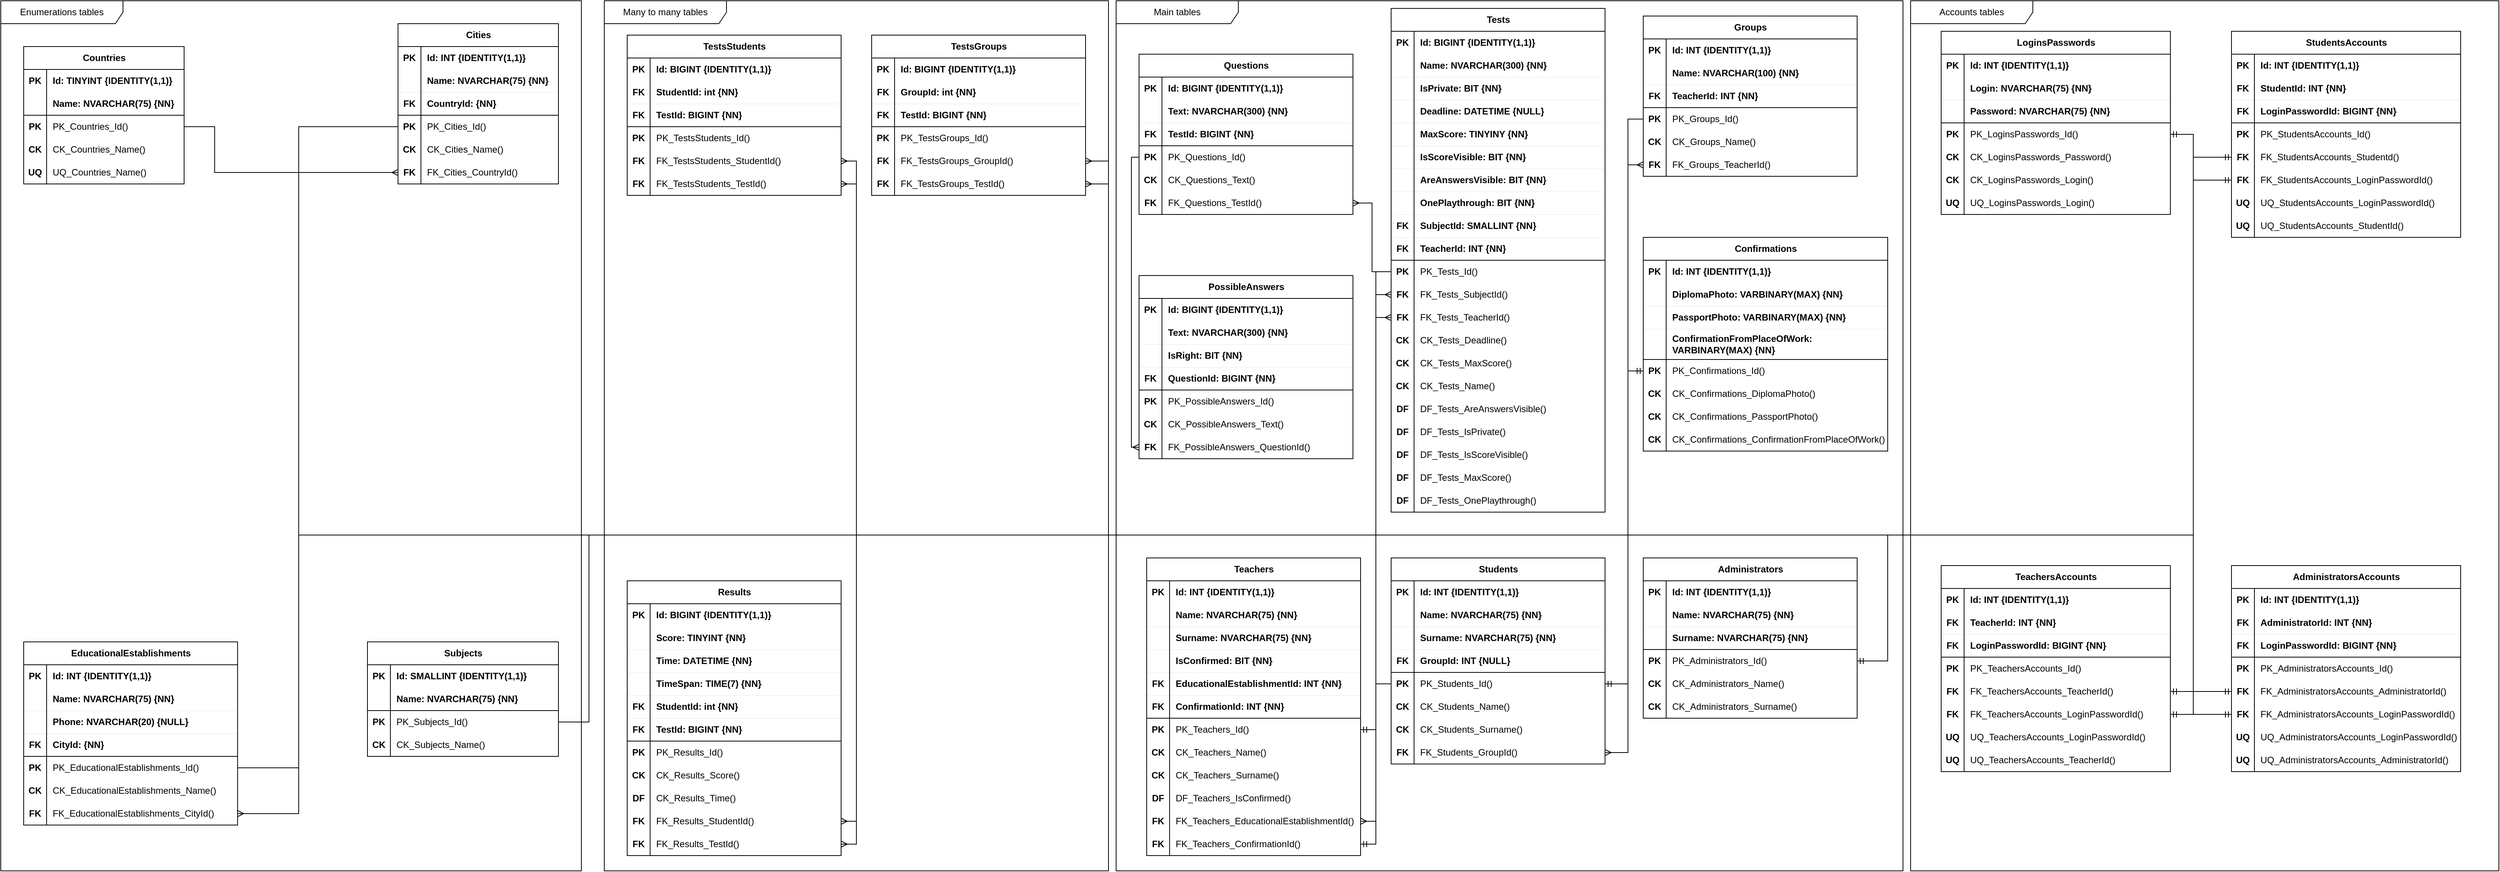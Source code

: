 <mxfile version="23.1.5" type="device">
  <diagram id="C5RBs43oDa-KdzZeNtuy" name="Page-1">
    <mxGraphModel dx="1027" dy="1023" grid="1" gridSize="10" guides="1" tooltips="1" connect="1" arrows="1" fold="1" page="1" pageScale="1" pageWidth="827" pageHeight="1169" background="none" math="0" shadow="0">
      <root>
        <mxCell id="WIyWlLk6GJQsqaUBKTNV-0" />
        <mxCell id="WIyWlLk6GJQsqaUBKTNV-1" parent="WIyWlLk6GJQsqaUBKTNV-0" />
        <mxCell id="ZozwjEowpnRokh7NECMC-0" value="Enumerations tables" style="shape=umlFrame;whiteSpace=wrap;html=1;pointerEvents=0;recursiveResize=0;container=1;collapsible=0;width=160;fillStyle=auto;gradientColor=none;swimlaneFillColor=default;" parent="WIyWlLk6GJQsqaUBKTNV-1" vertex="1">
          <mxGeometry x="30" y="10" width="760" height="1140" as="geometry" />
        </mxCell>
        <mxCell id="ZozwjEowpnRokh7NECMC-30" value="Countries" style="shape=table;startSize=30;container=1;collapsible=1;childLayout=tableLayout;fixedRows=1;rowLines=0;fontStyle=1;align=center;resizeLast=1;html=1;" parent="ZozwjEowpnRokh7NECMC-0" vertex="1">
          <mxGeometry x="30" y="60" width="210" height="180" as="geometry" />
        </mxCell>
        <mxCell id="ZozwjEowpnRokh7NECMC-59" value="" style="shape=tableRow;horizontal=0;startSize=0;swimlaneHead=0;swimlaneBody=0;fillColor=none;collapsible=0;dropTarget=0;points=[[0,0.5],[1,0.5]];portConstraint=eastwest;top=0;left=0;right=0;bottom=0;html=1;" parent="ZozwjEowpnRokh7NECMC-30" vertex="1">
          <mxGeometry y="30" width="210" height="30" as="geometry" />
        </mxCell>
        <mxCell id="ZozwjEowpnRokh7NECMC-60" value="PK" style="shape=partialRectangle;connectable=0;fillColor=none;top=0;left=0;bottom=0;right=0;fontStyle=1;overflow=hidden;html=1;whiteSpace=wrap;" parent="ZozwjEowpnRokh7NECMC-59" vertex="1">
          <mxGeometry width="30" height="30" as="geometry">
            <mxRectangle width="30" height="30" as="alternateBounds" />
          </mxGeometry>
        </mxCell>
        <mxCell id="ZozwjEowpnRokh7NECMC-61" value="Id: TINYINT {IDENTITY(1,1)}" style="shape=partialRectangle;connectable=0;fillColor=none;top=0;left=0;bottom=0;right=0;align=left;spacingLeft=6;fontStyle=1;overflow=hidden;html=1;whiteSpace=wrap;" parent="ZozwjEowpnRokh7NECMC-59" vertex="1">
          <mxGeometry x="30" width="180" height="30" as="geometry">
            <mxRectangle width="180" height="30" as="alternateBounds" />
          </mxGeometry>
        </mxCell>
        <mxCell id="ZozwjEowpnRokh7NECMC-43" value="" style="shape=tableRow;horizontal=0;startSize=0;swimlaneHead=0;swimlaneBody=0;fillColor=none;collapsible=0;dropTarget=0;points=[[0,0.5],[1,0.5]];portConstraint=eastwest;top=0;left=0;right=0;bottom=1;" parent="ZozwjEowpnRokh7NECMC-30" vertex="1">
          <mxGeometry y="60" width="210" height="30" as="geometry" />
        </mxCell>
        <mxCell id="ZozwjEowpnRokh7NECMC-44" value="" style="shape=partialRectangle;connectable=0;fillColor=none;top=0;left=0;bottom=0;right=0;fontStyle=1;overflow=hidden;whiteSpace=wrap;html=1;" parent="ZozwjEowpnRokh7NECMC-43" vertex="1">
          <mxGeometry width="30" height="30" as="geometry">
            <mxRectangle width="30" height="30" as="alternateBounds" />
          </mxGeometry>
        </mxCell>
        <mxCell id="ZozwjEowpnRokh7NECMC-45" value="Name: NVARCHAR(75) {NN}" style="shape=partialRectangle;connectable=0;fillColor=none;top=0;left=0;bottom=0;right=0;align=left;spacingLeft=6;fontStyle=1;overflow=hidden;whiteSpace=wrap;html=1;" parent="ZozwjEowpnRokh7NECMC-43" vertex="1">
          <mxGeometry x="30" width="180" height="30" as="geometry">
            <mxRectangle width="180" height="30" as="alternateBounds" />
          </mxGeometry>
        </mxCell>
        <mxCell id="ZozwjEowpnRokh7NECMC-34" value="" style="shape=tableRow;horizontal=0;startSize=0;swimlaneHead=0;swimlaneBody=0;fillColor=none;collapsible=0;dropTarget=0;points=[[0,0.5],[1,0.5]];portConstraint=eastwest;top=0;left=0;right=0;bottom=0;" parent="ZozwjEowpnRokh7NECMC-30" vertex="1">
          <mxGeometry y="90" width="210" height="30" as="geometry" />
        </mxCell>
        <mxCell id="ZozwjEowpnRokh7NECMC-35" value="PK" style="shape=partialRectangle;connectable=0;fillColor=none;top=0;left=0;bottom=0;right=0;editable=1;overflow=hidden;whiteSpace=wrap;html=1;fontStyle=1" parent="ZozwjEowpnRokh7NECMC-34" vertex="1">
          <mxGeometry width="30" height="30" as="geometry">
            <mxRectangle width="30" height="30" as="alternateBounds" />
          </mxGeometry>
        </mxCell>
        <mxCell id="ZozwjEowpnRokh7NECMC-36" value="PK_Countries_Id()" style="shape=partialRectangle;connectable=0;fillColor=none;top=0;left=0;bottom=0;right=0;align=left;spacingLeft=6;overflow=hidden;whiteSpace=wrap;html=1;" parent="ZozwjEowpnRokh7NECMC-34" vertex="1">
          <mxGeometry x="30" width="180" height="30" as="geometry">
            <mxRectangle width="180" height="30" as="alternateBounds" />
          </mxGeometry>
        </mxCell>
        <mxCell id="ZozwjEowpnRokh7NECMC-37" value="" style="shape=tableRow;horizontal=0;startSize=0;swimlaneHead=0;swimlaneBody=0;fillColor=none;collapsible=0;dropTarget=0;points=[[0,0.5],[1,0.5]];portConstraint=eastwest;top=0;left=0;right=0;bottom=0;" parent="ZozwjEowpnRokh7NECMC-30" vertex="1">
          <mxGeometry y="120" width="210" height="30" as="geometry" />
        </mxCell>
        <mxCell id="ZozwjEowpnRokh7NECMC-38" value="CK" style="shape=partialRectangle;connectable=0;fillColor=none;top=0;left=0;bottom=0;right=0;editable=1;overflow=hidden;whiteSpace=wrap;html=1;fontStyle=1" parent="ZozwjEowpnRokh7NECMC-37" vertex="1">
          <mxGeometry width="30" height="30" as="geometry">
            <mxRectangle width="30" height="30" as="alternateBounds" />
          </mxGeometry>
        </mxCell>
        <mxCell id="ZozwjEowpnRokh7NECMC-39" value="CK_Countries_Name()" style="shape=partialRectangle;connectable=0;fillColor=none;top=0;left=0;bottom=0;right=0;align=left;spacingLeft=6;overflow=hidden;whiteSpace=wrap;html=1;" parent="ZozwjEowpnRokh7NECMC-37" vertex="1">
          <mxGeometry x="30" width="180" height="30" as="geometry">
            <mxRectangle width="180" height="30" as="alternateBounds" />
          </mxGeometry>
        </mxCell>
        <mxCell id="ZozwjEowpnRokh7NECMC-40" value="" style="shape=tableRow;horizontal=0;startSize=0;swimlaneHead=0;swimlaneBody=0;fillColor=none;collapsible=0;dropTarget=0;points=[[0,0.5],[1,0.5]];portConstraint=eastwest;top=0;left=0;right=0;bottom=0;" parent="ZozwjEowpnRokh7NECMC-30" vertex="1">
          <mxGeometry y="150" width="210" height="30" as="geometry" />
        </mxCell>
        <mxCell id="ZozwjEowpnRokh7NECMC-41" value="UQ" style="shape=partialRectangle;connectable=0;fillColor=none;top=0;left=0;bottom=0;right=0;editable=1;overflow=hidden;whiteSpace=wrap;html=1;fontStyle=1" parent="ZozwjEowpnRokh7NECMC-40" vertex="1">
          <mxGeometry width="30" height="30" as="geometry">
            <mxRectangle width="30" height="30" as="alternateBounds" />
          </mxGeometry>
        </mxCell>
        <mxCell id="ZozwjEowpnRokh7NECMC-42" value="UQ_Countries_Name()" style="shape=partialRectangle;connectable=0;fillColor=none;top=0;left=0;bottom=0;right=0;align=left;spacingLeft=6;overflow=hidden;whiteSpace=wrap;html=1;" parent="ZozwjEowpnRokh7NECMC-40" vertex="1">
          <mxGeometry x="30" width="180" height="30" as="geometry">
            <mxRectangle width="180" height="30" as="alternateBounds" />
          </mxGeometry>
        </mxCell>
        <mxCell id="ZozwjEowpnRokh7NECMC-62" value="Cities" style="shape=table;startSize=30;container=1;collapsible=1;childLayout=tableLayout;fixedRows=1;rowLines=0;fontStyle=1;align=center;resizeLast=1;html=1;" parent="ZozwjEowpnRokh7NECMC-0" vertex="1">
          <mxGeometry x="520" y="30" width="210" height="210" as="geometry" />
        </mxCell>
        <mxCell id="ZozwjEowpnRokh7NECMC-63" value="" style="shape=tableRow;horizontal=0;startSize=0;swimlaneHead=0;swimlaneBody=0;fillColor=none;collapsible=0;dropTarget=0;points=[[0,0.5],[1,0.5]];portConstraint=eastwest;top=0;left=0;right=0;bottom=0;html=1;" parent="ZozwjEowpnRokh7NECMC-62" vertex="1">
          <mxGeometry y="30" width="210" height="30" as="geometry" />
        </mxCell>
        <mxCell id="ZozwjEowpnRokh7NECMC-64" value="PK" style="shape=partialRectangle;connectable=0;fillColor=none;top=0;left=0;bottom=0;right=0;fontStyle=1;overflow=hidden;html=1;whiteSpace=wrap;" parent="ZozwjEowpnRokh7NECMC-63" vertex="1">
          <mxGeometry width="30" height="30" as="geometry">
            <mxRectangle width="30" height="30" as="alternateBounds" />
          </mxGeometry>
        </mxCell>
        <mxCell id="ZozwjEowpnRokh7NECMC-65" value="Id: INT {IDENTITY(1,1)}" style="shape=partialRectangle;connectable=0;fillColor=none;top=0;left=0;bottom=0;right=0;align=left;spacingLeft=6;fontStyle=1;overflow=hidden;html=1;whiteSpace=wrap;" parent="ZozwjEowpnRokh7NECMC-63" vertex="1">
          <mxGeometry x="30" width="180" height="30" as="geometry">
            <mxRectangle width="180" height="30" as="alternateBounds" />
          </mxGeometry>
        </mxCell>
        <mxCell id="ZozwjEowpnRokh7NECMC-91" value="" style="shape=tableRow;horizontal=0;startSize=0;swimlaneHead=0;swimlaneBody=0;fillColor=none;collapsible=0;dropTarget=0;points=[[0,0.5],[1,0.5]];portConstraint=eastwest;top=0;left=0;right=0;bottom=1;swimlaneLine=0;rounded=0;shadow=0;strokeWidth=0;" parent="ZozwjEowpnRokh7NECMC-62" vertex="1">
          <mxGeometry y="60" width="210" height="30" as="geometry" />
        </mxCell>
        <mxCell id="ZozwjEowpnRokh7NECMC-92" value="" style="shape=partialRectangle;connectable=0;fillColor=none;top=0;left=0;bottom=0;right=0;fontStyle=1;overflow=hidden;whiteSpace=wrap;html=1;" parent="ZozwjEowpnRokh7NECMC-91" vertex="1">
          <mxGeometry width="30" height="30" as="geometry">
            <mxRectangle width="30" height="30" as="alternateBounds" />
          </mxGeometry>
        </mxCell>
        <mxCell id="ZozwjEowpnRokh7NECMC-93" value="Name: NVARCHAR(75) {NN}" style="shape=partialRectangle;connectable=0;fillColor=none;top=0;left=0;bottom=0;right=0;align=left;spacingLeft=6;fontStyle=1;overflow=hidden;whiteSpace=wrap;html=1;" parent="ZozwjEowpnRokh7NECMC-91" vertex="1">
          <mxGeometry x="30" width="180" height="30" as="geometry">
            <mxRectangle width="180" height="30" as="alternateBounds" />
          </mxGeometry>
        </mxCell>
        <mxCell id="ZozwjEowpnRokh7NECMC-66" value="" style="shape=tableRow;horizontal=0;startSize=0;swimlaneHead=0;swimlaneBody=0;fillColor=none;collapsible=0;dropTarget=0;points=[[0,0.5],[1,0.5]];portConstraint=eastwest;top=0;left=0;right=0;bottom=1;swimlaneLine=1;rounded=0;shadow=0;" parent="ZozwjEowpnRokh7NECMC-62" vertex="1">
          <mxGeometry y="90" width="210" height="30" as="geometry" />
        </mxCell>
        <mxCell id="ZozwjEowpnRokh7NECMC-67" value="FK" style="shape=partialRectangle;connectable=0;fillColor=none;top=0;left=0;bottom=0;right=0;fontStyle=1;overflow=hidden;whiteSpace=wrap;html=1;" parent="ZozwjEowpnRokh7NECMC-66" vertex="1">
          <mxGeometry width="30" height="30" as="geometry">
            <mxRectangle width="30" height="30" as="alternateBounds" />
          </mxGeometry>
        </mxCell>
        <mxCell id="ZozwjEowpnRokh7NECMC-68" value="CountryId: {NN}" style="shape=partialRectangle;connectable=0;fillColor=none;top=0;left=0;bottom=0;right=0;align=left;spacingLeft=6;fontStyle=1;overflow=hidden;whiteSpace=wrap;html=1;" parent="ZozwjEowpnRokh7NECMC-66" vertex="1">
          <mxGeometry x="30" width="180" height="30" as="geometry">
            <mxRectangle width="180" height="30" as="alternateBounds" />
          </mxGeometry>
        </mxCell>
        <mxCell id="ZozwjEowpnRokh7NECMC-69" value="" style="shape=tableRow;horizontal=0;startSize=0;swimlaneHead=0;swimlaneBody=0;fillColor=none;collapsible=0;dropTarget=0;points=[[0,0.5],[1,0.5]];portConstraint=eastwest;top=0;left=0;right=0;bottom=0;" parent="ZozwjEowpnRokh7NECMC-62" vertex="1">
          <mxGeometry y="120" width="210" height="30" as="geometry" />
        </mxCell>
        <mxCell id="ZozwjEowpnRokh7NECMC-70" value="PK" style="shape=partialRectangle;connectable=0;fillColor=none;top=0;left=0;bottom=0;right=0;editable=1;overflow=hidden;whiteSpace=wrap;html=1;fontStyle=1" parent="ZozwjEowpnRokh7NECMC-69" vertex="1">
          <mxGeometry width="30" height="30" as="geometry">
            <mxRectangle width="30" height="30" as="alternateBounds" />
          </mxGeometry>
        </mxCell>
        <mxCell id="ZozwjEowpnRokh7NECMC-71" value="PK_Cities_Id()" style="shape=partialRectangle;connectable=0;fillColor=none;top=0;left=0;bottom=0;right=0;align=left;spacingLeft=6;overflow=hidden;whiteSpace=wrap;html=1;" parent="ZozwjEowpnRokh7NECMC-69" vertex="1">
          <mxGeometry x="30" width="180" height="30" as="geometry">
            <mxRectangle width="180" height="30" as="alternateBounds" />
          </mxGeometry>
        </mxCell>
        <mxCell id="ZozwjEowpnRokh7NECMC-72" value="" style="shape=tableRow;horizontal=0;startSize=0;swimlaneHead=0;swimlaneBody=0;fillColor=none;collapsible=0;dropTarget=0;points=[[0,0.5],[1,0.5]];portConstraint=eastwest;top=0;left=0;right=0;bottom=0;" parent="ZozwjEowpnRokh7NECMC-62" vertex="1">
          <mxGeometry y="150" width="210" height="30" as="geometry" />
        </mxCell>
        <mxCell id="ZozwjEowpnRokh7NECMC-73" value="CK" style="shape=partialRectangle;connectable=0;fillColor=none;top=0;left=0;bottom=0;right=0;editable=1;overflow=hidden;whiteSpace=wrap;html=1;fontStyle=1" parent="ZozwjEowpnRokh7NECMC-72" vertex="1">
          <mxGeometry width="30" height="30" as="geometry">
            <mxRectangle width="30" height="30" as="alternateBounds" />
          </mxGeometry>
        </mxCell>
        <mxCell id="ZozwjEowpnRokh7NECMC-74" value="CK_Cities_Name()" style="shape=partialRectangle;connectable=0;fillColor=none;top=0;left=0;bottom=0;right=0;align=left;spacingLeft=6;overflow=hidden;whiteSpace=wrap;html=1;" parent="ZozwjEowpnRokh7NECMC-72" vertex="1">
          <mxGeometry x="30" width="180" height="30" as="geometry">
            <mxRectangle width="180" height="30" as="alternateBounds" />
          </mxGeometry>
        </mxCell>
        <mxCell id="ZozwjEowpnRokh7NECMC-94" value="" style="shape=tableRow;horizontal=0;startSize=0;swimlaneHead=0;swimlaneBody=0;fillColor=none;collapsible=0;dropTarget=0;points=[[0,0.5],[1,0.5]];portConstraint=eastwest;top=0;left=0;right=0;bottom=0;" parent="ZozwjEowpnRokh7NECMC-62" vertex="1">
          <mxGeometry y="180" width="210" height="30" as="geometry" />
        </mxCell>
        <mxCell id="ZozwjEowpnRokh7NECMC-95" value="FK" style="shape=partialRectangle;connectable=0;fillColor=none;top=0;left=0;bottom=0;right=0;editable=1;overflow=hidden;whiteSpace=wrap;html=1;fontStyle=1" parent="ZozwjEowpnRokh7NECMC-94" vertex="1">
          <mxGeometry width="30" height="30" as="geometry">
            <mxRectangle width="30" height="30" as="alternateBounds" />
          </mxGeometry>
        </mxCell>
        <mxCell id="ZozwjEowpnRokh7NECMC-96" value="FK_Cities_CountryId()" style="shape=partialRectangle;connectable=0;fillColor=none;top=0;left=0;bottom=0;right=0;align=left;spacingLeft=6;overflow=hidden;whiteSpace=wrap;html=1;" parent="ZozwjEowpnRokh7NECMC-94" vertex="1">
          <mxGeometry x="30" width="180" height="30" as="geometry">
            <mxRectangle width="180" height="30" as="alternateBounds" />
          </mxGeometry>
        </mxCell>
        <mxCell id="ZozwjEowpnRokh7NECMC-99" value="EducationalEstablishments" style="shape=table;startSize=30;container=1;collapsible=1;childLayout=tableLayout;fixedRows=1;rowLines=0;fontStyle=1;align=center;resizeLast=1;html=1;" parent="ZozwjEowpnRokh7NECMC-0" vertex="1">
          <mxGeometry x="30" y="840" width="280" height="240" as="geometry" />
        </mxCell>
        <mxCell id="ZozwjEowpnRokh7NECMC-100" value="" style="shape=tableRow;horizontal=0;startSize=0;swimlaneHead=0;swimlaneBody=0;fillColor=none;collapsible=0;dropTarget=0;points=[[0,0.5],[1,0.5]];portConstraint=eastwest;top=0;left=0;right=0;bottom=0;html=1;" parent="ZozwjEowpnRokh7NECMC-99" vertex="1">
          <mxGeometry y="30" width="280" height="30" as="geometry" />
        </mxCell>
        <mxCell id="ZozwjEowpnRokh7NECMC-101" value="PK" style="shape=partialRectangle;connectable=0;fillColor=none;top=0;left=0;bottom=0;right=0;fontStyle=1;overflow=hidden;html=1;whiteSpace=wrap;" parent="ZozwjEowpnRokh7NECMC-100" vertex="1">
          <mxGeometry width="30" height="30" as="geometry">
            <mxRectangle width="30" height="30" as="alternateBounds" />
          </mxGeometry>
        </mxCell>
        <mxCell id="ZozwjEowpnRokh7NECMC-102" value="Id: INT {IDENTITY(1,1)}" style="shape=partialRectangle;connectable=0;fillColor=none;top=0;left=0;bottom=0;right=0;align=left;spacingLeft=6;fontStyle=1;overflow=hidden;html=1;whiteSpace=wrap;" parent="ZozwjEowpnRokh7NECMC-100" vertex="1">
          <mxGeometry x="30" width="250" height="30" as="geometry">
            <mxRectangle width="250" height="30" as="alternateBounds" />
          </mxGeometry>
        </mxCell>
        <mxCell id="ZozwjEowpnRokh7NECMC-103" value="" style="shape=tableRow;horizontal=0;startSize=0;swimlaneHead=0;swimlaneBody=0;fillColor=none;collapsible=0;dropTarget=0;points=[[0,0.5],[1,0.5]];portConstraint=eastwest;top=0;left=0;right=0;bottom=1;swimlaneLine=0;rounded=0;shadow=0;strokeWidth=0;" parent="ZozwjEowpnRokh7NECMC-99" vertex="1">
          <mxGeometry y="60" width="280" height="30" as="geometry" />
        </mxCell>
        <mxCell id="ZozwjEowpnRokh7NECMC-104" value="" style="shape=partialRectangle;connectable=0;fillColor=none;top=0;left=0;bottom=0;right=0;fontStyle=1;overflow=hidden;whiteSpace=wrap;html=1;" parent="ZozwjEowpnRokh7NECMC-103" vertex="1">
          <mxGeometry width="30" height="30" as="geometry">
            <mxRectangle width="30" height="30" as="alternateBounds" />
          </mxGeometry>
        </mxCell>
        <mxCell id="ZozwjEowpnRokh7NECMC-105" value="Name: NVARCHAR(75) {NN}" style="shape=partialRectangle;connectable=0;fillColor=none;top=0;left=0;bottom=0;right=0;align=left;spacingLeft=6;fontStyle=1;overflow=hidden;whiteSpace=wrap;html=1;" parent="ZozwjEowpnRokh7NECMC-103" vertex="1">
          <mxGeometry x="30" width="250" height="30" as="geometry">
            <mxRectangle width="250" height="30" as="alternateBounds" />
          </mxGeometry>
        </mxCell>
        <mxCell id="ZozwjEowpnRokh7NECMC-118" value="" style="shape=tableRow;horizontal=0;startSize=0;swimlaneHead=0;swimlaneBody=0;fillColor=none;collapsible=0;dropTarget=0;points=[[0,0.5],[1,0.5]];portConstraint=eastwest;top=0;left=0;right=0;bottom=1;swimlaneLine=0;rounded=0;shadow=0;strokeWidth=0;" parent="ZozwjEowpnRokh7NECMC-99" vertex="1">
          <mxGeometry y="90" width="280" height="30" as="geometry" />
        </mxCell>
        <mxCell id="ZozwjEowpnRokh7NECMC-119" value="" style="shape=partialRectangle;connectable=0;fillColor=none;top=0;left=0;bottom=0;right=0;fontStyle=1;overflow=hidden;whiteSpace=wrap;html=1;" parent="ZozwjEowpnRokh7NECMC-118" vertex="1">
          <mxGeometry width="30" height="30" as="geometry">
            <mxRectangle width="30" height="30" as="alternateBounds" />
          </mxGeometry>
        </mxCell>
        <mxCell id="ZozwjEowpnRokh7NECMC-120" value="Phone: NVARCHAR(20) {NULL}" style="shape=partialRectangle;connectable=0;fillColor=none;top=0;left=0;bottom=0;right=0;align=left;spacingLeft=6;fontStyle=1;overflow=hidden;whiteSpace=wrap;html=1;" parent="ZozwjEowpnRokh7NECMC-118" vertex="1">
          <mxGeometry x="30" width="250" height="30" as="geometry">
            <mxRectangle width="250" height="30" as="alternateBounds" />
          </mxGeometry>
        </mxCell>
        <mxCell id="ZozwjEowpnRokh7NECMC-106" value="" style="shape=tableRow;horizontal=0;startSize=0;swimlaneHead=0;swimlaneBody=0;fillColor=none;collapsible=0;dropTarget=0;points=[[0,0.5],[1,0.5]];portConstraint=eastwest;top=0;left=0;right=0;bottom=1;swimlaneLine=1;rounded=0;shadow=0;" parent="ZozwjEowpnRokh7NECMC-99" vertex="1">
          <mxGeometry y="120" width="280" height="30" as="geometry" />
        </mxCell>
        <mxCell id="ZozwjEowpnRokh7NECMC-107" value="FK" style="shape=partialRectangle;connectable=0;fillColor=none;top=0;left=0;bottom=0;right=0;fontStyle=1;overflow=hidden;whiteSpace=wrap;html=1;" parent="ZozwjEowpnRokh7NECMC-106" vertex="1">
          <mxGeometry width="30" height="30" as="geometry">
            <mxRectangle width="30" height="30" as="alternateBounds" />
          </mxGeometry>
        </mxCell>
        <mxCell id="ZozwjEowpnRokh7NECMC-108" value="CityId: {NN}" style="shape=partialRectangle;connectable=0;fillColor=none;top=0;left=0;bottom=0;right=0;align=left;spacingLeft=6;fontStyle=1;overflow=hidden;whiteSpace=wrap;html=1;" parent="ZozwjEowpnRokh7NECMC-106" vertex="1">
          <mxGeometry x="30" width="250" height="30" as="geometry">
            <mxRectangle width="250" height="30" as="alternateBounds" />
          </mxGeometry>
        </mxCell>
        <mxCell id="ZozwjEowpnRokh7NECMC-109" value="" style="shape=tableRow;horizontal=0;startSize=0;swimlaneHead=0;swimlaneBody=0;fillColor=none;collapsible=0;dropTarget=0;points=[[0,0.5],[1,0.5]];portConstraint=eastwest;top=0;left=0;right=0;bottom=0;" parent="ZozwjEowpnRokh7NECMC-99" vertex="1">
          <mxGeometry y="150" width="280" height="30" as="geometry" />
        </mxCell>
        <mxCell id="ZozwjEowpnRokh7NECMC-110" value="PK" style="shape=partialRectangle;connectable=0;fillColor=none;top=0;left=0;bottom=0;right=0;editable=1;overflow=hidden;whiteSpace=wrap;html=1;fontStyle=1" parent="ZozwjEowpnRokh7NECMC-109" vertex="1">
          <mxGeometry width="30" height="30" as="geometry">
            <mxRectangle width="30" height="30" as="alternateBounds" />
          </mxGeometry>
        </mxCell>
        <mxCell id="ZozwjEowpnRokh7NECMC-111" value="PK_EducationalEstablishments_Id()" style="shape=partialRectangle;connectable=0;fillColor=none;top=0;left=0;bottom=0;right=0;align=left;spacingLeft=6;overflow=hidden;whiteSpace=wrap;html=1;" parent="ZozwjEowpnRokh7NECMC-109" vertex="1">
          <mxGeometry x="30" width="250" height="30" as="geometry">
            <mxRectangle width="250" height="30" as="alternateBounds" />
          </mxGeometry>
        </mxCell>
        <mxCell id="ZozwjEowpnRokh7NECMC-112" value="" style="shape=tableRow;horizontal=0;startSize=0;swimlaneHead=0;swimlaneBody=0;fillColor=none;collapsible=0;dropTarget=0;points=[[0,0.5],[1,0.5]];portConstraint=eastwest;top=0;left=0;right=0;bottom=0;" parent="ZozwjEowpnRokh7NECMC-99" vertex="1">
          <mxGeometry y="180" width="280" height="30" as="geometry" />
        </mxCell>
        <mxCell id="ZozwjEowpnRokh7NECMC-113" value="CK" style="shape=partialRectangle;connectable=0;fillColor=none;top=0;left=0;bottom=0;right=0;editable=1;overflow=hidden;whiteSpace=wrap;html=1;fontStyle=1" parent="ZozwjEowpnRokh7NECMC-112" vertex="1">
          <mxGeometry width="30" height="30" as="geometry">
            <mxRectangle width="30" height="30" as="alternateBounds" />
          </mxGeometry>
        </mxCell>
        <mxCell id="ZozwjEowpnRokh7NECMC-114" value="CK_EducationalEstablishments_Name()" style="shape=partialRectangle;connectable=0;fillColor=none;top=0;left=0;bottom=0;right=0;align=left;spacingLeft=6;overflow=hidden;whiteSpace=wrap;html=1;" parent="ZozwjEowpnRokh7NECMC-112" vertex="1">
          <mxGeometry x="30" width="250" height="30" as="geometry">
            <mxRectangle width="250" height="30" as="alternateBounds" />
          </mxGeometry>
        </mxCell>
        <mxCell id="ZozwjEowpnRokh7NECMC-115" value="" style="shape=tableRow;horizontal=0;startSize=0;swimlaneHead=0;swimlaneBody=0;fillColor=none;collapsible=0;dropTarget=0;points=[[0,0.5],[1,0.5]];portConstraint=eastwest;top=0;left=0;right=0;bottom=0;" parent="ZozwjEowpnRokh7NECMC-99" vertex="1">
          <mxGeometry y="210" width="280" height="30" as="geometry" />
        </mxCell>
        <mxCell id="ZozwjEowpnRokh7NECMC-116" value="FK" style="shape=partialRectangle;connectable=0;fillColor=none;top=0;left=0;bottom=0;right=0;editable=1;overflow=hidden;whiteSpace=wrap;html=1;fontStyle=1" parent="ZozwjEowpnRokh7NECMC-115" vertex="1">
          <mxGeometry width="30" height="30" as="geometry">
            <mxRectangle width="30" height="30" as="alternateBounds" />
          </mxGeometry>
        </mxCell>
        <mxCell id="ZozwjEowpnRokh7NECMC-117" value="FK_EducationalEstablishments_CityId()" style="shape=partialRectangle;connectable=0;fillColor=none;top=0;left=0;bottom=0;right=0;align=left;spacingLeft=6;overflow=hidden;whiteSpace=wrap;html=1;" parent="ZozwjEowpnRokh7NECMC-115" vertex="1">
          <mxGeometry x="30" width="250" height="30" as="geometry">
            <mxRectangle width="250" height="30" as="alternateBounds" />
          </mxGeometry>
        </mxCell>
        <mxCell id="ZozwjEowpnRokh7NECMC-122" value="Subjects" style="shape=table;startSize=30;container=1;collapsible=1;childLayout=tableLayout;fixedRows=1;rowLines=0;fontStyle=1;align=center;resizeLast=1;html=1;" parent="ZozwjEowpnRokh7NECMC-0" vertex="1">
          <mxGeometry x="480" y="840" width="250" height="150" as="geometry" />
        </mxCell>
        <mxCell id="ZozwjEowpnRokh7NECMC-123" value="" style="shape=tableRow;horizontal=0;startSize=0;swimlaneHead=0;swimlaneBody=0;fillColor=none;collapsible=0;dropTarget=0;points=[[0,0.5],[1,0.5]];portConstraint=eastwest;top=0;left=0;right=0;bottom=0;html=1;" parent="ZozwjEowpnRokh7NECMC-122" vertex="1">
          <mxGeometry y="30" width="250" height="30" as="geometry" />
        </mxCell>
        <mxCell id="ZozwjEowpnRokh7NECMC-124" value="PK" style="shape=partialRectangle;connectable=0;fillColor=none;top=0;left=0;bottom=0;right=0;fontStyle=1;overflow=hidden;html=1;whiteSpace=wrap;" parent="ZozwjEowpnRokh7NECMC-123" vertex="1">
          <mxGeometry width="30" height="30" as="geometry">
            <mxRectangle width="30" height="30" as="alternateBounds" />
          </mxGeometry>
        </mxCell>
        <mxCell id="ZozwjEowpnRokh7NECMC-125" value="Id: SMALLINT {IDENTITY(1,1)}" style="shape=partialRectangle;connectable=0;fillColor=none;top=0;left=0;bottom=0;right=0;align=left;spacingLeft=6;fontStyle=1;overflow=hidden;html=1;whiteSpace=wrap;" parent="ZozwjEowpnRokh7NECMC-123" vertex="1">
          <mxGeometry x="30" width="220" height="30" as="geometry">
            <mxRectangle width="220" height="30" as="alternateBounds" />
          </mxGeometry>
        </mxCell>
        <mxCell id="ZozwjEowpnRokh7NECMC-126" value="" style="shape=tableRow;horizontal=0;startSize=0;swimlaneHead=0;swimlaneBody=0;fillColor=none;collapsible=0;dropTarget=0;points=[[0,0.5],[1,0.5]];portConstraint=eastwest;top=0;left=0;right=0;bottom=1;" parent="ZozwjEowpnRokh7NECMC-122" vertex="1">
          <mxGeometry y="60" width="250" height="30" as="geometry" />
        </mxCell>
        <mxCell id="ZozwjEowpnRokh7NECMC-127" value="" style="shape=partialRectangle;connectable=0;fillColor=none;top=0;left=0;bottom=0;right=0;fontStyle=1;overflow=hidden;whiteSpace=wrap;html=1;" parent="ZozwjEowpnRokh7NECMC-126" vertex="1">
          <mxGeometry width="30" height="30" as="geometry">
            <mxRectangle width="30" height="30" as="alternateBounds" />
          </mxGeometry>
        </mxCell>
        <mxCell id="ZozwjEowpnRokh7NECMC-128" value="Name: NVARCHAR(75) {NN}" style="shape=partialRectangle;connectable=0;fillColor=none;top=0;left=0;bottom=0;right=0;align=left;spacingLeft=6;fontStyle=1;overflow=hidden;whiteSpace=wrap;html=1;" parent="ZozwjEowpnRokh7NECMC-126" vertex="1">
          <mxGeometry x="30" width="220" height="30" as="geometry">
            <mxRectangle width="220" height="30" as="alternateBounds" />
          </mxGeometry>
        </mxCell>
        <mxCell id="ZozwjEowpnRokh7NECMC-129" value="" style="shape=tableRow;horizontal=0;startSize=0;swimlaneHead=0;swimlaneBody=0;fillColor=none;collapsible=0;dropTarget=0;points=[[0,0.5],[1,0.5]];portConstraint=eastwest;top=0;left=0;right=0;bottom=0;" parent="ZozwjEowpnRokh7NECMC-122" vertex="1">
          <mxGeometry y="90" width="250" height="30" as="geometry" />
        </mxCell>
        <mxCell id="ZozwjEowpnRokh7NECMC-130" value="PK" style="shape=partialRectangle;connectable=0;fillColor=none;top=0;left=0;bottom=0;right=0;editable=1;overflow=hidden;whiteSpace=wrap;html=1;fontStyle=1" parent="ZozwjEowpnRokh7NECMC-129" vertex="1">
          <mxGeometry width="30" height="30" as="geometry">
            <mxRectangle width="30" height="30" as="alternateBounds" />
          </mxGeometry>
        </mxCell>
        <mxCell id="ZozwjEowpnRokh7NECMC-131" value="PK_Subjects_Id()" style="shape=partialRectangle;connectable=0;fillColor=none;top=0;left=0;bottom=0;right=0;align=left;spacingLeft=6;overflow=hidden;whiteSpace=wrap;html=1;" parent="ZozwjEowpnRokh7NECMC-129" vertex="1">
          <mxGeometry x="30" width="220" height="30" as="geometry">
            <mxRectangle width="220" height="30" as="alternateBounds" />
          </mxGeometry>
        </mxCell>
        <mxCell id="ZozwjEowpnRokh7NECMC-132" value="" style="shape=tableRow;horizontal=0;startSize=0;swimlaneHead=0;swimlaneBody=0;fillColor=none;collapsible=0;dropTarget=0;points=[[0,0.5],[1,0.5]];portConstraint=eastwest;top=0;left=0;right=0;bottom=0;" parent="ZozwjEowpnRokh7NECMC-122" vertex="1">
          <mxGeometry y="120" width="250" height="30" as="geometry" />
        </mxCell>
        <mxCell id="ZozwjEowpnRokh7NECMC-133" value="CK" style="shape=partialRectangle;connectable=0;fillColor=none;top=0;left=0;bottom=0;right=0;editable=1;overflow=hidden;whiteSpace=wrap;html=1;fontStyle=1" parent="ZozwjEowpnRokh7NECMC-132" vertex="1">
          <mxGeometry width="30" height="30" as="geometry">
            <mxRectangle width="30" height="30" as="alternateBounds" />
          </mxGeometry>
        </mxCell>
        <mxCell id="ZozwjEowpnRokh7NECMC-134" value="CK_Subjects_Name()" style="shape=partialRectangle;connectable=0;fillColor=none;top=0;left=0;bottom=0;right=0;align=left;spacingLeft=6;overflow=hidden;whiteSpace=wrap;html=1;" parent="ZozwjEowpnRokh7NECMC-132" vertex="1">
          <mxGeometry x="30" width="220" height="30" as="geometry">
            <mxRectangle width="220" height="30" as="alternateBounds" />
          </mxGeometry>
        </mxCell>
        <mxCell id="ZozwjEowpnRokh7NECMC-121" value="" style="edgeStyle=orthogonalEdgeStyle;fontSize=12;html=1;endArrow=ERmany;rounded=0;entryX=1;entryY=0.5;entryDx=0;entryDy=0;exitX=0;exitY=0.5;exitDx=0;exitDy=0;" parent="ZozwjEowpnRokh7NECMC-0" source="ZozwjEowpnRokh7NECMC-69" target="ZozwjEowpnRokh7NECMC-115" edge="1">
          <mxGeometry width="100" height="100" relative="1" as="geometry">
            <mxPoint x="250" y="175" as="sourcePoint" />
            <mxPoint x="380" y="235" as="targetPoint" />
            <Array as="points">
              <mxPoint x="390" y="165" />
              <mxPoint x="390" y="1065" />
            </Array>
          </mxGeometry>
        </mxCell>
        <mxCell id="ZozwjEowpnRokh7NECMC-98" value="" style="edgeStyle=orthogonalEdgeStyle;fontSize=12;html=1;endArrow=ERmany;rounded=0;entryX=0;entryY=0.5;entryDx=0;entryDy=0;exitX=1;exitY=0.5;exitDx=0;exitDy=0;" parent="ZozwjEowpnRokh7NECMC-0" source="ZozwjEowpnRokh7NECMC-34" target="ZozwjEowpnRokh7NECMC-94" edge="1">
          <mxGeometry width="100" height="100" relative="1" as="geometry">
            <mxPoint x="240" y="350" as="sourcePoint" />
            <mxPoint x="140" y="450" as="targetPoint" />
            <Array as="points">
              <mxPoint x="280" y="165" />
              <mxPoint x="280" y="225" />
            </Array>
          </mxGeometry>
        </mxCell>
        <mxCell id="ZozwjEowpnRokh7NECMC-141" value="Many to many tables" style="shape=umlFrame;whiteSpace=wrap;html=1;pointerEvents=0;recursiveResize=0;container=1;collapsible=0;width=160;swimlaneFillColor=default;" parent="WIyWlLk6GJQsqaUBKTNV-1" vertex="1">
          <mxGeometry x="820" y="10" width="660" height="1140" as="geometry" />
        </mxCell>
        <mxCell id="VS5_vyXGKSkBLG7nSYXN-0" value="TestsStudents" style="shape=table;startSize=30;container=1;collapsible=1;childLayout=tableLayout;fixedRows=1;rowLines=0;fontStyle=1;align=center;resizeLast=1;html=1;" parent="ZozwjEowpnRokh7NECMC-141" vertex="1">
          <mxGeometry x="30" y="45" width="280" height="210" as="geometry" />
        </mxCell>
        <mxCell id="VS5_vyXGKSkBLG7nSYXN-1" value="" style="shape=tableRow;horizontal=0;startSize=0;swimlaneHead=0;swimlaneBody=0;fillColor=none;collapsible=0;dropTarget=0;points=[[0,0.5],[1,0.5]];portConstraint=eastwest;top=0;left=0;right=0;bottom=0;html=1;" parent="VS5_vyXGKSkBLG7nSYXN-0" vertex="1">
          <mxGeometry y="30" width="280" height="30" as="geometry" />
        </mxCell>
        <mxCell id="VS5_vyXGKSkBLG7nSYXN-2" value="PK" style="shape=partialRectangle;connectable=0;fillColor=none;top=0;left=0;bottom=0;right=0;fontStyle=1;overflow=hidden;html=1;whiteSpace=wrap;" parent="VS5_vyXGKSkBLG7nSYXN-1" vertex="1">
          <mxGeometry width="30" height="30" as="geometry">
            <mxRectangle width="30" height="30" as="alternateBounds" />
          </mxGeometry>
        </mxCell>
        <mxCell id="VS5_vyXGKSkBLG7nSYXN-3" value="Id: BIGINT {IDENTITY(1,1)}" style="shape=partialRectangle;connectable=0;fillColor=none;top=0;left=0;bottom=0;right=0;align=left;spacingLeft=6;fontStyle=1;overflow=hidden;html=1;whiteSpace=wrap;" parent="VS5_vyXGKSkBLG7nSYXN-1" vertex="1">
          <mxGeometry x="30" width="250" height="30" as="geometry">
            <mxRectangle width="250" height="30" as="alternateBounds" />
          </mxGeometry>
        </mxCell>
        <mxCell id="VS5_vyXGKSkBLG7nSYXN-7" value="" style="shape=tableRow;horizontal=0;startSize=0;swimlaneHead=0;swimlaneBody=0;fillColor=none;collapsible=0;dropTarget=0;points=[[0,0.5],[1,0.5]];portConstraint=eastwest;top=0;left=0;right=0;bottom=1;swimlaneLine=0;rounded=0;shadow=0;strokeWidth=0;" parent="VS5_vyXGKSkBLG7nSYXN-0" vertex="1">
          <mxGeometry y="60" width="280" height="30" as="geometry" />
        </mxCell>
        <mxCell id="VS5_vyXGKSkBLG7nSYXN-8" value="FK" style="shape=partialRectangle;connectable=0;fillColor=none;top=0;left=0;bottom=0;right=0;fontStyle=1;overflow=hidden;whiteSpace=wrap;html=1;" parent="VS5_vyXGKSkBLG7nSYXN-7" vertex="1">
          <mxGeometry width="30" height="30" as="geometry">
            <mxRectangle width="30" height="30" as="alternateBounds" />
          </mxGeometry>
        </mxCell>
        <mxCell id="VS5_vyXGKSkBLG7nSYXN-9" value="StudentId: int {NN}" style="shape=partialRectangle;connectable=0;fillColor=none;top=0;left=0;bottom=0;right=0;align=left;spacingLeft=6;fontStyle=1;overflow=hidden;whiteSpace=wrap;html=1;" parent="VS5_vyXGKSkBLG7nSYXN-7" vertex="1">
          <mxGeometry x="30" width="250" height="30" as="geometry">
            <mxRectangle width="250" height="30" as="alternateBounds" />
          </mxGeometry>
        </mxCell>
        <mxCell id="VS5_vyXGKSkBLG7nSYXN-10" value="" style="shape=tableRow;horizontal=0;startSize=0;swimlaneHead=0;swimlaneBody=0;fillColor=none;collapsible=0;dropTarget=0;points=[[0,0.5],[1,0.5]];portConstraint=eastwest;top=0;left=0;right=0;bottom=1;swimlaneLine=1;rounded=0;shadow=0;" parent="VS5_vyXGKSkBLG7nSYXN-0" vertex="1">
          <mxGeometry y="90" width="280" height="30" as="geometry" />
        </mxCell>
        <mxCell id="VS5_vyXGKSkBLG7nSYXN-11" value="FK" style="shape=partialRectangle;connectable=0;fillColor=none;top=0;left=0;bottom=0;right=0;fontStyle=1;overflow=hidden;whiteSpace=wrap;html=1;" parent="VS5_vyXGKSkBLG7nSYXN-10" vertex="1">
          <mxGeometry width="30" height="30" as="geometry">
            <mxRectangle width="30" height="30" as="alternateBounds" />
          </mxGeometry>
        </mxCell>
        <mxCell id="VS5_vyXGKSkBLG7nSYXN-12" value="TestId: BIGINT {NN}" style="shape=partialRectangle;connectable=0;fillColor=none;top=0;left=0;bottom=0;right=0;align=left;spacingLeft=6;fontStyle=1;overflow=hidden;whiteSpace=wrap;html=1;" parent="VS5_vyXGKSkBLG7nSYXN-10" vertex="1">
          <mxGeometry x="30" width="250" height="30" as="geometry">
            <mxRectangle width="250" height="30" as="alternateBounds" />
          </mxGeometry>
        </mxCell>
        <mxCell id="VS5_vyXGKSkBLG7nSYXN-13" value="" style="shape=tableRow;horizontal=0;startSize=0;swimlaneHead=0;swimlaneBody=0;fillColor=none;collapsible=0;dropTarget=0;points=[[0,0.5],[1,0.5]];portConstraint=eastwest;top=0;left=0;right=0;bottom=0;" parent="VS5_vyXGKSkBLG7nSYXN-0" vertex="1">
          <mxGeometry y="120" width="280" height="30" as="geometry" />
        </mxCell>
        <mxCell id="VS5_vyXGKSkBLG7nSYXN-14" value="PK" style="shape=partialRectangle;connectable=0;fillColor=none;top=0;left=0;bottom=0;right=0;editable=1;overflow=hidden;whiteSpace=wrap;html=1;fontStyle=1" parent="VS5_vyXGKSkBLG7nSYXN-13" vertex="1">
          <mxGeometry width="30" height="30" as="geometry">
            <mxRectangle width="30" height="30" as="alternateBounds" />
          </mxGeometry>
        </mxCell>
        <mxCell id="VS5_vyXGKSkBLG7nSYXN-15" value="PK_TestsStudents_Id()" style="shape=partialRectangle;connectable=0;fillColor=none;top=0;left=0;bottom=0;right=0;align=left;spacingLeft=6;overflow=hidden;whiteSpace=wrap;html=1;" parent="VS5_vyXGKSkBLG7nSYXN-13" vertex="1">
          <mxGeometry x="30" width="250" height="30" as="geometry">
            <mxRectangle width="250" height="30" as="alternateBounds" />
          </mxGeometry>
        </mxCell>
        <mxCell id="VS5_vyXGKSkBLG7nSYXN-16" value="" style="shape=tableRow;horizontal=0;startSize=0;swimlaneHead=0;swimlaneBody=0;fillColor=none;collapsible=0;dropTarget=0;points=[[0,0.5],[1,0.5]];portConstraint=eastwest;top=0;left=0;right=0;bottom=0;" parent="VS5_vyXGKSkBLG7nSYXN-0" vertex="1">
          <mxGeometry y="150" width="280" height="30" as="geometry" />
        </mxCell>
        <mxCell id="VS5_vyXGKSkBLG7nSYXN-17" value="FK" style="shape=partialRectangle;connectable=0;fillColor=none;top=0;left=0;bottom=0;right=0;editable=1;overflow=hidden;whiteSpace=wrap;html=1;fontStyle=1" parent="VS5_vyXGKSkBLG7nSYXN-16" vertex="1">
          <mxGeometry width="30" height="30" as="geometry">
            <mxRectangle width="30" height="30" as="alternateBounds" />
          </mxGeometry>
        </mxCell>
        <mxCell id="VS5_vyXGKSkBLG7nSYXN-18" value="FK_TestsStudents_StudentId()" style="shape=partialRectangle;connectable=0;fillColor=none;top=0;left=0;bottom=0;right=0;align=left;spacingLeft=6;overflow=hidden;whiteSpace=wrap;html=1;" parent="VS5_vyXGKSkBLG7nSYXN-16" vertex="1">
          <mxGeometry x="30" width="250" height="30" as="geometry">
            <mxRectangle width="250" height="30" as="alternateBounds" />
          </mxGeometry>
        </mxCell>
        <mxCell id="VS5_vyXGKSkBLG7nSYXN-19" value="" style="shape=tableRow;horizontal=0;startSize=0;swimlaneHead=0;swimlaneBody=0;fillColor=none;collapsible=0;dropTarget=0;points=[[0,0.5],[1,0.5]];portConstraint=eastwest;top=0;left=0;right=0;bottom=0;" parent="VS5_vyXGKSkBLG7nSYXN-0" vertex="1">
          <mxGeometry y="180" width="280" height="30" as="geometry" />
        </mxCell>
        <mxCell id="VS5_vyXGKSkBLG7nSYXN-20" value="FK" style="shape=partialRectangle;connectable=0;fillColor=none;top=0;left=0;bottom=0;right=0;editable=1;overflow=hidden;whiteSpace=wrap;html=1;fontStyle=1" parent="VS5_vyXGKSkBLG7nSYXN-19" vertex="1">
          <mxGeometry width="30" height="30" as="geometry">
            <mxRectangle width="30" height="30" as="alternateBounds" />
          </mxGeometry>
        </mxCell>
        <mxCell id="VS5_vyXGKSkBLG7nSYXN-21" value="FK_TestsStudents_TestId()" style="shape=partialRectangle;connectable=0;fillColor=none;top=0;left=0;bottom=0;right=0;align=left;spacingLeft=6;overflow=hidden;whiteSpace=wrap;html=1;" parent="VS5_vyXGKSkBLG7nSYXN-19" vertex="1">
          <mxGeometry x="30" width="250" height="30" as="geometry">
            <mxRectangle width="250" height="30" as="alternateBounds" />
          </mxGeometry>
        </mxCell>
        <mxCell id="VS5_vyXGKSkBLG7nSYXN-22" value="TestsGroups" style="shape=table;startSize=30;container=1;collapsible=1;childLayout=tableLayout;fixedRows=1;rowLines=0;fontStyle=1;align=center;resizeLast=1;html=1;" parent="ZozwjEowpnRokh7NECMC-141" vertex="1">
          <mxGeometry x="350" y="45" width="280" height="210" as="geometry" />
        </mxCell>
        <mxCell id="VS5_vyXGKSkBLG7nSYXN-23" value="" style="shape=tableRow;horizontal=0;startSize=0;swimlaneHead=0;swimlaneBody=0;fillColor=none;collapsible=0;dropTarget=0;points=[[0,0.5],[1,0.5]];portConstraint=eastwest;top=0;left=0;right=0;bottom=0;html=1;" parent="VS5_vyXGKSkBLG7nSYXN-22" vertex="1">
          <mxGeometry y="30" width="280" height="30" as="geometry" />
        </mxCell>
        <mxCell id="VS5_vyXGKSkBLG7nSYXN-24" value="PK" style="shape=partialRectangle;connectable=0;fillColor=none;top=0;left=0;bottom=0;right=0;fontStyle=1;overflow=hidden;html=1;whiteSpace=wrap;" parent="VS5_vyXGKSkBLG7nSYXN-23" vertex="1">
          <mxGeometry width="30" height="30" as="geometry">
            <mxRectangle width="30" height="30" as="alternateBounds" />
          </mxGeometry>
        </mxCell>
        <mxCell id="VS5_vyXGKSkBLG7nSYXN-25" value="Id: BIGINT {IDENTITY(1,1)}" style="shape=partialRectangle;connectable=0;fillColor=none;top=0;left=0;bottom=0;right=0;align=left;spacingLeft=6;fontStyle=1;overflow=hidden;html=1;whiteSpace=wrap;" parent="VS5_vyXGKSkBLG7nSYXN-23" vertex="1">
          <mxGeometry x="30" width="250" height="30" as="geometry">
            <mxRectangle width="250" height="30" as="alternateBounds" />
          </mxGeometry>
        </mxCell>
        <mxCell id="VS5_vyXGKSkBLG7nSYXN-26" value="" style="shape=tableRow;horizontal=0;startSize=0;swimlaneHead=0;swimlaneBody=0;fillColor=none;collapsible=0;dropTarget=0;points=[[0,0.5],[1,0.5]];portConstraint=eastwest;top=0;left=0;right=0;bottom=1;swimlaneLine=0;rounded=0;shadow=0;strokeWidth=0;" parent="VS5_vyXGKSkBLG7nSYXN-22" vertex="1">
          <mxGeometry y="60" width="280" height="30" as="geometry" />
        </mxCell>
        <mxCell id="VS5_vyXGKSkBLG7nSYXN-27" value="FK" style="shape=partialRectangle;connectable=0;fillColor=none;top=0;left=0;bottom=0;right=0;fontStyle=1;overflow=hidden;whiteSpace=wrap;html=1;" parent="VS5_vyXGKSkBLG7nSYXN-26" vertex="1">
          <mxGeometry width="30" height="30" as="geometry">
            <mxRectangle width="30" height="30" as="alternateBounds" />
          </mxGeometry>
        </mxCell>
        <mxCell id="VS5_vyXGKSkBLG7nSYXN-28" value="GroupId: int {NN}" style="shape=partialRectangle;connectable=0;fillColor=none;top=0;left=0;bottom=0;right=0;align=left;spacingLeft=6;fontStyle=1;overflow=hidden;whiteSpace=wrap;html=1;" parent="VS5_vyXGKSkBLG7nSYXN-26" vertex="1">
          <mxGeometry x="30" width="250" height="30" as="geometry">
            <mxRectangle width="250" height="30" as="alternateBounds" />
          </mxGeometry>
        </mxCell>
        <mxCell id="VS5_vyXGKSkBLG7nSYXN-29" value="" style="shape=tableRow;horizontal=0;startSize=0;swimlaneHead=0;swimlaneBody=0;fillColor=none;collapsible=0;dropTarget=0;points=[[0,0.5],[1,0.5]];portConstraint=eastwest;top=0;left=0;right=0;bottom=1;swimlaneLine=1;rounded=0;shadow=0;" parent="VS5_vyXGKSkBLG7nSYXN-22" vertex="1">
          <mxGeometry y="90" width="280" height="30" as="geometry" />
        </mxCell>
        <mxCell id="VS5_vyXGKSkBLG7nSYXN-30" value="FK" style="shape=partialRectangle;connectable=0;fillColor=none;top=0;left=0;bottom=0;right=0;fontStyle=1;overflow=hidden;whiteSpace=wrap;html=1;" parent="VS5_vyXGKSkBLG7nSYXN-29" vertex="1">
          <mxGeometry width="30" height="30" as="geometry">
            <mxRectangle width="30" height="30" as="alternateBounds" />
          </mxGeometry>
        </mxCell>
        <mxCell id="VS5_vyXGKSkBLG7nSYXN-31" value="TestId: BIGINT {NN}" style="shape=partialRectangle;connectable=0;fillColor=none;top=0;left=0;bottom=0;right=0;align=left;spacingLeft=6;fontStyle=1;overflow=hidden;whiteSpace=wrap;html=1;" parent="VS5_vyXGKSkBLG7nSYXN-29" vertex="1">
          <mxGeometry x="30" width="250" height="30" as="geometry">
            <mxRectangle width="250" height="30" as="alternateBounds" />
          </mxGeometry>
        </mxCell>
        <mxCell id="VS5_vyXGKSkBLG7nSYXN-32" value="" style="shape=tableRow;horizontal=0;startSize=0;swimlaneHead=0;swimlaneBody=0;fillColor=none;collapsible=0;dropTarget=0;points=[[0,0.5],[1,0.5]];portConstraint=eastwest;top=0;left=0;right=0;bottom=0;" parent="VS5_vyXGKSkBLG7nSYXN-22" vertex="1">
          <mxGeometry y="120" width="280" height="30" as="geometry" />
        </mxCell>
        <mxCell id="VS5_vyXGKSkBLG7nSYXN-33" value="PK" style="shape=partialRectangle;connectable=0;fillColor=none;top=0;left=0;bottom=0;right=0;editable=1;overflow=hidden;whiteSpace=wrap;html=1;fontStyle=1" parent="VS5_vyXGKSkBLG7nSYXN-32" vertex="1">
          <mxGeometry width="30" height="30" as="geometry">
            <mxRectangle width="30" height="30" as="alternateBounds" />
          </mxGeometry>
        </mxCell>
        <mxCell id="VS5_vyXGKSkBLG7nSYXN-34" value="PK_TestsGroups_Id()" style="shape=partialRectangle;connectable=0;fillColor=none;top=0;left=0;bottom=0;right=0;align=left;spacingLeft=6;overflow=hidden;whiteSpace=wrap;html=1;" parent="VS5_vyXGKSkBLG7nSYXN-32" vertex="1">
          <mxGeometry x="30" width="250" height="30" as="geometry">
            <mxRectangle width="250" height="30" as="alternateBounds" />
          </mxGeometry>
        </mxCell>
        <mxCell id="VS5_vyXGKSkBLG7nSYXN-35" value="" style="shape=tableRow;horizontal=0;startSize=0;swimlaneHead=0;swimlaneBody=0;fillColor=none;collapsible=0;dropTarget=0;points=[[0,0.5],[1,0.5]];portConstraint=eastwest;top=0;left=0;right=0;bottom=0;" parent="VS5_vyXGKSkBLG7nSYXN-22" vertex="1">
          <mxGeometry y="150" width="280" height="30" as="geometry" />
        </mxCell>
        <mxCell id="VS5_vyXGKSkBLG7nSYXN-36" value="FK" style="shape=partialRectangle;connectable=0;fillColor=none;top=0;left=0;bottom=0;right=0;editable=1;overflow=hidden;whiteSpace=wrap;html=1;fontStyle=1" parent="VS5_vyXGKSkBLG7nSYXN-35" vertex="1">
          <mxGeometry width="30" height="30" as="geometry">
            <mxRectangle width="30" height="30" as="alternateBounds" />
          </mxGeometry>
        </mxCell>
        <mxCell id="VS5_vyXGKSkBLG7nSYXN-37" value="FK_TestsGroups_GroupId()" style="shape=partialRectangle;connectable=0;fillColor=none;top=0;left=0;bottom=0;right=0;align=left;spacingLeft=6;overflow=hidden;whiteSpace=wrap;html=1;" parent="VS5_vyXGKSkBLG7nSYXN-35" vertex="1">
          <mxGeometry x="30" width="250" height="30" as="geometry">
            <mxRectangle width="250" height="30" as="alternateBounds" />
          </mxGeometry>
        </mxCell>
        <mxCell id="VS5_vyXGKSkBLG7nSYXN-38" value="" style="shape=tableRow;horizontal=0;startSize=0;swimlaneHead=0;swimlaneBody=0;fillColor=none;collapsible=0;dropTarget=0;points=[[0,0.5],[1,0.5]];portConstraint=eastwest;top=0;left=0;right=0;bottom=0;" parent="VS5_vyXGKSkBLG7nSYXN-22" vertex="1">
          <mxGeometry y="180" width="280" height="30" as="geometry" />
        </mxCell>
        <mxCell id="VS5_vyXGKSkBLG7nSYXN-39" value="FK" style="shape=partialRectangle;connectable=0;fillColor=none;top=0;left=0;bottom=0;right=0;editable=1;overflow=hidden;whiteSpace=wrap;html=1;fontStyle=1" parent="VS5_vyXGKSkBLG7nSYXN-38" vertex="1">
          <mxGeometry width="30" height="30" as="geometry">
            <mxRectangle width="30" height="30" as="alternateBounds" />
          </mxGeometry>
        </mxCell>
        <mxCell id="VS5_vyXGKSkBLG7nSYXN-40" value="FK_TestsGroups_TestId()" style="shape=partialRectangle;connectable=0;fillColor=none;top=0;left=0;bottom=0;right=0;align=left;spacingLeft=6;overflow=hidden;whiteSpace=wrap;html=1;" parent="VS5_vyXGKSkBLG7nSYXN-38" vertex="1">
          <mxGeometry x="30" width="250" height="30" as="geometry">
            <mxRectangle width="250" height="30" as="alternateBounds" />
          </mxGeometry>
        </mxCell>
        <mxCell id="VS5_vyXGKSkBLG7nSYXN-41" value="Results" style="shape=table;startSize=30;container=1;collapsible=1;childLayout=tableLayout;fixedRows=1;rowLines=0;fontStyle=1;align=center;resizeLast=1;html=1;" parent="ZozwjEowpnRokh7NECMC-141" vertex="1">
          <mxGeometry x="30" y="760" width="280" height="360" as="geometry" />
        </mxCell>
        <mxCell id="VS5_vyXGKSkBLG7nSYXN-42" value="" style="shape=tableRow;horizontal=0;startSize=0;swimlaneHead=0;swimlaneBody=0;fillColor=none;collapsible=0;dropTarget=0;points=[[0,0.5],[1,0.5]];portConstraint=eastwest;top=0;left=0;right=0;bottom=0;html=1;" parent="VS5_vyXGKSkBLG7nSYXN-41" vertex="1">
          <mxGeometry y="30" width="280" height="30" as="geometry" />
        </mxCell>
        <mxCell id="VS5_vyXGKSkBLG7nSYXN-43" value="PK" style="shape=partialRectangle;connectable=0;fillColor=none;top=0;left=0;bottom=0;right=0;fontStyle=1;overflow=hidden;html=1;whiteSpace=wrap;" parent="VS5_vyXGKSkBLG7nSYXN-42" vertex="1">
          <mxGeometry width="30" height="30" as="geometry">
            <mxRectangle width="30" height="30" as="alternateBounds" />
          </mxGeometry>
        </mxCell>
        <mxCell id="VS5_vyXGKSkBLG7nSYXN-44" value="Id: BIGINT {IDENTITY(1,1)}" style="shape=partialRectangle;connectable=0;fillColor=none;top=0;left=0;bottom=0;right=0;align=left;spacingLeft=6;fontStyle=1;overflow=hidden;html=1;whiteSpace=wrap;" parent="VS5_vyXGKSkBLG7nSYXN-42" vertex="1">
          <mxGeometry x="30" width="250" height="30" as="geometry">
            <mxRectangle width="250" height="30" as="alternateBounds" />
          </mxGeometry>
        </mxCell>
        <mxCell id="VS5_vyXGKSkBLG7nSYXN-60" value="" style="shape=tableRow;horizontal=0;startSize=0;swimlaneHead=0;swimlaneBody=0;fillColor=none;collapsible=0;dropTarget=0;points=[[0,0.5],[1,0.5]];portConstraint=eastwest;top=0;left=0;right=0;bottom=1;swimlaneLine=0;rounded=0;shadow=0;strokeWidth=0;" parent="VS5_vyXGKSkBLG7nSYXN-41" vertex="1">
          <mxGeometry y="60" width="280" height="30" as="geometry" />
        </mxCell>
        <mxCell id="VS5_vyXGKSkBLG7nSYXN-61" value="" style="shape=partialRectangle;connectable=0;fillColor=none;top=0;left=0;bottom=0;right=0;fontStyle=1;overflow=hidden;whiteSpace=wrap;html=1;" parent="VS5_vyXGKSkBLG7nSYXN-60" vertex="1">
          <mxGeometry width="30" height="30" as="geometry">
            <mxRectangle width="30" height="30" as="alternateBounds" />
          </mxGeometry>
        </mxCell>
        <mxCell id="VS5_vyXGKSkBLG7nSYXN-62" value="Score: TINYINT {NN}" style="shape=partialRectangle;connectable=0;fillColor=none;top=0;left=0;bottom=0;right=0;align=left;spacingLeft=6;fontStyle=1;overflow=hidden;whiteSpace=wrap;html=1;" parent="VS5_vyXGKSkBLG7nSYXN-60" vertex="1">
          <mxGeometry x="30" width="250" height="30" as="geometry">
            <mxRectangle width="250" height="30" as="alternateBounds" />
          </mxGeometry>
        </mxCell>
        <mxCell id="VS5_vyXGKSkBLG7nSYXN-63" value="" style="shape=tableRow;horizontal=0;startSize=0;swimlaneHead=0;swimlaneBody=0;fillColor=none;collapsible=0;dropTarget=0;points=[[0,0.5],[1,0.5]];portConstraint=eastwest;top=0;left=0;right=0;bottom=1;swimlaneLine=0;rounded=0;shadow=0;strokeWidth=0;" parent="VS5_vyXGKSkBLG7nSYXN-41" vertex="1">
          <mxGeometry y="90" width="280" height="30" as="geometry" />
        </mxCell>
        <mxCell id="VS5_vyXGKSkBLG7nSYXN-64" value="" style="shape=partialRectangle;connectable=0;fillColor=none;top=0;left=0;bottom=0;right=0;fontStyle=1;overflow=hidden;whiteSpace=wrap;html=1;" parent="VS5_vyXGKSkBLG7nSYXN-63" vertex="1">
          <mxGeometry width="30" height="30" as="geometry">
            <mxRectangle width="30" height="30" as="alternateBounds" />
          </mxGeometry>
        </mxCell>
        <mxCell id="VS5_vyXGKSkBLG7nSYXN-65" value="Time: DATETIME {NN}" style="shape=partialRectangle;connectable=0;fillColor=none;top=0;left=0;bottom=0;right=0;align=left;spacingLeft=6;fontStyle=1;overflow=hidden;whiteSpace=wrap;html=1;" parent="VS5_vyXGKSkBLG7nSYXN-63" vertex="1">
          <mxGeometry x="30" width="250" height="30" as="geometry">
            <mxRectangle width="250" height="30" as="alternateBounds" />
          </mxGeometry>
        </mxCell>
        <mxCell id="VS5_vyXGKSkBLG7nSYXN-66" value="" style="shape=tableRow;horizontal=0;startSize=0;swimlaneHead=0;swimlaneBody=0;fillColor=none;collapsible=0;dropTarget=0;points=[[0,0.5],[1,0.5]];portConstraint=eastwest;top=0;left=0;right=0;bottom=1;swimlaneLine=0;rounded=0;shadow=0;strokeWidth=0;" parent="VS5_vyXGKSkBLG7nSYXN-41" vertex="1">
          <mxGeometry y="120" width="280" height="30" as="geometry" />
        </mxCell>
        <mxCell id="VS5_vyXGKSkBLG7nSYXN-67" value="" style="shape=partialRectangle;connectable=0;fillColor=none;top=0;left=0;bottom=0;right=0;fontStyle=1;overflow=hidden;whiteSpace=wrap;html=1;" parent="VS5_vyXGKSkBLG7nSYXN-66" vertex="1">
          <mxGeometry width="30" height="30" as="geometry">
            <mxRectangle width="30" height="30" as="alternateBounds" />
          </mxGeometry>
        </mxCell>
        <mxCell id="VS5_vyXGKSkBLG7nSYXN-68" value="TimeSpan: TIME(7) {NN}" style="shape=partialRectangle;connectable=0;fillColor=none;top=0;left=0;bottom=0;right=0;align=left;spacingLeft=6;fontStyle=1;overflow=hidden;whiteSpace=wrap;html=1;" parent="VS5_vyXGKSkBLG7nSYXN-66" vertex="1">
          <mxGeometry x="30" width="250" height="30" as="geometry">
            <mxRectangle width="250" height="30" as="alternateBounds" />
          </mxGeometry>
        </mxCell>
        <mxCell id="VS5_vyXGKSkBLG7nSYXN-45" value="" style="shape=tableRow;horizontal=0;startSize=0;swimlaneHead=0;swimlaneBody=0;fillColor=none;collapsible=0;dropTarget=0;points=[[0,0.5],[1,0.5]];portConstraint=eastwest;top=0;left=0;right=0;bottom=1;swimlaneLine=0;rounded=0;shadow=0;strokeWidth=0;" parent="VS5_vyXGKSkBLG7nSYXN-41" vertex="1">
          <mxGeometry y="150" width="280" height="30" as="geometry" />
        </mxCell>
        <mxCell id="VS5_vyXGKSkBLG7nSYXN-46" value="FK" style="shape=partialRectangle;connectable=0;fillColor=none;top=0;left=0;bottom=0;right=0;fontStyle=1;overflow=hidden;whiteSpace=wrap;html=1;" parent="VS5_vyXGKSkBLG7nSYXN-45" vertex="1">
          <mxGeometry width="30" height="30" as="geometry">
            <mxRectangle width="30" height="30" as="alternateBounds" />
          </mxGeometry>
        </mxCell>
        <mxCell id="VS5_vyXGKSkBLG7nSYXN-47" value="StudentId: int {NN}" style="shape=partialRectangle;connectable=0;fillColor=none;top=0;left=0;bottom=0;right=0;align=left;spacingLeft=6;fontStyle=1;overflow=hidden;whiteSpace=wrap;html=1;" parent="VS5_vyXGKSkBLG7nSYXN-45" vertex="1">
          <mxGeometry x="30" width="250" height="30" as="geometry">
            <mxRectangle width="250" height="30" as="alternateBounds" />
          </mxGeometry>
        </mxCell>
        <mxCell id="VS5_vyXGKSkBLG7nSYXN-48" value="" style="shape=tableRow;horizontal=0;startSize=0;swimlaneHead=0;swimlaneBody=0;fillColor=none;collapsible=0;dropTarget=0;points=[[0,0.5],[1,0.5]];portConstraint=eastwest;top=0;left=0;right=0;bottom=1;swimlaneLine=1;rounded=0;shadow=0;" parent="VS5_vyXGKSkBLG7nSYXN-41" vertex="1">
          <mxGeometry y="180" width="280" height="30" as="geometry" />
        </mxCell>
        <mxCell id="VS5_vyXGKSkBLG7nSYXN-49" value="FK" style="shape=partialRectangle;connectable=0;fillColor=none;top=0;left=0;bottom=0;right=0;fontStyle=1;overflow=hidden;whiteSpace=wrap;html=1;" parent="VS5_vyXGKSkBLG7nSYXN-48" vertex="1">
          <mxGeometry width="30" height="30" as="geometry">
            <mxRectangle width="30" height="30" as="alternateBounds" />
          </mxGeometry>
        </mxCell>
        <mxCell id="VS5_vyXGKSkBLG7nSYXN-50" value="TestId: BIGINT {NN}" style="shape=partialRectangle;connectable=0;fillColor=none;top=0;left=0;bottom=0;right=0;align=left;spacingLeft=6;fontStyle=1;overflow=hidden;whiteSpace=wrap;html=1;" parent="VS5_vyXGKSkBLG7nSYXN-48" vertex="1">
          <mxGeometry x="30" width="250" height="30" as="geometry">
            <mxRectangle width="250" height="30" as="alternateBounds" />
          </mxGeometry>
        </mxCell>
        <mxCell id="VS5_vyXGKSkBLG7nSYXN-51" value="" style="shape=tableRow;horizontal=0;startSize=0;swimlaneHead=0;swimlaneBody=0;fillColor=none;collapsible=0;dropTarget=0;points=[[0,0.5],[1,0.5]];portConstraint=eastwest;top=0;left=0;right=0;bottom=0;" parent="VS5_vyXGKSkBLG7nSYXN-41" vertex="1">
          <mxGeometry y="210" width="280" height="30" as="geometry" />
        </mxCell>
        <mxCell id="VS5_vyXGKSkBLG7nSYXN-52" value="PK" style="shape=partialRectangle;connectable=0;fillColor=none;top=0;left=0;bottom=0;right=0;editable=1;overflow=hidden;whiteSpace=wrap;html=1;fontStyle=1" parent="VS5_vyXGKSkBLG7nSYXN-51" vertex="1">
          <mxGeometry width="30" height="30" as="geometry">
            <mxRectangle width="30" height="30" as="alternateBounds" />
          </mxGeometry>
        </mxCell>
        <mxCell id="VS5_vyXGKSkBLG7nSYXN-53" value="PK_Results_Id()" style="shape=partialRectangle;connectable=0;fillColor=none;top=0;left=0;bottom=0;right=0;align=left;spacingLeft=6;overflow=hidden;whiteSpace=wrap;html=1;" parent="VS5_vyXGKSkBLG7nSYXN-51" vertex="1">
          <mxGeometry x="30" width="250" height="30" as="geometry">
            <mxRectangle width="250" height="30" as="alternateBounds" />
          </mxGeometry>
        </mxCell>
        <mxCell id="VS5_vyXGKSkBLG7nSYXN-69" value="" style="shape=tableRow;horizontal=0;startSize=0;swimlaneHead=0;swimlaneBody=0;fillColor=none;collapsible=0;dropTarget=0;points=[[0,0.5],[1,0.5]];portConstraint=eastwest;top=0;left=0;right=0;bottom=0;" parent="VS5_vyXGKSkBLG7nSYXN-41" vertex="1">
          <mxGeometry y="240" width="280" height="30" as="geometry" />
        </mxCell>
        <mxCell id="VS5_vyXGKSkBLG7nSYXN-70" value="CK" style="shape=partialRectangle;connectable=0;fillColor=none;top=0;left=0;bottom=0;right=0;editable=1;overflow=hidden;whiteSpace=wrap;html=1;fontStyle=1" parent="VS5_vyXGKSkBLG7nSYXN-69" vertex="1">
          <mxGeometry width="30" height="30" as="geometry">
            <mxRectangle width="30" height="30" as="alternateBounds" />
          </mxGeometry>
        </mxCell>
        <mxCell id="VS5_vyXGKSkBLG7nSYXN-71" value="CK_Results_Score()" style="shape=partialRectangle;connectable=0;fillColor=none;top=0;left=0;bottom=0;right=0;align=left;spacingLeft=6;overflow=hidden;whiteSpace=wrap;html=1;" parent="VS5_vyXGKSkBLG7nSYXN-69" vertex="1">
          <mxGeometry x="30" width="250" height="30" as="geometry">
            <mxRectangle width="250" height="30" as="alternateBounds" />
          </mxGeometry>
        </mxCell>
        <mxCell id="VS5_vyXGKSkBLG7nSYXN-72" value="" style="shape=tableRow;horizontal=0;startSize=0;swimlaneHead=0;swimlaneBody=0;fillColor=none;collapsible=0;dropTarget=0;points=[[0,0.5],[1,0.5]];portConstraint=eastwest;top=0;left=0;right=0;bottom=0;" parent="VS5_vyXGKSkBLG7nSYXN-41" vertex="1">
          <mxGeometry y="270" width="280" height="30" as="geometry" />
        </mxCell>
        <mxCell id="VS5_vyXGKSkBLG7nSYXN-73" value="DF" style="shape=partialRectangle;connectable=0;fillColor=none;top=0;left=0;bottom=0;right=0;editable=1;overflow=hidden;whiteSpace=wrap;html=1;fontStyle=1" parent="VS5_vyXGKSkBLG7nSYXN-72" vertex="1">
          <mxGeometry width="30" height="30" as="geometry">
            <mxRectangle width="30" height="30" as="alternateBounds" />
          </mxGeometry>
        </mxCell>
        <mxCell id="VS5_vyXGKSkBLG7nSYXN-74" value="CK_Results_Time()" style="shape=partialRectangle;connectable=0;fillColor=none;top=0;left=0;bottom=0;right=0;align=left;spacingLeft=6;overflow=hidden;whiteSpace=wrap;html=1;" parent="VS5_vyXGKSkBLG7nSYXN-72" vertex="1">
          <mxGeometry x="30" width="250" height="30" as="geometry">
            <mxRectangle width="250" height="30" as="alternateBounds" />
          </mxGeometry>
        </mxCell>
        <mxCell id="VS5_vyXGKSkBLG7nSYXN-54" value="" style="shape=tableRow;horizontal=0;startSize=0;swimlaneHead=0;swimlaneBody=0;fillColor=none;collapsible=0;dropTarget=0;points=[[0,0.5],[1,0.5]];portConstraint=eastwest;top=0;left=0;right=0;bottom=0;" parent="VS5_vyXGKSkBLG7nSYXN-41" vertex="1">
          <mxGeometry y="300" width="280" height="30" as="geometry" />
        </mxCell>
        <mxCell id="VS5_vyXGKSkBLG7nSYXN-55" value="FK" style="shape=partialRectangle;connectable=0;fillColor=none;top=0;left=0;bottom=0;right=0;editable=1;overflow=hidden;whiteSpace=wrap;html=1;fontStyle=1" parent="VS5_vyXGKSkBLG7nSYXN-54" vertex="1">
          <mxGeometry width="30" height="30" as="geometry">
            <mxRectangle width="30" height="30" as="alternateBounds" />
          </mxGeometry>
        </mxCell>
        <mxCell id="VS5_vyXGKSkBLG7nSYXN-56" value="FK_Results_StudentId()" style="shape=partialRectangle;connectable=0;fillColor=none;top=0;left=0;bottom=0;right=0;align=left;spacingLeft=6;overflow=hidden;whiteSpace=wrap;html=1;" parent="VS5_vyXGKSkBLG7nSYXN-54" vertex="1">
          <mxGeometry x="30" width="250" height="30" as="geometry">
            <mxRectangle width="250" height="30" as="alternateBounds" />
          </mxGeometry>
        </mxCell>
        <mxCell id="VS5_vyXGKSkBLG7nSYXN-57" value="" style="shape=tableRow;horizontal=0;startSize=0;swimlaneHead=0;swimlaneBody=0;fillColor=none;collapsible=0;dropTarget=0;points=[[0,0.5],[1,0.5]];portConstraint=eastwest;top=0;left=0;right=0;bottom=0;" parent="VS5_vyXGKSkBLG7nSYXN-41" vertex="1">
          <mxGeometry y="330" width="280" height="30" as="geometry" />
        </mxCell>
        <mxCell id="VS5_vyXGKSkBLG7nSYXN-58" value="FK" style="shape=partialRectangle;connectable=0;fillColor=none;top=0;left=0;bottom=0;right=0;editable=1;overflow=hidden;whiteSpace=wrap;html=1;fontStyle=1" parent="VS5_vyXGKSkBLG7nSYXN-57" vertex="1">
          <mxGeometry width="30" height="30" as="geometry">
            <mxRectangle width="30" height="30" as="alternateBounds" />
          </mxGeometry>
        </mxCell>
        <mxCell id="VS5_vyXGKSkBLG7nSYXN-59" value="FK_Results_TestId()" style="shape=partialRectangle;connectable=0;fillColor=none;top=0;left=0;bottom=0;right=0;align=left;spacingLeft=6;overflow=hidden;whiteSpace=wrap;html=1;" parent="VS5_vyXGKSkBLG7nSYXN-57" vertex="1">
          <mxGeometry x="30" width="250" height="30" as="geometry">
            <mxRectangle width="250" height="30" as="alternateBounds" />
          </mxGeometry>
        </mxCell>
        <mxCell id="ZozwjEowpnRokh7NECMC-142" value="Main tables" style="shape=umlFrame;whiteSpace=wrap;html=1;pointerEvents=0;recursiveResize=0;container=1;collapsible=0;width=160;swimlaneFillColor=default;" parent="WIyWlLk6GJQsqaUBKTNV-1" vertex="1">
          <mxGeometry x="1490" y="10" width="1030" height="1140" as="geometry" />
        </mxCell>
        <mxCell id="VS5_vyXGKSkBLG7nSYXN-75" value="Tests" style="shape=table;startSize=30;container=1;collapsible=1;childLayout=tableLayout;fixedRows=1;rowLines=0;fontStyle=1;align=center;resizeLast=1;html=1;" parent="ZozwjEowpnRokh7NECMC-142" vertex="1">
          <mxGeometry x="360" y="10" width="280" height="660" as="geometry" />
        </mxCell>
        <mxCell id="VS5_vyXGKSkBLG7nSYXN-76" value="" style="shape=tableRow;horizontal=0;startSize=0;swimlaneHead=0;swimlaneBody=0;fillColor=none;collapsible=0;dropTarget=0;points=[[0,0.5],[1,0.5]];portConstraint=eastwest;top=0;left=0;right=0;bottom=0;html=1;" parent="VS5_vyXGKSkBLG7nSYXN-75" vertex="1">
          <mxGeometry y="30" width="280" height="30" as="geometry" />
        </mxCell>
        <mxCell id="VS5_vyXGKSkBLG7nSYXN-77" value="PK" style="shape=partialRectangle;connectable=0;fillColor=none;top=0;left=0;bottom=0;right=0;fontStyle=1;overflow=hidden;html=1;whiteSpace=wrap;" parent="VS5_vyXGKSkBLG7nSYXN-76" vertex="1">
          <mxGeometry width="30" height="30" as="geometry">
            <mxRectangle width="30" height="30" as="alternateBounds" />
          </mxGeometry>
        </mxCell>
        <mxCell id="VS5_vyXGKSkBLG7nSYXN-78" value="Id: BIGINT {IDENTITY(1,1)}" style="shape=partialRectangle;connectable=0;fillColor=none;top=0;left=0;bottom=0;right=0;align=left;spacingLeft=6;fontStyle=1;overflow=hidden;html=1;whiteSpace=wrap;" parent="VS5_vyXGKSkBLG7nSYXN-76" vertex="1">
          <mxGeometry x="30" width="250" height="30" as="geometry">
            <mxRectangle width="250" height="30" as="alternateBounds" />
          </mxGeometry>
        </mxCell>
        <mxCell id="VS5_vyXGKSkBLG7nSYXN-79" value="" style="shape=tableRow;horizontal=0;startSize=0;swimlaneHead=0;swimlaneBody=0;fillColor=none;collapsible=0;dropTarget=0;points=[[0,0.5],[1,0.5]];portConstraint=eastwest;top=0;left=0;right=0;bottom=1;swimlaneLine=0;rounded=0;shadow=0;strokeWidth=0;" parent="VS5_vyXGKSkBLG7nSYXN-75" vertex="1">
          <mxGeometry y="60" width="280" height="30" as="geometry" />
        </mxCell>
        <mxCell id="VS5_vyXGKSkBLG7nSYXN-80" value="" style="shape=partialRectangle;connectable=0;fillColor=none;top=0;left=0;bottom=0;right=0;fontStyle=1;overflow=hidden;whiteSpace=wrap;html=1;" parent="VS5_vyXGKSkBLG7nSYXN-79" vertex="1">
          <mxGeometry width="30" height="30" as="geometry">
            <mxRectangle width="30" height="30" as="alternateBounds" />
          </mxGeometry>
        </mxCell>
        <mxCell id="VS5_vyXGKSkBLG7nSYXN-81" value="Name: NVARCHAR(300) {NN}" style="shape=partialRectangle;connectable=0;fillColor=none;top=0;left=0;bottom=0;right=0;align=left;spacingLeft=6;fontStyle=1;overflow=hidden;whiteSpace=wrap;html=1;" parent="VS5_vyXGKSkBLG7nSYXN-79" vertex="1">
          <mxGeometry x="30" width="250" height="30" as="geometry">
            <mxRectangle width="250" height="30" as="alternateBounds" />
          </mxGeometry>
        </mxCell>
        <mxCell id="VS5_vyXGKSkBLG7nSYXN-97" value="" style="shape=tableRow;horizontal=0;startSize=0;swimlaneHead=0;swimlaneBody=0;fillColor=none;collapsible=0;dropTarget=0;points=[[0,0.5],[1,0.5]];portConstraint=eastwest;top=0;left=0;right=0;bottom=1;swimlaneLine=1;rounded=0;shadow=0;strokeWidth=0;" parent="VS5_vyXGKSkBLG7nSYXN-75" vertex="1">
          <mxGeometry y="90" width="280" height="30" as="geometry" />
        </mxCell>
        <mxCell id="VS5_vyXGKSkBLG7nSYXN-98" value="" style="shape=partialRectangle;connectable=0;fillColor=none;top=0;left=0;bottom=0;right=0;fontStyle=1;overflow=hidden;whiteSpace=wrap;html=1;" parent="VS5_vyXGKSkBLG7nSYXN-97" vertex="1">
          <mxGeometry width="30" height="30" as="geometry">
            <mxRectangle width="30" height="30" as="alternateBounds" />
          </mxGeometry>
        </mxCell>
        <mxCell id="VS5_vyXGKSkBLG7nSYXN-99" value="IsPrivate: BIT {NN}" style="shape=partialRectangle;connectable=0;fillColor=none;top=0;left=0;bottom=0;right=0;align=left;spacingLeft=6;fontStyle=1;overflow=hidden;whiteSpace=wrap;html=1;" parent="VS5_vyXGKSkBLG7nSYXN-97" vertex="1">
          <mxGeometry x="30" width="250" height="30" as="geometry">
            <mxRectangle width="250" height="30" as="alternateBounds" />
          </mxGeometry>
        </mxCell>
        <mxCell id="VS5_vyXGKSkBLG7nSYXN-94" value="" style="shape=tableRow;horizontal=0;startSize=0;swimlaneHead=0;swimlaneBody=0;fillColor=none;collapsible=0;dropTarget=0;points=[[0,0.5],[1,0.5]];portConstraint=eastwest;top=0;left=0;right=0;bottom=1;swimlaneLine=0;rounded=0;shadow=0;strokeWidth=0;" parent="VS5_vyXGKSkBLG7nSYXN-75" vertex="1">
          <mxGeometry y="120" width="280" height="30" as="geometry" />
        </mxCell>
        <mxCell id="VS5_vyXGKSkBLG7nSYXN-95" value="" style="shape=partialRectangle;connectable=0;fillColor=none;top=0;left=0;bottom=0;right=0;fontStyle=1;overflow=hidden;whiteSpace=wrap;html=1;" parent="VS5_vyXGKSkBLG7nSYXN-94" vertex="1">
          <mxGeometry width="30" height="30" as="geometry">
            <mxRectangle width="30" height="30" as="alternateBounds" />
          </mxGeometry>
        </mxCell>
        <mxCell id="VS5_vyXGKSkBLG7nSYXN-96" value="Deadline: DATETIME {NULL}" style="shape=partialRectangle;connectable=0;fillColor=none;top=0;left=0;bottom=0;right=0;align=left;spacingLeft=6;fontStyle=1;overflow=hidden;whiteSpace=wrap;html=1;" parent="VS5_vyXGKSkBLG7nSYXN-94" vertex="1">
          <mxGeometry x="30" width="250" height="30" as="geometry">
            <mxRectangle width="250" height="30" as="alternateBounds" />
          </mxGeometry>
        </mxCell>
        <mxCell id="VS5_vyXGKSkBLG7nSYXN-100" value="" style="shape=tableRow;horizontal=0;startSize=0;swimlaneHead=0;swimlaneBody=0;fillColor=none;collapsible=0;dropTarget=0;points=[[0,0.5],[1,0.5]];portConstraint=eastwest;top=0;left=0;right=0;bottom=1;swimlaneLine=0;rounded=0;shadow=0;strokeWidth=0;" parent="VS5_vyXGKSkBLG7nSYXN-75" vertex="1">
          <mxGeometry y="150" width="280" height="30" as="geometry" />
        </mxCell>
        <mxCell id="VS5_vyXGKSkBLG7nSYXN-101" value="" style="shape=partialRectangle;connectable=0;fillColor=none;top=0;left=0;bottom=0;right=0;fontStyle=1;overflow=hidden;whiteSpace=wrap;html=1;" parent="VS5_vyXGKSkBLG7nSYXN-100" vertex="1">
          <mxGeometry width="30" height="30" as="geometry">
            <mxRectangle width="30" height="30" as="alternateBounds" />
          </mxGeometry>
        </mxCell>
        <mxCell id="VS5_vyXGKSkBLG7nSYXN-102" value="MaxScore: TINYINY {NN}" style="shape=partialRectangle;connectable=0;fillColor=none;top=0;left=0;bottom=0;right=0;align=left;spacingLeft=6;fontStyle=1;overflow=hidden;whiteSpace=wrap;html=1;" parent="VS5_vyXGKSkBLG7nSYXN-100" vertex="1">
          <mxGeometry x="30" width="250" height="30" as="geometry">
            <mxRectangle width="250" height="30" as="alternateBounds" />
          </mxGeometry>
        </mxCell>
        <mxCell id="VS5_vyXGKSkBLG7nSYXN-103" value="" style="shape=tableRow;horizontal=0;startSize=0;swimlaneHead=0;swimlaneBody=0;fillColor=none;collapsible=0;dropTarget=0;points=[[0,0.5],[1,0.5]];portConstraint=eastwest;top=0;left=0;right=0;bottom=1;swimlaneLine=0;rounded=0;shadow=0;strokeWidth=0;" parent="VS5_vyXGKSkBLG7nSYXN-75" vertex="1">
          <mxGeometry y="180" width="280" height="30" as="geometry" />
        </mxCell>
        <mxCell id="VS5_vyXGKSkBLG7nSYXN-104" value="" style="shape=partialRectangle;connectable=0;fillColor=none;top=0;left=0;bottom=0;right=0;fontStyle=1;overflow=hidden;whiteSpace=wrap;html=1;" parent="VS5_vyXGKSkBLG7nSYXN-103" vertex="1">
          <mxGeometry width="30" height="30" as="geometry">
            <mxRectangle width="30" height="30" as="alternateBounds" />
          </mxGeometry>
        </mxCell>
        <mxCell id="VS5_vyXGKSkBLG7nSYXN-105" value="IsScoreVisible: BIT {NN}" style="shape=partialRectangle;connectable=0;fillColor=none;top=0;left=0;bottom=0;right=0;align=left;spacingLeft=6;fontStyle=1;overflow=hidden;whiteSpace=wrap;html=1;" parent="VS5_vyXGKSkBLG7nSYXN-103" vertex="1">
          <mxGeometry x="30" width="250" height="30" as="geometry">
            <mxRectangle width="250" height="30" as="alternateBounds" />
          </mxGeometry>
        </mxCell>
        <mxCell id="VS5_vyXGKSkBLG7nSYXN-106" value="" style="shape=tableRow;horizontal=0;startSize=0;swimlaneHead=0;swimlaneBody=0;fillColor=none;collapsible=0;dropTarget=0;points=[[0,0.5],[1,0.5]];portConstraint=eastwest;top=0;left=0;right=0;bottom=1;swimlaneLine=0;rounded=0;shadow=0;strokeWidth=0;" parent="VS5_vyXGKSkBLG7nSYXN-75" vertex="1">
          <mxGeometry y="210" width="280" height="30" as="geometry" />
        </mxCell>
        <mxCell id="VS5_vyXGKSkBLG7nSYXN-107" value="" style="shape=partialRectangle;connectable=0;fillColor=none;top=0;left=0;bottom=0;right=0;fontStyle=1;overflow=hidden;whiteSpace=wrap;html=1;" parent="VS5_vyXGKSkBLG7nSYXN-106" vertex="1">
          <mxGeometry width="30" height="30" as="geometry">
            <mxRectangle width="30" height="30" as="alternateBounds" />
          </mxGeometry>
        </mxCell>
        <mxCell id="VS5_vyXGKSkBLG7nSYXN-108" value="AreAnswersVisible: BIT {NN}" style="shape=partialRectangle;connectable=0;fillColor=none;top=0;left=0;bottom=0;right=0;align=left;spacingLeft=6;fontStyle=1;overflow=hidden;whiteSpace=wrap;html=1;" parent="VS5_vyXGKSkBLG7nSYXN-106" vertex="1">
          <mxGeometry x="30" width="250" height="30" as="geometry">
            <mxRectangle width="250" height="30" as="alternateBounds" />
          </mxGeometry>
        </mxCell>
        <mxCell id="VS5_vyXGKSkBLG7nSYXN-109" value="" style="shape=tableRow;horizontal=0;startSize=0;swimlaneHead=0;swimlaneBody=0;fillColor=none;collapsible=0;dropTarget=0;points=[[0,0.5],[1,0.5]];portConstraint=eastwest;top=0;left=0;right=0;bottom=1;swimlaneLine=0;rounded=0;shadow=0;strokeWidth=0;" parent="VS5_vyXGKSkBLG7nSYXN-75" vertex="1">
          <mxGeometry y="240" width="280" height="30" as="geometry" />
        </mxCell>
        <mxCell id="VS5_vyXGKSkBLG7nSYXN-110" value="" style="shape=partialRectangle;connectable=0;fillColor=none;top=0;left=0;bottom=0;right=0;fontStyle=1;overflow=hidden;whiteSpace=wrap;html=1;" parent="VS5_vyXGKSkBLG7nSYXN-109" vertex="1">
          <mxGeometry width="30" height="30" as="geometry">
            <mxRectangle width="30" height="30" as="alternateBounds" />
          </mxGeometry>
        </mxCell>
        <mxCell id="VS5_vyXGKSkBLG7nSYXN-111" value="OnePlaythrough: BIT {NN}" style="shape=partialRectangle;connectable=0;fillColor=none;top=0;left=0;bottom=0;right=0;align=left;spacingLeft=6;fontStyle=1;overflow=hidden;whiteSpace=wrap;html=1;" parent="VS5_vyXGKSkBLG7nSYXN-109" vertex="1">
          <mxGeometry x="30" width="250" height="30" as="geometry">
            <mxRectangle width="250" height="30" as="alternateBounds" />
          </mxGeometry>
        </mxCell>
        <mxCell id="VS5_vyXGKSkBLG7nSYXN-112" value="" style="shape=tableRow;horizontal=0;startSize=0;swimlaneHead=0;swimlaneBody=0;fillColor=none;collapsible=0;dropTarget=0;points=[[0,0.5],[1,0.5]];portConstraint=eastwest;top=0;left=0;right=0;bottom=1;swimlaneLine=0;rounded=0;shadow=0;strokeWidth=0;" parent="VS5_vyXGKSkBLG7nSYXN-75" vertex="1">
          <mxGeometry y="270" width="280" height="30" as="geometry" />
        </mxCell>
        <mxCell id="VS5_vyXGKSkBLG7nSYXN-113" value="FK" style="shape=partialRectangle;connectable=0;fillColor=none;top=0;left=0;bottom=0;right=0;fontStyle=1;overflow=hidden;whiteSpace=wrap;html=1;" parent="VS5_vyXGKSkBLG7nSYXN-112" vertex="1">
          <mxGeometry width="30" height="30" as="geometry">
            <mxRectangle width="30" height="30" as="alternateBounds" />
          </mxGeometry>
        </mxCell>
        <mxCell id="VS5_vyXGKSkBLG7nSYXN-114" value="SubjectId: SMALLINT {NN}" style="shape=partialRectangle;connectable=0;fillColor=none;top=0;left=0;bottom=0;right=0;align=left;spacingLeft=6;fontStyle=1;overflow=hidden;whiteSpace=wrap;html=1;" parent="VS5_vyXGKSkBLG7nSYXN-112" vertex="1">
          <mxGeometry x="30" width="250" height="30" as="geometry">
            <mxRectangle width="250" height="30" as="alternateBounds" />
          </mxGeometry>
        </mxCell>
        <mxCell id="VS5_vyXGKSkBLG7nSYXN-82" value="" style="shape=tableRow;horizontal=0;startSize=0;swimlaneHead=0;swimlaneBody=0;fillColor=none;collapsible=0;dropTarget=0;points=[[0,0.5],[1,0.5]];portConstraint=eastwest;top=0;left=0;right=0;bottom=1;swimlaneLine=1;rounded=0;shadow=0;" parent="VS5_vyXGKSkBLG7nSYXN-75" vertex="1">
          <mxGeometry y="300" width="280" height="30" as="geometry" />
        </mxCell>
        <mxCell id="VS5_vyXGKSkBLG7nSYXN-83" value="FK" style="shape=partialRectangle;connectable=0;fillColor=none;top=0;left=0;bottom=0;right=0;fontStyle=1;overflow=hidden;whiteSpace=wrap;html=1;" parent="VS5_vyXGKSkBLG7nSYXN-82" vertex="1">
          <mxGeometry width="30" height="30" as="geometry">
            <mxRectangle width="30" height="30" as="alternateBounds" />
          </mxGeometry>
        </mxCell>
        <mxCell id="VS5_vyXGKSkBLG7nSYXN-84" value="TeacherId: INT {NN}" style="shape=partialRectangle;connectable=0;fillColor=none;top=0;left=0;bottom=0;right=0;align=left;spacingLeft=6;fontStyle=1;overflow=hidden;whiteSpace=wrap;html=1;" parent="VS5_vyXGKSkBLG7nSYXN-82" vertex="1">
          <mxGeometry x="30" width="250" height="30" as="geometry">
            <mxRectangle width="250" height="30" as="alternateBounds" />
          </mxGeometry>
        </mxCell>
        <mxCell id="VS5_vyXGKSkBLG7nSYXN-85" value="" style="shape=tableRow;horizontal=0;startSize=0;swimlaneHead=0;swimlaneBody=0;fillColor=none;collapsible=0;dropTarget=0;points=[[0,0.5],[1,0.5]];portConstraint=eastwest;top=0;left=0;right=0;bottom=0;" parent="VS5_vyXGKSkBLG7nSYXN-75" vertex="1">
          <mxGeometry y="330" width="280" height="30" as="geometry" />
        </mxCell>
        <mxCell id="VS5_vyXGKSkBLG7nSYXN-86" value="PK" style="shape=partialRectangle;connectable=0;fillColor=none;top=0;left=0;bottom=0;right=0;editable=1;overflow=hidden;whiteSpace=wrap;html=1;fontStyle=1" parent="VS5_vyXGKSkBLG7nSYXN-85" vertex="1">
          <mxGeometry width="30" height="30" as="geometry">
            <mxRectangle width="30" height="30" as="alternateBounds" />
          </mxGeometry>
        </mxCell>
        <mxCell id="VS5_vyXGKSkBLG7nSYXN-87" value="PK_Tests_Id()" style="shape=partialRectangle;connectable=0;fillColor=none;top=0;left=0;bottom=0;right=0;align=left;spacingLeft=6;overflow=hidden;whiteSpace=wrap;html=1;" parent="VS5_vyXGKSkBLG7nSYXN-85" vertex="1">
          <mxGeometry x="30" width="250" height="30" as="geometry">
            <mxRectangle width="250" height="30" as="alternateBounds" />
          </mxGeometry>
        </mxCell>
        <mxCell id="VS5_vyXGKSkBLG7nSYXN-88" value="" style="shape=tableRow;horizontal=0;startSize=0;swimlaneHead=0;swimlaneBody=0;fillColor=none;collapsible=0;dropTarget=0;points=[[0,0.5],[1,0.5]];portConstraint=eastwest;top=0;left=0;right=0;bottom=0;" parent="VS5_vyXGKSkBLG7nSYXN-75" vertex="1">
          <mxGeometry y="360" width="280" height="30" as="geometry" />
        </mxCell>
        <mxCell id="VS5_vyXGKSkBLG7nSYXN-89" value="FK" style="shape=partialRectangle;connectable=0;fillColor=none;top=0;left=0;bottom=0;right=0;editable=1;overflow=hidden;whiteSpace=wrap;html=1;fontStyle=1" parent="VS5_vyXGKSkBLG7nSYXN-88" vertex="1">
          <mxGeometry width="30" height="30" as="geometry">
            <mxRectangle width="30" height="30" as="alternateBounds" />
          </mxGeometry>
        </mxCell>
        <mxCell id="VS5_vyXGKSkBLG7nSYXN-90" value="FK_Tests_SubjectId()" style="shape=partialRectangle;connectable=0;fillColor=none;top=0;left=0;bottom=0;right=0;align=left;spacingLeft=6;overflow=hidden;whiteSpace=wrap;html=1;" parent="VS5_vyXGKSkBLG7nSYXN-88" vertex="1">
          <mxGeometry x="30" width="250" height="30" as="geometry">
            <mxRectangle width="250" height="30" as="alternateBounds" />
          </mxGeometry>
        </mxCell>
        <mxCell id="VS5_vyXGKSkBLG7nSYXN-91" value="" style="shape=tableRow;horizontal=0;startSize=0;swimlaneHead=0;swimlaneBody=0;fillColor=none;collapsible=0;dropTarget=0;points=[[0,0.5],[1,0.5]];portConstraint=eastwest;top=0;left=0;right=0;bottom=0;" parent="VS5_vyXGKSkBLG7nSYXN-75" vertex="1">
          <mxGeometry y="390" width="280" height="30" as="geometry" />
        </mxCell>
        <mxCell id="VS5_vyXGKSkBLG7nSYXN-92" value="FK" style="shape=partialRectangle;connectable=0;fillColor=none;top=0;left=0;bottom=0;right=0;editable=1;overflow=hidden;whiteSpace=wrap;html=1;fontStyle=1" parent="VS5_vyXGKSkBLG7nSYXN-91" vertex="1">
          <mxGeometry width="30" height="30" as="geometry">
            <mxRectangle width="30" height="30" as="alternateBounds" />
          </mxGeometry>
        </mxCell>
        <mxCell id="VS5_vyXGKSkBLG7nSYXN-93" value="FK_Tests_TeacherId()" style="shape=partialRectangle;connectable=0;fillColor=none;top=0;left=0;bottom=0;right=0;align=left;spacingLeft=6;overflow=hidden;whiteSpace=wrap;html=1;" parent="VS5_vyXGKSkBLG7nSYXN-91" vertex="1">
          <mxGeometry x="30" width="250" height="30" as="geometry">
            <mxRectangle width="250" height="30" as="alternateBounds" />
          </mxGeometry>
        </mxCell>
        <mxCell id="VS5_vyXGKSkBLG7nSYXN-115" value="" style="shape=tableRow;horizontal=0;startSize=0;swimlaneHead=0;swimlaneBody=0;fillColor=none;collapsible=0;dropTarget=0;points=[[0,0.5],[1,0.5]];portConstraint=eastwest;top=0;left=0;right=0;bottom=0;" parent="VS5_vyXGKSkBLG7nSYXN-75" vertex="1">
          <mxGeometry y="420" width="280" height="30" as="geometry" />
        </mxCell>
        <mxCell id="VS5_vyXGKSkBLG7nSYXN-116" value="CK" style="shape=partialRectangle;connectable=0;fillColor=none;top=0;left=0;bottom=0;right=0;editable=1;overflow=hidden;whiteSpace=wrap;html=1;fontStyle=1" parent="VS5_vyXGKSkBLG7nSYXN-115" vertex="1">
          <mxGeometry width="30" height="30" as="geometry">
            <mxRectangle width="30" height="30" as="alternateBounds" />
          </mxGeometry>
        </mxCell>
        <mxCell id="VS5_vyXGKSkBLG7nSYXN-117" value="CK_Tests_Deadline()" style="shape=partialRectangle;connectable=0;fillColor=none;top=0;left=0;bottom=0;right=0;align=left;spacingLeft=6;overflow=hidden;whiteSpace=wrap;html=1;" parent="VS5_vyXGKSkBLG7nSYXN-115" vertex="1">
          <mxGeometry x="30" width="250" height="30" as="geometry">
            <mxRectangle width="250" height="30" as="alternateBounds" />
          </mxGeometry>
        </mxCell>
        <mxCell id="VS5_vyXGKSkBLG7nSYXN-118" value="" style="shape=tableRow;horizontal=0;startSize=0;swimlaneHead=0;swimlaneBody=0;fillColor=none;collapsible=0;dropTarget=0;points=[[0,0.5],[1,0.5]];portConstraint=eastwest;top=0;left=0;right=0;bottom=0;" parent="VS5_vyXGKSkBLG7nSYXN-75" vertex="1">
          <mxGeometry y="450" width="280" height="30" as="geometry" />
        </mxCell>
        <mxCell id="VS5_vyXGKSkBLG7nSYXN-119" value="CK" style="shape=partialRectangle;connectable=0;fillColor=none;top=0;left=0;bottom=0;right=0;editable=1;overflow=hidden;whiteSpace=wrap;html=1;fontStyle=1" parent="VS5_vyXGKSkBLG7nSYXN-118" vertex="1">
          <mxGeometry width="30" height="30" as="geometry">
            <mxRectangle width="30" height="30" as="alternateBounds" />
          </mxGeometry>
        </mxCell>
        <mxCell id="VS5_vyXGKSkBLG7nSYXN-120" value="CK_Tests_MaxScore()" style="shape=partialRectangle;connectable=0;fillColor=none;top=0;left=0;bottom=0;right=0;align=left;spacingLeft=6;overflow=hidden;whiteSpace=wrap;html=1;" parent="VS5_vyXGKSkBLG7nSYXN-118" vertex="1">
          <mxGeometry x="30" width="250" height="30" as="geometry">
            <mxRectangle width="250" height="30" as="alternateBounds" />
          </mxGeometry>
        </mxCell>
        <mxCell id="VS5_vyXGKSkBLG7nSYXN-121" value="" style="shape=tableRow;horizontal=0;startSize=0;swimlaneHead=0;swimlaneBody=0;fillColor=none;collapsible=0;dropTarget=0;points=[[0,0.5],[1,0.5]];portConstraint=eastwest;top=0;left=0;right=0;bottom=0;" parent="VS5_vyXGKSkBLG7nSYXN-75" vertex="1">
          <mxGeometry y="480" width="280" height="30" as="geometry" />
        </mxCell>
        <mxCell id="VS5_vyXGKSkBLG7nSYXN-122" value="CK" style="shape=partialRectangle;connectable=0;fillColor=none;top=0;left=0;bottom=0;right=0;editable=1;overflow=hidden;whiteSpace=wrap;html=1;fontStyle=1" parent="VS5_vyXGKSkBLG7nSYXN-121" vertex="1">
          <mxGeometry width="30" height="30" as="geometry">
            <mxRectangle width="30" height="30" as="alternateBounds" />
          </mxGeometry>
        </mxCell>
        <mxCell id="VS5_vyXGKSkBLG7nSYXN-123" value="CK_Tests_Name()" style="shape=partialRectangle;connectable=0;fillColor=none;top=0;left=0;bottom=0;right=0;align=left;spacingLeft=6;overflow=hidden;whiteSpace=wrap;html=1;" parent="VS5_vyXGKSkBLG7nSYXN-121" vertex="1">
          <mxGeometry x="30" width="250" height="30" as="geometry">
            <mxRectangle width="250" height="30" as="alternateBounds" />
          </mxGeometry>
        </mxCell>
        <mxCell id="VS5_vyXGKSkBLG7nSYXN-124" value="" style="shape=tableRow;horizontal=0;startSize=0;swimlaneHead=0;swimlaneBody=0;fillColor=none;collapsible=0;dropTarget=0;points=[[0,0.5],[1,0.5]];portConstraint=eastwest;top=0;left=0;right=0;bottom=0;" parent="VS5_vyXGKSkBLG7nSYXN-75" vertex="1">
          <mxGeometry y="510" width="280" height="30" as="geometry" />
        </mxCell>
        <mxCell id="VS5_vyXGKSkBLG7nSYXN-125" value="DF" style="shape=partialRectangle;connectable=0;fillColor=none;top=0;left=0;bottom=0;right=0;editable=1;overflow=hidden;whiteSpace=wrap;html=1;fontStyle=1" parent="VS5_vyXGKSkBLG7nSYXN-124" vertex="1">
          <mxGeometry width="30" height="30" as="geometry">
            <mxRectangle width="30" height="30" as="alternateBounds" />
          </mxGeometry>
        </mxCell>
        <mxCell id="VS5_vyXGKSkBLG7nSYXN-126" value="DF_Tests_AreAnswersVisible()" style="shape=partialRectangle;connectable=0;fillColor=none;top=0;left=0;bottom=0;right=0;align=left;spacingLeft=6;overflow=hidden;whiteSpace=wrap;html=1;" parent="VS5_vyXGKSkBLG7nSYXN-124" vertex="1">
          <mxGeometry x="30" width="250" height="30" as="geometry">
            <mxRectangle width="250" height="30" as="alternateBounds" />
          </mxGeometry>
        </mxCell>
        <mxCell id="VS5_vyXGKSkBLG7nSYXN-127" value="" style="shape=tableRow;horizontal=0;startSize=0;swimlaneHead=0;swimlaneBody=0;fillColor=none;collapsible=0;dropTarget=0;points=[[0,0.5],[1,0.5]];portConstraint=eastwest;top=0;left=0;right=0;bottom=0;" parent="VS5_vyXGKSkBLG7nSYXN-75" vertex="1">
          <mxGeometry y="540" width="280" height="30" as="geometry" />
        </mxCell>
        <mxCell id="VS5_vyXGKSkBLG7nSYXN-128" value="DF" style="shape=partialRectangle;connectable=0;fillColor=none;top=0;left=0;bottom=0;right=0;editable=1;overflow=hidden;whiteSpace=wrap;html=1;fontStyle=1" parent="VS5_vyXGKSkBLG7nSYXN-127" vertex="1">
          <mxGeometry width="30" height="30" as="geometry">
            <mxRectangle width="30" height="30" as="alternateBounds" />
          </mxGeometry>
        </mxCell>
        <mxCell id="VS5_vyXGKSkBLG7nSYXN-129" value="DF_Tests_IsPrivate()" style="shape=partialRectangle;connectable=0;fillColor=none;top=0;left=0;bottom=0;right=0;align=left;spacingLeft=6;overflow=hidden;whiteSpace=wrap;html=1;" parent="VS5_vyXGKSkBLG7nSYXN-127" vertex="1">
          <mxGeometry x="30" width="250" height="30" as="geometry">
            <mxRectangle width="250" height="30" as="alternateBounds" />
          </mxGeometry>
        </mxCell>
        <mxCell id="VS5_vyXGKSkBLG7nSYXN-130" value="" style="shape=tableRow;horizontal=0;startSize=0;swimlaneHead=0;swimlaneBody=0;fillColor=none;collapsible=0;dropTarget=0;points=[[0,0.5],[1,0.5]];portConstraint=eastwest;top=0;left=0;right=0;bottom=0;" parent="VS5_vyXGKSkBLG7nSYXN-75" vertex="1">
          <mxGeometry y="570" width="280" height="30" as="geometry" />
        </mxCell>
        <mxCell id="VS5_vyXGKSkBLG7nSYXN-131" value="DF" style="shape=partialRectangle;connectable=0;fillColor=none;top=0;left=0;bottom=0;right=0;editable=1;overflow=hidden;whiteSpace=wrap;html=1;fontStyle=1" parent="VS5_vyXGKSkBLG7nSYXN-130" vertex="1">
          <mxGeometry width="30" height="30" as="geometry">
            <mxRectangle width="30" height="30" as="alternateBounds" />
          </mxGeometry>
        </mxCell>
        <mxCell id="VS5_vyXGKSkBLG7nSYXN-132" value="DF_Tests_IsScoreVisible()" style="shape=partialRectangle;connectable=0;fillColor=none;top=0;left=0;bottom=0;right=0;align=left;spacingLeft=6;overflow=hidden;whiteSpace=wrap;html=1;" parent="VS5_vyXGKSkBLG7nSYXN-130" vertex="1">
          <mxGeometry x="30" width="250" height="30" as="geometry">
            <mxRectangle width="250" height="30" as="alternateBounds" />
          </mxGeometry>
        </mxCell>
        <mxCell id="VS5_vyXGKSkBLG7nSYXN-133" value="" style="shape=tableRow;horizontal=0;startSize=0;swimlaneHead=0;swimlaneBody=0;fillColor=none;collapsible=0;dropTarget=0;points=[[0,0.5],[1,0.5]];portConstraint=eastwest;top=0;left=0;right=0;bottom=0;" parent="VS5_vyXGKSkBLG7nSYXN-75" vertex="1">
          <mxGeometry y="600" width="280" height="30" as="geometry" />
        </mxCell>
        <mxCell id="VS5_vyXGKSkBLG7nSYXN-134" value="DF" style="shape=partialRectangle;connectable=0;fillColor=none;top=0;left=0;bottom=0;right=0;editable=1;overflow=hidden;whiteSpace=wrap;html=1;fontStyle=1" parent="VS5_vyXGKSkBLG7nSYXN-133" vertex="1">
          <mxGeometry width="30" height="30" as="geometry">
            <mxRectangle width="30" height="30" as="alternateBounds" />
          </mxGeometry>
        </mxCell>
        <mxCell id="VS5_vyXGKSkBLG7nSYXN-135" value="DF_Tests_MaxScore()" style="shape=partialRectangle;connectable=0;fillColor=none;top=0;left=0;bottom=0;right=0;align=left;spacingLeft=6;overflow=hidden;whiteSpace=wrap;html=1;" parent="VS5_vyXGKSkBLG7nSYXN-133" vertex="1">
          <mxGeometry x="30" width="250" height="30" as="geometry">
            <mxRectangle width="250" height="30" as="alternateBounds" />
          </mxGeometry>
        </mxCell>
        <mxCell id="VS5_vyXGKSkBLG7nSYXN-136" value="" style="shape=tableRow;horizontal=0;startSize=0;swimlaneHead=0;swimlaneBody=0;fillColor=none;collapsible=0;dropTarget=0;points=[[0,0.5],[1,0.5]];portConstraint=eastwest;top=0;left=0;right=0;bottom=0;" parent="VS5_vyXGKSkBLG7nSYXN-75" vertex="1">
          <mxGeometry y="630" width="280" height="30" as="geometry" />
        </mxCell>
        <mxCell id="VS5_vyXGKSkBLG7nSYXN-137" value="DF" style="shape=partialRectangle;connectable=0;fillColor=none;top=0;left=0;bottom=0;right=0;editable=1;overflow=hidden;whiteSpace=wrap;html=1;fontStyle=1" parent="VS5_vyXGKSkBLG7nSYXN-136" vertex="1">
          <mxGeometry width="30" height="30" as="geometry">
            <mxRectangle width="30" height="30" as="alternateBounds" />
          </mxGeometry>
        </mxCell>
        <mxCell id="VS5_vyXGKSkBLG7nSYXN-138" value="DF_Tests_OnePlaythrough()" style="shape=partialRectangle;connectable=0;fillColor=none;top=0;left=0;bottom=0;right=0;align=left;spacingLeft=6;overflow=hidden;whiteSpace=wrap;html=1;" parent="VS5_vyXGKSkBLG7nSYXN-136" vertex="1">
          <mxGeometry x="30" width="250" height="30" as="geometry">
            <mxRectangle width="250" height="30" as="alternateBounds" />
          </mxGeometry>
        </mxCell>
        <mxCell id="VS5_vyXGKSkBLG7nSYXN-139" value="Questions" style="shape=table;startSize=30;container=1;collapsible=1;childLayout=tableLayout;fixedRows=1;rowLines=0;fontStyle=1;align=center;resizeLast=1;html=1;" parent="ZozwjEowpnRokh7NECMC-142" vertex="1">
          <mxGeometry x="30" y="70" width="280" height="210" as="geometry" />
        </mxCell>
        <mxCell id="VS5_vyXGKSkBLG7nSYXN-140" value="" style="shape=tableRow;horizontal=0;startSize=0;swimlaneHead=0;swimlaneBody=0;fillColor=none;collapsible=0;dropTarget=0;points=[[0,0.5],[1,0.5]];portConstraint=eastwest;top=0;left=0;right=0;bottom=0;html=1;" parent="VS5_vyXGKSkBLG7nSYXN-139" vertex="1">
          <mxGeometry y="30" width="280" height="30" as="geometry" />
        </mxCell>
        <mxCell id="VS5_vyXGKSkBLG7nSYXN-141" value="PK" style="shape=partialRectangle;connectable=0;fillColor=none;top=0;left=0;bottom=0;right=0;fontStyle=1;overflow=hidden;html=1;whiteSpace=wrap;" parent="VS5_vyXGKSkBLG7nSYXN-140" vertex="1">
          <mxGeometry width="30" height="30" as="geometry">
            <mxRectangle width="30" height="30" as="alternateBounds" />
          </mxGeometry>
        </mxCell>
        <mxCell id="VS5_vyXGKSkBLG7nSYXN-142" value="Id: BIGINT {IDENTITY(1,1)}" style="shape=partialRectangle;connectable=0;fillColor=none;top=0;left=0;bottom=0;right=0;align=left;spacingLeft=6;fontStyle=1;overflow=hidden;html=1;whiteSpace=wrap;" parent="VS5_vyXGKSkBLG7nSYXN-140" vertex="1">
          <mxGeometry x="30" width="250" height="30" as="geometry">
            <mxRectangle width="250" height="30" as="alternateBounds" />
          </mxGeometry>
        </mxCell>
        <mxCell id="VS5_vyXGKSkBLG7nSYXN-143" value="" style="shape=tableRow;horizontal=0;startSize=0;swimlaneHead=0;swimlaneBody=0;fillColor=none;collapsible=0;dropTarget=0;points=[[0,0.5],[1,0.5]];portConstraint=eastwest;top=0;left=0;right=0;bottom=1;swimlaneLine=0;rounded=0;shadow=0;strokeWidth=0;" parent="VS5_vyXGKSkBLG7nSYXN-139" vertex="1">
          <mxGeometry y="60" width="280" height="30" as="geometry" />
        </mxCell>
        <mxCell id="VS5_vyXGKSkBLG7nSYXN-144" value="" style="shape=partialRectangle;connectable=0;fillColor=none;top=0;left=0;bottom=0;right=0;fontStyle=1;overflow=hidden;whiteSpace=wrap;html=1;" parent="VS5_vyXGKSkBLG7nSYXN-143" vertex="1">
          <mxGeometry width="30" height="30" as="geometry">
            <mxRectangle width="30" height="30" as="alternateBounds" />
          </mxGeometry>
        </mxCell>
        <mxCell id="VS5_vyXGKSkBLG7nSYXN-145" value="Text: NVARCHAR(300) {NN}" style="shape=partialRectangle;connectable=0;fillColor=none;top=0;left=0;bottom=0;right=0;align=left;spacingLeft=6;fontStyle=1;overflow=hidden;whiteSpace=wrap;html=1;" parent="VS5_vyXGKSkBLG7nSYXN-143" vertex="1">
          <mxGeometry x="30" width="250" height="30" as="geometry">
            <mxRectangle width="250" height="30" as="alternateBounds" />
          </mxGeometry>
        </mxCell>
        <mxCell id="VS5_vyXGKSkBLG7nSYXN-146" value="" style="shape=tableRow;horizontal=0;startSize=0;swimlaneHead=0;swimlaneBody=0;fillColor=none;collapsible=0;dropTarget=0;points=[[0,0.5],[1,0.5]];portConstraint=eastwest;top=0;left=0;right=0;bottom=1;swimlaneLine=1;rounded=0;shadow=0;" parent="VS5_vyXGKSkBLG7nSYXN-139" vertex="1">
          <mxGeometry y="90" width="280" height="30" as="geometry" />
        </mxCell>
        <mxCell id="VS5_vyXGKSkBLG7nSYXN-147" value="FK" style="shape=partialRectangle;connectable=0;fillColor=none;top=0;left=0;bottom=0;right=0;fontStyle=1;overflow=hidden;whiteSpace=wrap;html=1;" parent="VS5_vyXGKSkBLG7nSYXN-146" vertex="1">
          <mxGeometry width="30" height="30" as="geometry">
            <mxRectangle width="30" height="30" as="alternateBounds" />
          </mxGeometry>
        </mxCell>
        <mxCell id="VS5_vyXGKSkBLG7nSYXN-148" value="TestId: BIGINT {NN}" style="shape=partialRectangle;connectable=0;fillColor=none;top=0;left=0;bottom=0;right=0;align=left;spacingLeft=6;fontStyle=1;overflow=hidden;whiteSpace=wrap;html=1;" parent="VS5_vyXGKSkBLG7nSYXN-146" vertex="1">
          <mxGeometry x="30" width="250" height="30" as="geometry">
            <mxRectangle width="250" height="30" as="alternateBounds" />
          </mxGeometry>
        </mxCell>
        <mxCell id="VS5_vyXGKSkBLG7nSYXN-149" value="" style="shape=tableRow;horizontal=0;startSize=0;swimlaneHead=0;swimlaneBody=0;fillColor=none;collapsible=0;dropTarget=0;points=[[0,0.5],[1,0.5]];portConstraint=eastwest;top=0;left=0;right=0;bottom=0;" parent="VS5_vyXGKSkBLG7nSYXN-139" vertex="1">
          <mxGeometry y="120" width="280" height="30" as="geometry" />
        </mxCell>
        <mxCell id="VS5_vyXGKSkBLG7nSYXN-150" value="PK" style="shape=partialRectangle;connectable=0;fillColor=none;top=0;left=0;bottom=0;right=0;editable=1;overflow=hidden;whiteSpace=wrap;html=1;fontStyle=1" parent="VS5_vyXGKSkBLG7nSYXN-149" vertex="1">
          <mxGeometry width="30" height="30" as="geometry">
            <mxRectangle width="30" height="30" as="alternateBounds" />
          </mxGeometry>
        </mxCell>
        <mxCell id="VS5_vyXGKSkBLG7nSYXN-151" value="PK_Questions_Id()" style="shape=partialRectangle;connectable=0;fillColor=none;top=0;left=0;bottom=0;right=0;align=left;spacingLeft=6;overflow=hidden;whiteSpace=wrap;html=1;" parent="VS5_vyXGKSkBLG7nSYXN-149" vertex="1">
          <mxGeometry x="30" width="250" height="30" as="geometry">
            <mxRectangle width="250" height="30" as="alternateBounds" />
          </mxGeometry>
        </mxCell>
        <mxCell id="VS5_vyXGKSkBLG7nSYXN-152" value="" style="shape=tableRow;horizontal=0;startSize=0;swimlaneHead=0;swimlaneBody=0;fillColor=none;collapsible=0;dropTarget=0;points=[[0,0.5],[1,0.5]];portConstraint=eastwest;top=0;left=0;right=0;bottom=0;" parent="VS5_vyXGKSkBLG7nSYXN-139" vertex="1">
          <mxGeometry y="150" width="280" height="30" as="geometry" />
        </mxCell>
        <mxCell id="VS5_vyXGKSkBLG7nSYXN-153" value="CK" style="shape=partialRectangle;connectable=0;fillColor=none;top=0;left=0;bottom=0;right=0;editable=1;overflow=hidden;whiteSpace=wrap;html=1;fontStyle=1" parent="VS5_vyXGKSkBLG7nSYXN-152" vertex="1">
          <mxGeometry width="30" height="30" as="geometry">
            <mxRectangle width="30" height="30" as="alternateBounds" />
          </mxGeometry>
        </mxCell>
        <mxCell id="VS5_vyXGKSkBLG7nSYXN-154" value="CK_Questions_Text()" style="shape=partialRectangle;connectable=0;fillColor=none;top=0;left=0;bottom=0;right=0;align=left;spacingLeft=6;overflow=hidden;whiteSpace=wrap;html=1;" parent="VS5_vyXGKSkBLG7nSYXN-152" vertex="1">
          <mxGeometry x="30" width="250" height="30" as="geometry">
            <mxRectangle width="250" height="30" as="alternateBounds" />
          </mxGeometry>
        </mxCell>
        <mxCell id="VS5_vyXGKSkBLG7nSYXN-155" value="" style="shape=tableRow;horizontal=0;startSize=0;swimlaneHead=0;swimlaneBody=0;fillColor=none;collapsible=0;dropTarget=0;points=[[0,0.5],[1,0.5]];portConstraint=eastwest;top=0;left=0;right=0;bottom=0;" parent="VS5_vyXGKSkBLG7nSYXN-139" vertex="1">
          <mxGeometry y="180" width="280" height="30" as="geometry" />
        </mxCell>
        <mxCell id="VS5_vyXGKSkBLG7nSYXN-156" value="FK" style="shape=partialRectangle;connectable=0;fillColor=none;top=0;left=0;bottom=0;right=0;editable=1;overflow=hidden;whiteSpace=wrap;html=1;fontStyle=1" parent="VS5_vyXGKSkBLG7nSYXN-155" vertex="1">
          <mxGeometry width="30" height="30" as="geometry">
            <mxRectangle width="30" height="30" as="alternateBounds" />
          </mxGeometry>
        </mxCell>
        <mxCell id="VS5_vyXGKSkBLG7nSYXN-157" value="FK_Questions_TestId()" style="shape=partialRectangle;connectable=0;fillColor=none;top=0;left=0;bottom=0;right=0;align=left;spacingLeft=6;overflow=hidden;whiteSpace=wrap;html=1;" parent="VS5_vyXGKSkBLG7nSYXN-155" vertex="1">
          <mxGeometry x="30" width="250" height="30" as="geometry">
            <mxRectangle width="250" height="30" as="alternateBounds" />
          </mxGeometry>
        </mxCell>
        <mxCell id="VS5_vyXGKSkBLG7nSYXN-158" value="PossibleAnswers" style="shape=table;startSize=30;container=1;collapsible=1;childLayout=tableLayout;fixedRows=1;rowLines=0;fontStyle=1;align=center;resizeLast=1;html=1;" parent="ZozwjEowpnRokh7NECMC-142" vertex="1">
          <mxGeometry x="30" y="360" width="280" height="240" as="geometry" />
        </mxCell>
        <mxCell id="VS5_vyXGKSkBLG7nSYXN-159" value="" style="shape=tableRow;horizontal=0;startSize=0;swimlaneHead=0;swimlaneBody=0;fillColor=none;collapsible=0;dropTarget=0;points=[[0,0.5],[1,0.5]];portConstraint=eastwest;top=0;left=0;right=0;bottom=0;html=1;" parent="VS5_vyXGKSkBLG7nSYXN-158" vertex="1">
          <mxGeometry y="30" width="280" height="30" as="geometry" />
        </mxCell>
        <mxCell id="VS5_vyXGKSkBLG7nSYXN-160" value="PK" style="shape=partialRectangle;connectable=0;fillColor=none;top=0;left=0;bottom=0;right=0;fontStyle=1;overflow=hidden;html=1;whiteSpace=wrap;" parent="VS5_vyXGKSkBLG7nSYXN-159" vertex="1">
          <mxGeometry width="30" height="30" as="geometry">
            <mxRectangle width="30" height="30" as="alternateBounds" />
          </mxGeometry>
        </mxCell>
        <mxCell id="VS5_vyXGKSkBLG7nSYXN-161" value="Id: BIGINT {IDENTITY(1,1)}" style="shape=partialRectangle;connectable=0;fillColor=none;top=0;left=0;bottom=0;right=0;align=left;spacingLeft=6;fontStyle=1;overflow=hidden;html=1;whiteSpace=wrap;" parent="VS5_vyXGKSkBLG7nSYXN-159" vertex="1">
          <mxGeometry x="30" width="250" height="30" as="geometry">
            <mxRectangle width="250" height="30" as="alternateBounds" />
          </mxGeometry>
        </mxCell>
        <mxCell id="VS5_vyXGKSkBLG7nSYXN-162" value="" style="shape=tableRow;horizontal=0;startSize=0;swimlaneHead=0;swimlaneBody=0;fillColor=none;collapsible=0;dropTarget=0;points=[[0,0.5],[1,0.5]];portConstraint=eastwest;top=0;left=0;right=0;bottom=1;swimlaneLine=0;rounded=0;shadow=0;strokeWidth=0;" parent="VS5_vyXGKSkBLG7nSYXN-158" vertex="1">
          <mxGeometry y="60" width="280" height="30" as="geometry" />
        </mxCell>
        <mxCell id="VS5_vyXGKSkBLG7nSYXN-163" value="" style="shape=partialRectangle;connectable=0;fillColor=none;top=0;left=0;bottom=0;right=0;fontStyle=1;overflow=hidden;whiteSpace=wrap;html=1;" parent="VS5_vyXGKSkBLG7nSYXN-162" vertex="1">
          <mxGeometry width="30" height="30" as="geometry">
            <mxRectangle width="30" height="30" as="alternateBounds" />
          </mxGeometry>
        </mxCell>
        <mxCell id="VS5_vyXGKSkBLG7nSYXN-164" value="Text: NVARCHAR(300) {NN}" style="shape=partialRectangle;connectable=0;fillColor=none;top=0;left=0;bottom=0;right=0;align=left;spacingLeft=6;fontStyle=1;overflow=hidden;whiteSpace=wrap;html=1;" parent="VS5_vyXGKSkBLG7nSYXN-162" vertex="1">
          <mxGeometry x="30" width="250" height="30" as="geometry">
            <mxRectangle width="250" height="30" as="alternateBounds" />
          </mxGeometry>
        </mxCell>
        <mxCell id="VS5_vyXGKSkBLG7nSYXN-177" value="" style="shape=tableRow;horizontal=0;startSize=0;swimlaneHead=0;swimlaneBody=0;fillColor=none;collapsible=0;dropTarget=0;points=[[0,0.5],[1,0.5]];portConstraint=eastwest;top=0;left=0;right=0;bottom=1;swimlaneLine=0;rounded=0;shadow=0;strokeWidth=0;" parent="VS5_vyXGKSkBLG7nSYXN-158" vertex="1">
          <mxGeometry y="90" width="280" height="30" as="geometry" />
        </mxCell>
        <mxCell id="VS5_vyXGKSkBLG7nSYXN-178" value="" style="shape=partialRectangle;connectable=0;fillColor=none;top=0;left=0;bottom=0;right=0;fontStyle=1;overflow=hidden;whiteSpace=wrap;html=1;" parent="VS5_vyXGKSkBLG7nSYXN-177" vertex="1">
          <mxGeometry width="30" height="30" as="geometry">
            <mxRectangle width="30" height="30" as="alternateBounds" />
          </mxGeometry>
        </mxCell>
        <mxCell id="VS5_vyXGKSkBLG7nSYXN-179" value="IsRight: BIT {NN}" style="shape=partialRectangle;connectable=0;fillColor=none;top=0;left=0;bottom=0;right=0;align=left;spacingLeft=6;fontStyle=1;overflow=hidden;whiteSpace=wrap;html=1;" parent="VS5_vyXGKSkBLG7nSYXN-177" vertex="1">
          <mxGeometry x="30" width="250" height="30" as="geometry">
            <mxRectangle width="250" height="30" as="alternateBounds" />
          </mxGeometry>
        </mxCell>
        <mxCell id="VS5_vyXGKSkBLG7nSYXN-165" value="" style="shape=tableRow;horizontal=0;startSize=0;swimlaneHead=0;swimlaneBody=0;fillColor=none;collapsible=0;dropTarget=0;points=[[0,0.5],[1,0.5]];portConstraint=eastwest;top=0;left=0;right=0;bottom=1;swimlaneLine=1;rounded=0;shadow=0;" parent="VS5_vyXGKSkBLG7nSYXN-158" vertex="1">
          <mxGeometry y="120" width="280" height="30" as="geometry" />
        </mxCell>
        <mxCell id="VS5_vyXGKSkBLG7nSYXN-166" value="FK" style="shape=partialRectangle;connectable=0;fillColor=none;top=0;left=0;bottom=0;right=0;fontStyle=1;overflow=hidden;whiteSpace=wrap;html=1;" parent="VS5_vyXGKSkBLG7nSYXN-165" vertex="1">
          <mxGeometry width="30" height="30" as="geometry">
            <mxRectangle width="30" height="30" as="alternateBounds" />
          </mxGeometry>
        </mxCell>
        <mxCell id="VS5_vyXGKSkBLG7nSYXN-167" value="QuestionId: BIGINT {NN}" style="shape=partialRectangle;connectable=0;fillColor=none;top=0;left=0;bottom=0;right=0;align=left;spacingLeft=6;fontStyle=1;overflow=hidden;whiteSpace=wrap;html=1;" parent="VS5_vyXGKSkBLG7nSYXN-165" vertex="1">
          <mxGeometry x="30" width="250" height="30" as="geometry">
            <mxRectangle width="250" height="30" as="alternateBounds" />
          </mxGeometry>
        </mxCell>
        <mxCell id="VS5_vyXGKSkBLG7nSYXN-168" value="" style="shape=tableRow;horizontal=0;startSize=0;swimlaneHead=0;swimlaneBody=0;fillColor=none;collapsible=0;dropTarget=0;points=[[0,0.5],[1,0.5]];portConstraint=eastwest;top=0;left=0;right=0;bottom=0;" parent="VS5_vyXGKSkBLG7nSYXN-158" vertex="1">
          <mxGeometry y="150" width="280" height="30" as="geometry" />
        </mxCell>
        <mxCell id="VS5_vyXGKSkBLG7nSYXN-169" value="PK" style="shape=partialRectangle;connectable=0;fillColor=none;top=0;left=0;bottom=0;right=0;editable=1;overflow=hidden;whiteSpace=wrap;html=1;fontStyle=1" parent="VS5_vyXGKSkBLG7nSYXN-168" vertex="1">
          <mxGeometry width="30" height="30" as="geometry">
            <mxRectangle width="30" height="30" as="alternateBounds" />
          </mxGeometry>
        </mxCell>
        <mxCell id="VS5_vyXGKSkBLG7nSYXN-170" value="PK_PossibleAnswers_Id()" style="shape=partialRectangle;connectable=0;fillColor=none;top=0;left=0;bottom=0;right=0;align=left;spacingLeft=6;overflow=hidden;whiteSpace=wrap;html=1;" parent="VS5_vyXGKSkBLG7nSYXN-168" vertex="1">
          <mxGeometry x="30" width="250" height="30" as="geometry">
            <mxRectangle width="250" height="30" as="alternateBounds" />
          </mxGeometry>
        </mxCell>
        <mxCell id="VS5_vyXGKSkBLG7nSYXN-171" value="" style="shape=tableRow;horizontal=0;startSize=0;swimlaneHead=0;swimlaneBody=0;fillColor=none;collapsible=0;dropTarget=0;points=[[0,0.5],[1,0.5]];portConstraint=eastwest;top=0;left=0;right=0;bottom=0;" parent="VS5_vyXGKSkBLG7nSYXN-158" vertex="1">
          <mxGeometry y="180" width="280" height="30" as="geometry" />
        </mxCell>
        <mxCell id="VS5_vyXGKSkBLG7nSYXN-172" value="CK" style="shape=partialRectangle;connectable=0;fillColor=none;top=0;left=0;bottom=0;right=0;editable=1;overflow=hidden;whiteSpace=wrap;html=1;fontStyle=1" parent="VS5_vyXGKSkBLG7nSYXN-171" vertex="1">
          <mxGeometry width="30" height="30" as="geometry">
            <mxRectangle width="30" height="30" as="alternateBounds" />
          </mxGeometry>
        </mxCell>
        <mxCell id="VS5_vyXGKSkBLG7nSYXN-173" value="CK_PossibleAnswers_Text()" style="shape=partialRectangle;connectable=0;fillColor=none;top=0;left=0;bottom=0;right=0;align=left;spacingLeft=6;overflow=hidden;whiteSpace=wrap;html=1;" parent="VS5_vyXGKSkBLG7nSYXN-171" vertex="1">
          <mxGeometry x="30" width="250" height="30" as="geometry">
            <mxRectangle width="250" height="30" as="alternateBounds" />
          </mxGeometry>
        </mxCell>
        <mxCell id="VS5_vyXGKSkBLG7nSYXN-174" value="" style="shape=tableRow;horizontal=0;startSize=0;swimlaneHead=0;swimlaneBody=0;fillColor=none;collapsible=0;dropTarget=0;points=[[0,0.5],[1,0.5]];portConstraint=eastwest;top=0;left=0;right=0;bottom=0;" parent="VS5_vyXGKSkBLG7nSYXN-158" vertex="1">
          <mxGeometry y="210" width="280" height="30" as="geometry" />
        </mxCell>
        <mxCell id="VS5_vyXGKSkBLG7nSYXN-175" value="FK" style="shape=partialRectangle;connectable=0;fillColor=none;top=0;left=0;bottom=0;right=0;editable=1;overflow=hidden;whiteSpace=wrap;html=1;fontStyle=1" parent="VS5_vyXGKSkBLG7nSYXN-174" vertex="1">
          <mxGeometry width="30" height="30" as="geometry">
            <mxRectangle width="30" height="30" as="alternateBounds" />
          </mxGeometry>
        </mxCell>
        <mxCell id="VS5_vyXGKSkBLG7nSYXN-176" value="FK_PossibleAnswers_QuestionId()" style="shape=partialRectangle;connectable=0;fillColor=none;top=0;left=0;bottom=0;right=0;align=left;spacingLeft=6;overflow=hidden;whiteSpace=wrap;html=1;" parent="VS5_vyXGKSkBLG7nSYXN-174" vertex="1">
          <mxGeometry x="30" width="250" height="30" as="geometry">
            <mxRectangle width="250" height="30" as="alternateBounds" />
          </mxGeometry>
        </mxCell>
        <mxCell id="VS5_vyXGKSkBLG7nSYXN-180" value="Groups" style="shape=table;startSize=30;container=1;collapsible=1;childLayout=tableLayout;fixedRows=1;rowLines=0;fontStyle=1;align=center;resizeLast=1;html=1;" parent="ZozwjEowpnRokh7NECMC-142" vertex="1">
          <mxGeometry x="690" y="20" width="280" height="210" as="geometry" />
        </mxCell>
        <mxCell id="VS5_vyXGKSkBLG7nSYXN-181" value="" style="shape=tableRow;horizontal=0;startSize=0;swimlaneHead=0;swimlaneBody=0;fillColor=none;collapsible=0;dropTarget=0;points=[[0,0.5],[1,0.5]];portConstraint=eastwest;top=0;left=0;right=0;bottom=0;html=1;" parent="VS5_vyXGKSkBLG7nSYXN-180" vertex="1">
          <mxGeometry y="30" width="280" height="30" as="geometry" />
        </mxCell>
        <mxCell id="VS5_vyXGKSkBLG7nSYXN-182" value="PK" style="shape=partialRectangle;connectable=0;fillColor=none;top=0;left=0;bottom=0;right=0;fontStyle=1;overflow=hidden;html=1;whiteSpace=wrap;" parent="VS5_vyXGKSkBLG7nSYXN-181" vertex="1">
          <mxGeometry width="30" height="30" as="geometry">
            <mxRectangle width="30" height="30" as="alternateBounds" />
          </mxGeometry>
        </mxCell>
        <mxCell id="VS5_vyXGKSkBLG7nSYXN-183" value="Id: INT {IDENTITY(1,1)}" style="shape=partialRectangle;connectable=0;fillColor=none;top=0;left=0;bottom=0;right=0;align=left;spacingLeft=6;fontStyle=1;overflow=hidden;html=1;whiteSpace=wrap;" parent="VS5_vyXGKSkBLG7nSYXN-181" vertex="1">
          <mxGeometry x="30" width="250" height="30" as="geometry">
            <mxRectangle width="250" height="30" as="alternateBounds" />
          </mxGeometry>
        </mxCell>
        <mxCell id="VS5_vyXGKSkBLG7nSYXN-184" value="" style="shape=tableRow;horizontal=0;startSize=0;swimlaneHead=0;swimlaneBody=0;fillColor=none;collapsible=0;dropTarget=0;points=[[0,0.5],[1,0.5]];portConstraint=eastwest;top=0;left=0;right=0;bottom=1;swimlaneLine=0;rounded=0;shadow=0;strokeWidth=0;" parent="VS5_vyXGKSkBLG7nSYXN-180" vertex="1">
          <mxGeometry y="60" width="280" height="30" as="geometry" />
        </mxCell>
        <mxCell id="VS5_vyXGKSkBLG7nSYXN-185" value="" style="shape=partialRectangle;connectable=0;fillColor=none;top=0;left=0;bottom=0;right=0;fontStyle=1;overflow=hidden;whiteSpace=wrap;html=1;" parent="VS5_vyXGKSkBLG7nSYXN-184" vertex="1">
          <mxGeometry width="30" height="30" as="geometry">
            <mxRectangle width="30" height="30" as="alternateBounds" />
          </mxGeometry>
        </mxCell>
        <mxCell id="VS5_vyXGKSkBLG7nSYXN-186" value="Name: NVARCHAR(100) {NN}" style="shape=partialRectangle;connectable=0;fillColor=none;top=0;left=0;bottom=0;right=0;align=left;spacingLeft=6;fontStyle=1;overflow=hidden;whiteSpace=wrap;html=1;" parent="VS5_vyXGKSkBLG7nSYXN-184" vertex="1">
          <mxGeometry x="30" width="250" height="30" as="geometry">
            <mxRectangle width="250" height="30" as="alternateBounds" />
          </mxGeometry>
        </mxCell>
        <mxCell id="VS5_vyXGKSkBLG7nSYXN-187" value="" style="shape=tableRow;horizontal=0;startSize=0;swimlaneHead=0;swimlaneBody=0;fillColor=none;collapsible=0;dropTarget=0;points=[[0,0.5],[1,0.5]];portConstraint=eastwest;top=0;left=0;right=0;bottom=1;swimlaneLine=1;rounded=0;shadow=0;" parent="VS5_vyXGKSkBLG7nSYXN-180" vertex="1">
          <mxGeometry y="90" width="280" height="30" as="geometry" />
        </mxCell>
        <mxCell id="VS5_vyXGKSkBLG7nSYXN-188" value="FK" style="shape=partialRectangle;connectable=0;fillColor=none;top=0;left=0;bottom=0;right=0;fontStyle=1;overflow=hidden;whiteSpace=wrap;html=1;" parent="VS5_vyXGKSkBLG7nSYXN-187" vertex="1">
          <mxGeometry width="30" height="30" as="geometry">
            <mxRectangle width="30" height="30" as="alternateBounds" />
          </mxGeometry>
        </mxCell>
        <mxCell id="VS5_vyXGKSkBLG7nSYXN-189" value="TeacherId: INT {NN}" style="shape=partialRectangle;connectable=0;fillColor=none;top=0;left=0;bottom=0;right=0;align=left;spacingLeft=6;fontStyle=1;overflow=hidden;whiteSpace=wrap;html=1;" parent="VS5_vyXGKSkBLG7nSYXN-187" vertex="1">
          <mxGeometry x="30" width="250" height="30" as="geometry">
            <mxRectangle width="250" height="30" as="alternateBounds" />
          </mxGeometry>
        </mxCell>
        <mxCell id="VS5_vyXGKSkBLG7nSYXN-190" value="" style="shape=tableRow;horizontal=0;startSize=0;swimlaneHead=0;swimlaneBody=0;fillColor=none;collapsible=0;dropTarget=0;points=[[0,0.5],[1,0.5]];portConstraint=eastwest;top=0;left=0;right=0;bottom=0;" parent="VS5_vyXGKSkBLG7nSYXN-180" vertex="1">
          <mxGeometry y="120" width="280" height="30" as="geometry" />
        </mxCell>
        <mxCell id="VS5_vyXGKSkBLG7nSYXN-191" value="PK" style="shape=partialRectangle;connectable=0;fillColor=none;top=0;left=0;bottom=0;right=0;editable=1;overflow=hidden;whiteSpace=wrap;html=1;fontStyle=1" parent="VS5_vyXGKSkBLG7nSYXN-190" vertex="1">
          <mxGeometry width="30" height="30" as="geometry">
            <mxRectangle width="30" height="30" as="alternateBounds" />
          </mxGeometry>
        </mxCell>
        <mxCell id="VS5_vyXGKSkBLG7nSYXN-192" value="PK_Groups_Id()" style="shape=partialRectangle;connectable=0;fillColor=none;top=0;left=0;bottom=0;right=0;align=left;spacingLeft=6;overflow=hidden;whiteSpace=wrap;html=1;" parent="VS5_vyXGKSkBLG7nSYXN-190" vertex="1">
          <mxGeometry x="30" width="250" height="30" as="geometry">
            <mxRectangle width="250" height="30" as="alternateBounds" />
          </mxGeometry>
        </mxCell>
        <mxCell id="VS5_vyXGKSkBLG7nSYXN-193" value="" style="shape=tableRow;horizontal=0;startSize=0;swimlaneHead=0;swimlaneBody=0;fillColor=none;collapsible=0;dropTarget=0;points=[[0,0.5],[1,0.5]];portConstraint=eastwest;top=0;left=0;right=0;bottom=0;" parent="VS5_vyXGKSkBLG7nSYXN-180" vertex="1">
          <mxGeometry y="150" width="280" height="30" as="geometry" />
        </mxCell>
        <mxCell id="VS5_vyXGKSkBLG7nSYXN-194" value="CK" style="shape=partialRectangle;connectable=0;fillColor=none;top=0;left=0;bottom=0;right=0;editable=1;overflow=hidden;whiteSpace=wrap;html=1;fontStyle=1" parent="VS5_vyXGKSkBLG7nSYXN-193" vertex="1">
          <mxGeometry width="30" height="30" as="geometry">
            <mxRectangle width="30" height="30" as="alternateBounds" />
          </mxGeometry>
        </mxCell>
        <mxCell id="VS5_vyXGKSkBLG7nSYXN-195" value="CK_Groups_Name()" style="shape=partialRectangle;connectable=0;fillColor=none;top=0;left=0;bottom=0;right=0;align=left;spacingLeft=6;overflow=hidden;whiteSpace=wrap;html=1;" parent="VS5_vyXGKSkBLG7nSYXN-193" vertex="1">
          <mxGeometry x="30" width="250" height="30" as="geometry">
            <mxRectangle width="250" height="30" as="alternateBounds" />
          </mxGeometry>
        </mxCell>
        <mxCell id="VS5_vyXGKSkBLG7nSYXN-196" value="" style="shape=tableRow;horizontal=0;startSize=0;swimlaneHead=0;swimlaneBody=0;fillColor=none;collapsible=0;dropTarget=0;points=[[0,0.5],[1,0.5]];portConstraint=eastwest;top=0;left=0;right=0;bottom=0;" parent="VS5_vyXGKSkBLG7nSYXN-180" vertex="1">
          <mxGeometry y="180" width="280" height="30" as="geometry" />
        </mxCell>
        <mxCell id="VS5_vyXGKSkBLG7nSYXN-197" value="FK" style="shape=partialRectangle;connectable=0;fillColor=none;top=0;left=0;bottom=0;right=0;editable=1;overflow=hidden;whiteSpace=wrap;html=1;fontStyle=1" parent="VS5_vyXGKSkBLG7nSYXN-196" vertex="1">
          <mxGeometry width="30" height="30" as="geometry">
            <mxRectangle width="30" height="30" as="alternateBounds" />
          </mxGeometry>
        </mxCell>
        <mxCell id="VS5_vyXGKSkBLG7nSYXN-198" value="FK_Groups_TeacherId()" style="shape=partialRectangle;connectable=0;fillColor=none;top=0;left=0;bottom=0;right=0;align=left;spacingLeft=6;overflow=hidden;whiteSpace=wrap;html=1;" parent="VS5_vyXGKSkBLG7nSYXN-196" vertex="1">
          <mxGeometry x="30" width="250" height="30" as="geometry">
            <mxRectangle width="250" height="30" as="alternateBounds" />
          </mxGeometry>
        </mxCell>
        <mxCell id="VS5_vyXGKSkBLG7nSYXN-199" value="Teachers" style="shape=table;startSize=30;container=1;collapsible=1;childLayout=tableLayout;fixedRows=1;rowLines=0;fontStyle=1;align=center;resizeLast=1;html=1;" parent="ZozwjEowpnRokh7NECMC-142" vertex="1">
          <mxGeometry x="40" y="730" width="280" height="390" as="geometry" />
        </mxCell>
        <mxCell id="VS5_vyXGKSkBLG7nSYXN-200" value="" style="shape=tableRow;horizontal=0;startSize=0;swimlaneHead=0;swimlaneBody=0;fillColor=none;collapsible=0;dropTarget=0;points=[[0,0.5],[1,0.5]];portConstraint=eastwest;top=0;left=0;right=0;bottom=0;html=1;" parent="VS5_vyXGKSkBLG7nSYXN-199" vertex="1">
          <mxGeometry y="30" width="280" height="30" as="geometry" />
        </mxCell>
        <mxCell id="VS5_vyXGKSkBLG7nSYXN-201" value="PK" style="shape=partialRectangle;connectable=0;fillColor=none;top=0;left=0;bottom=0;right=0;fontStyle=1;overflow=hidden;html=1;whiteSpace=wrap;" parent="VS5_vyXGKSkBLG7nSYXN-200" vertex="1">
          <mxGeometry width="30" height="30" as="geometry">
            <mxRectangle width="30" height="30" as="alternateBounds" />
          </mxGeometry>
        </mxCell>
        <mxCell id="VS5_vyXGKSkBLG7nSYXN-202" value="Id: INT {IDENTITY(1,1)}" style="shape=partialRectangle;connectable=0;fillColor=none;top=0;left=0;bottom=0;right=0;align=left;spacingLeft=6;fontStyle=1;overflow=hidden;html=1;whiteSpace=wrap;" parent="VS5_vyXGKSkBLG7nSYXN-200" vertex="1">
          <mxGeometry x="30" width="250" height="30" as="geometry">
            <mxRectangle width="250" height="30" as="alternateBounds" />
          </mxGeometry>
        </mxCell>
        <mxCell id="VS5_vyXGKSkBLG7nSYXN-203" value="" style="shape=tableRow;horizontal=0;startSize=0;swimlaneHead=0;swimlaneBody=0;fillColor=none;collapsible=0;dropTarget=0;points=[[0,0.5],[1,0.5]];portConstraint=eastwest;top=0;left=0;right=0;bottom=1;swimlaneLine=0;rounded=0;shadow=0;strokeWidth=0;" parent="VS5_vyXGKSkBLG7nSYXN-199" vertex="1">
          <mxGeometry y="60" width="280" height="30" as="geometry" />
        </mxCell>
        <mxCell id="VS5_vyXGKSkBLG7nSYXN-204" value="" style="shape=partialRectangle;connectable=0;fillColor=none;top=0;left=0;bottom=0;right=0;fontStyle=1;overflow=hidden;whiteSpace=wrap;html=1;" parent="VS5_vyXGKSkBLG7nSYXN-203" vertex="1">
          <mxGeometry width="30" height="30" as="geometry">
            <mxRectangle width="30" height="30" as="alternateBounds" />
          </mxGeometry>
        </mxCell>
        <mxCell id="VS5_vyXGKSkBLG7nSYXN-205" value="Name: NVARCHAR(75) {NN}" style="shape=partialRectangle;connectable=0;fillColor=none;top=0;left=0;bottom=0;right=0;align=left;spacingLeft=6;fontStyle=1;overflow=hidden;whiteSpace=wrap;html=1;" parent="VS5_vyXGKSkBLG7nSYXN-203" vertex="1">
          <mxGeometry x="30" width="250" height="30" as="geometry">
            <mxRectangle width="250" height="30" as="alternateBounds" />
          </mxGeometry>
        </mxCell>
        <mxCell id="VS5_vyXGKSkBLG7nSYXN-218" value="" style="shape=tableRow;horizontal=0;startSize=0;swimlaneHead=0;swimlaneBody=0;fillColor=none;collapsible=0;dropTarget=0;points=[[0,0.5],[1,0.5]];portConstraint=eastwest;top=0;left=0;right=0;bottom=1;swimlaneLine=0;rounded=0;shadow=0;strokeWidth=0;" parent="VS5_vyXGKSkBLG7nSYXN-199" vertex="1">
          <mxGeometry y="90" width="280" height="30" as="geometry" />
        </mxCell>
        <mxCell id="VS5_vyXGKSkBLG7nSYXN-219" value="" style="shape=partialRectangle;connectable=0;fillColor=none;top=0;left=0;bottom=0;right=0;fontStyle=1;overflow=hidden;whiteSpace=wrap;html=1;" parent="VS5_vyXGKSkBLG7nSYXN-218" vertex="1">
          <mxGeometry width="30" height="30" as="geometry">
            <mxRectangle width="30" height="30" as="alternateBounds" />
          </mxGeometry>
        </mxCell>
        <mxCell id="VS5_vyXGKSkBLG7nSYXN-220" value="Surname: NVARCHAR(75) {NN}" style="shape=partialRectangle;connectable=0;fillColor=none;top=0;left=0;bottom=0;right=0;align=left;spacingLeft=6;fontStyle=1;overflow=hidden;whiteSpace=wrap;html=1;" parent="VS5_vyXGKSkBLG7nSYXN-218" vertex="1">
          <mxGeometry x="30" width="250" height="30" as="geometry">
            <mxRectangle width="250" height="30" as="alternateBounds" />
          </mxGeometry>
        </mxCell>
        <mxCell id="VS5_vyXGKSkBLG7nSYXN-221" value="" style="shape=tableRow;horizontal=0;startSize=0;swimlaneHead=0;swimlaneBody=0;fillColor=none;collapsible=0;dropTarget=0;points=[[0,0.5],[1,0.5]];portConstraint=eastwest;top=0;left=0;right=0;bottom=1;swimlaneLine=0;rounded=0;shadow=0;strokeWidth=0;" parent="VS5_vyXGKSkBLG7nSYXN-199" vertex="1">
          <mxGeometry y="120" width="280" height="30" as="geometry" />
        </mxCell>
        <mxCell id="VS5_vyXGKSkBLG7nSYXN-222" value="" style="shape=partialRectangle;connectable=0;fillColor=none;top=0;left=0;bottom=0;right=0;fontStyle=1;overflow=hidden;whiteSpace=wrap;html=1;" parent="VS5_vyXGKSkBLG7nSYXN-221" vertex="1">
          <mxGeometry width="30" height="30" as="geometry">
            <mxRectangle width="30" height="30" as="alternateBounds" />
          </mxGeometry>
        </mxCell>
        <mxCell id="VS5_vyXGKSkBLG7nSYXN-223" value="IsConfirmed: BIT {NN}" style="shape=partialRectangle;connectable=0;fillColor=none;top=0;left=0;bottom=0;right=0;align=left;spacingLeft=6;fontStyle=1;overflow=hidden;whiteSpace=wrap;html=1;" parent="VS5_vyXGKSkBLG7nSYXN-221" vertex="1">
          <mxGeometry x="30" width="250" height="30" as="geometry">
            <mxRectangle width="250" height="30" as="alternateBounds" />
          </mxGeometry>
        </mxCell>
        <mxCell id="VS5_vyXGKSkBLG7nSYXN-224" value="" style="shape=tableRow;horizontal=0;startSize=0;swimlaneHead=0;swimlaneBody=0;fillColor=none;collapsible=0;dropTarget=0;points=[[0,0.5],[1,0.5]];portConstraint=eastwest;top=0;left=0;right=0;bottom=1;swimlaneLine=0;rounded=0;shadow=0;strokeWidth=0;" parent="VS5_vyXGKSkBLG7nSYXN-199" vertex="1">
          <mxGeometry y="150" width="280" height="30" as="geometry" />
        </mxCell>
        <mxCell id="VS5_vyXGKSkBLG7nSYXN-225" value="FK" style="shape=partialRectangle;connectable=0;fillColor=none;top=0;left=0;bottom=0;right=0;fontStyle=1;overflow=hidden;whiteSpace=wrap;html=1;" parent="VS5_vyXGKSkBLG7nSYXN-224" vertex="1">
          <mxGeometry width="30" height="30" as="geometry">
            <mxRectangle width="30" height="30" as="alternateBounds" />
          </mxGeometry>
        </mxCell>
        <mxCell id="VS5_vyXGKSkBLG7nSYXN-226" value="EducationalEstablishmentId: INT {NN}" style="shape=partialRectangle;connectable=0;fillColor=none;top=0;left=0;bottom=0;right=0;align=left;spacingLeft=6;fontStyle=1;overflow=hidden;whiteSpace=wrap;html=1;" parent="VS5_vyXGKSkBLG7nSYXN-224" vertex="1">
          <mxGeometry x="30" width="250" height="30" as="geometry">
            <mxRectangle width="250" height="30" as="alternateBounds" />
          </mxGeometry>
        </mxCell>
        <mxCell id="VS5_vyXGKSkBLG7nSYXN-206" value="" style="shape=tableRow;horizontal=0;startSize=0;swimlaneHead=0;swimlaneBody=0;fillColor=none;collapsible=0;dropTarget=0;points=[[0,0.5],[1,0.5]];portConstraint=eastwest;top=0;left=0;right=0;bottom=1;swimlaneLine=1;rounded=0;shadow=0;" parent="VS5_vyXGKSkBLG7nSYXN-199" vertex="1">
          <mxGeometry y="180" width="280" height="30" as="geometry" />
        </mxCell>
        <mxCell id="VS5_vyXGKSkBLG7nSYXN-207" value="FK" style="shape=partialRectangle;connectable=0;fillColor=none;top=0;left=0;bottom=0;right=0;fontStyle=1;overflow=hidden;whiteSpace=wrap;html=1;" parent="VS5_vyXGKSkBLG7nSYXN-206" vertex="1">
          <mxGeometry width="30" height="30" as="geometry">
            <mxRectangle width="30" height="30" as="alternateBounds" />
          </mxGeometry>
        </mxCell>
        <mxCell id="VS5_vyXGKSkBLG7nSYXN-208" value="ConfirmationId: INT {NN}" style="shape=partialRectangle;connectable=0;fillColor=none;top=0;left=0;bottom=0;right=0;align=left;spacingLeft=6;fontStyle=1;overflow=hidden;whiteSpace=wrap;html=1;" parent="VS5_vyXGKSkBLG7nSYXN-206" vertex="1">
          <mxGeometry x="30" width="250" height="30" as="geometry">
            <mxRectangle width="250" height="30" as="alternateBounds" />
          </mxGeometry>
        </mxCell>
        <mxCell id="VS5_vyXGKSkBLG7nSYXN-209" value="" style="shape=tableRow;horizontal=0;startSize=0;swimlaneHead=0;swimlaneBody=0;fillColor=none;collapsible=0;dropTarget=0;points=[[0,0.5],[1,0.5]];portConstraint=eastwest;top=0;left=0;right=0;bottom=0;" parent="VS5_vyXGKSkBLG7nSYXN-199" vertex="1">
          <mxGeometry y="210" width="280" height="30" as="geometry" />
        </mxCell>
        <mxCell id="VS5_vyXGKSkBLG7nSYXN-210" value="PK" style="shape=partialRectangle;connectable=0;fillColor=none;top=0;left=0;bottom=0;right=0;editable=1;overflow=hidden;whiteSpace=wrap;html=1;fontStyle=1" parent="VS5_vyXGKSkBLG7nSYXN-209" vertex="1">
          <mxGeometry width="30" height="30" as="geometry">
            <mxRectangle width="30" height="30" as="alternateBounds" />
          </mxGeometry>
        </mxCell>
        <mxCell id="VS5_vyXGKSkBLG7nSYXN-211" value="PK_Teachers_Id()" style="shape=partialRectangle;connectable=0;fillColor=none;top=0;left=0;bottom=0;right=0;align=left;spacingLeft=6;overflow=hidden;whiteSpace=wrap;html=1;" parent="VS5_vyXGKSkBLG7nSYXN-209" vertex="1">
          <mxGeometry x="30" width="250" height="30" as="geometry">
            <mxRectangle width="250" height="30" as="alternateBounds" />
          </mxGeometry>
        </mxCell>
        <mxCell id="VS5_vyXGKSkBLG7nSYXN-212" value="" style="shape=tableRow;horizontal=0;startSize=0;swimlaneHead=0;swimlaneBody=0;fillColor=none;collapsible=0;dropTarget=0;points=[[0,0.5],[1,0.5]];portConstraint=eastwest;top=0;left=0;right=0;bottom=0;" parent="VS5_vyXGKSkBLG7nSYXN-199" vertex="1">
          <mxGeometry y="240" width="280" height="30" as="geometry" />
        </mxCell>
        <mxCell id="VS5_vyXGKSkBLG7nSYXN-213" value="CK" style="shape=partialRectangle;connectable=0;fillColor=none;top=0;left=0;bottom=0;right=0;editable=1;overflow=hidden;whiteSpace=wrap;html=1;fontStyle=1" parent="VS5_vyXGKSkBLG7nSYXN-212" vertex="1">
          <mxGeometry width="30" height="30" as="geometry">
            <mxRectangle width="30" height="30" as="alternateBounds" />
          </mxGeometry>
        </mxCell>
        <mxCell id="VS5_vyXGKSkBLG7nSYXN-214" value="CK_Teachers_Name()" style="shape=partialRectangle;connectable=0;fillColor=none;top=0;left=0;bottom=0;right=0;align=left;spacingLeft=6;overflow=hidden;whiteSpace=wrap;html=1;" parent="VS5_vyXGKSkBLG7nSYXN-212" vertex="1">
          <mxGeometry x="30" width="250" height="30" as="geometry">
            <mxRectangle width="250" height="30" as="alternateBounds" />
          </mxGeometry>
        </mxCell>
        <mxCell id="VS5_vyXGKSkBLG7nSYXN-227" value="" style="shape=tableRow;horizontal=0;startSize=0;swimlaneHead=0;swimlaneBody=0;fillColor=none;collapsible=0;dropTarget=0;points=[[0,0.5],[1,0.5]];portConstraint=eastwest;top=0;left=0;right=0;bottom=0;" parent="VS5_vyXGKSkBLG7nSYXN-199" vertex="1">
          <mxGeometry y="270" width="280" height="30" as="geometry" />
        </mxCell>
        <mxCell id="VS5_vyXGKSkBLG7nSYXN-228" value="CK" style="shape=partialRectangle;connectable=0;fillColor=none;top=0;left=0;bottom=0;right=0;editable=1;overflow=hidden;whiteSpace=wrap;html=1;fontStyle=1" parent="VS5_vyXGKSkBLG7nSYXN-227" vertex="1">
          <mxGeometry width="30" height="30" as="geometry">
            <mxRectangle width="30" height="30" as="alternateBounds" />
          </mxGeometry>
        </mxCell>
        <mxCell id="VS5_vyXGKSkBLG7nSYXN-229" value="CK_Teachers_Surname()" style="shape=partialRectangle;connectable=0;fillColor=none;top=0;left=0;bottom=0;right=0;align=left;spacingLeft=6;overflow=hidden;whiteSpace=wrap;html=1;" parent="VS5_vyXGKSkBLG7nSYXN-227" vertex="1">
          <mxGeometry x="30" width="250" height="30" as="geometry">
            <mxRectangle width="250" height="30" as="alternateBounds" />
          </mxGeometry>
        </mxCell>
        <mxCell id="VS5_vyXGKSkBLG7nSYXN-230" value="" style="shape=tableRow;horizontal=0;startSize=0;swimlaneHead=0;swimlaneBody=0;fillColor=none;collapsible=0;dropTarget=0;points=[[0,0.5],[1,0.5]];portConstraint=eastwest;top=0;left=0;right=0;bottom=0;" parent="VS5_vyXGKSkBLG7nSYXN-199" vertex="1">
          <mxGeometry y="300" width="280" height="30" as="geometry" />
        </mxCell>
        <mxCell id="VS5_vyXGKSkBLG7nSYXN-231" value="DF" style="shape=partialRectangle;connectable=0;fillColor=none;top=0;left=0;bottom=0;right=0;editable=1;overflow=hidden;whiteSpace=wrap;html=1;fontStyle=1" parent="VS5_vyXGKSkBLG7nSYXN-230" vertex="1">
          <mxGeometry width="30" height="30" as="geometry">
            <mxRectangle width="30" height="30" as="alternateBounds" />
          </mxGeometry>
        </mxCell>
        <mxCell id="VS5_vyXGKSkBLG7nSYXN-232" value="DF_Teachers_IsConfirmed()" style="shape=partialRectangle;connectable=0;fillColor=none;top=0;left=0;bottom=0;right=0;align=left;spacingLeft=6;overflow=hidden;whiteSpace=wrap;html=1;" parent="VS5_vyXGKSkBLG7nSYXN-230" vertex="1">
          <mxGeometry x="30" width="250" height="30" as="geometry">
            <mxRectangle width="250" height="30" as="alternateBounds" />
          </mxGeometry>
        </mxCell>
        <mxCell id="VS5_vyXGKSkBLG7nSYXN-215" value="" style="shape=tableRow;horizontal=0;startSize=0;swimlaneHead=0;swimlaneBody=0;fillColor=none;collapsible=0;dropTarget=0;points=[[0,0.5],[1,0.5]];portConstraint=eastwest;top=0;left=0;right=0;bottom=0;" parent="VS5_vyXGKSkBLG7nSYXN-199" vertex="1">
          <mxGeometry y="330" width="280" height="30" as="geometry" />
        </mxCell>
        <mxCell id="VS5_vyXGKSkBLG7nSYXN-216" value="FK" style="shape=partialRectangle;connectable=0;fillColor=none;top=0;left=0;bottom=0;right=0;editable=1;overflow=hidden;whiteSpace=wrap;html=1;fontStyle=1" parent="VS5_vyXGKSkBLG7nSYXN-215" vertex="1">
          <mxGeometry width="30" height="30" as="geometry">
            <mxRectangle width="30" height="30" as="alternateBounds" />
          </mxGeometry>
        </mxCell>
        <mxCell id="VS5_vyXGKSkBLG7nSYXN-217" value="FK_Teachers_EducationalEstablishmentId()" style="shape=partialRectangle;connectable=0;fillColor=none;top=0;left=0;bottom=0;right=0;align=left;spacingLeft=6;overflow=hidden;whiteSpace=wrap;html=1;" parent="VS5_vyXGKSkBLG7nSYXN-215" vertex="1">
          <mxGeometry x="30" width="250" height="30" as="geometry">
            <mxRectangle width="250" height="30" as="alternateBounds" />
          </mxGeometry>
        </mxCell>
        <mxCell id="VS5_vyXGKSkBLG7nSYXN-233" value="" style="shape=tableRow;horizontal=0;startSize=0;swimlaneHead=0;swimlaneBody=0;fillColor=none;collapsible=0;dropTarget=0;points=[[0,0.5],[1,0.5]];portConstraint=eastwest;top=0;left=0;right=0;bottom=0;" parent="VS5_vyXGKSkBLG7nSYXN-199" vertex="1">
          <mxGeometry y="360" width="280" height="30" as="geometry" />
        </mxCell>
        <mxCell id="VS5_vyXGKSkBLG7nSYXN-234" value="FK" style="shape=partialRectangle;connectable=0;fillColor=none;top=0;left=0;bottom=0;right=0;editable=1;overflow=hidden;whiteSpace=wrap;html=1;fontStyle=1" parent="VS5_vyXGKSkBLG7nSYXN-233" vertex="1">
          <mxGeometry width="30" height="30" as="geometry">
            <mxRectangle width="30" height="30" as="alternateBounds" />
          </mxGeometry>
        </mxCell>
        <mxCell id="VS5_vyXGKSkBLG7nSYXN-235" value="FK_Teachers_ConfirmationId()" style="shape=partialRectangle;connectable=0;fillColor=none;top=0;left=0;bottom=0;right=0;align=left;spacingLeft=6;overflow=hidden;whiteSpace=wrap;html=1;" parent="VS5_vyXGKSkBLG7nSYXN-233" vertex="1">
          <mxGeometry x="30" width="250" height="30" as="geometry">
            <mxRectangle width="250" height="30" as="alternateBounds" />
          </mxGeometry>
        </mxCell>
        <mxCell id="VS5_vyXGKSkBLG7nSYXN-236" value="Students" style="shape=table;startSize=30;container=1;collapsible=1;childLayout=tableLayout;fixedRows=1;rowLines=0;fontStyle=1;align=center;resizeLast=1;html=1;" parent="ZozwjEowpnRokh7NECMC-142" vertex="1">
          <mxGeometry x="360" y="730" width="280" height="270" as="geometry" />
        </mxCell>
        <mxCell id="VS5_vyXGKSkBLG7nSYXN-237" value="" style="shape=tableRow;horizontal=0;startSize=0;swimlaneHead=0;swimlaneBody=0;fillColor=none;collapsible=0;dropTarget=0;points=[[0,0.5],[1,0.5]];portConstraint=eastwest;top=0;left=0;right=0;bottom=0;html=1;" parent="VS5_vyXGKSkBLG7nSYXN-236" vertex="1">
          <mxGeometry y="30" width="280" height="30" as="geometry" />
        </mxCell>
        <mxCell id="VS5_vyXGKSkBLG7nSYXN-238" value="PK" style="shape=partialRectangle;connectable=0;fillColor=none;top=0;left=0;bottom=0;right=0;fontStyle=1;overflow=hidden;html=1;whiteSpace=wrap;" parent="VS5_vyXGKSkBLG7nSYXN-237" vertex="1">
          <mxGeometry width="30" height="30" as="geometry">
            <mxRectangle width="30" height="30" as="alternateBounds" />
          </mxGeometry>
        </mxCell>
        <mxCell id="VS5_vyXGKSkBLG7nSYXN-239" value="Id: INT {IDENTITY(1,1)}" style="shape=partialRectangle;connectable=0;fillColor=none;top=0;left=0;bottom=0;right=0;align=left;spacingLeft=6;fontStyle=1;overflow=hidden;html=1;whiteSpace=wrap;" parent="VS5_vyXGKSkBLG7nSYXN-237" vertex="1">
          <mxGeometry x="30" width="250" height="30" as="geometry">
            <mxRectangle width="250" height="30" as="alternateBounds" />
          </mxGeometry>
        </mxCell>
        <mxCell id="VS5_vyXGKSkBLG7nSYXN-240" value="" style="shape=tableRow;horizontal=0;startSize=0;swimlaneHead=0;swimlaneBody=0;fillColor=none;collapsible=0;dropTarget=0;points=[[0,0.5],[1,0.5]];portConstraint=eastwest;top=0;left=0;right=0;bottom=1;swimlaneLine=0;rounded=0;shadow=0;strokeWidth=0;" parent="VS5_vyXGKSkBLG7nSYXN-236" vertex="1">
          <mxGeometry y="60" width="280" height="30" as="geometry" />
        </mxCell>
        <mxCell id="VS5_vyXGKSkBLG7nSYXN-241" value="" style="shape=partialRectangle;connectable=0;fillColor=none;top=0;left=0;bottom=0;right=0;fontStyle=1;overflow=hidden;whiteSpace=wrap;html=1;" parent="VS5_vyXGKSkBLG7nSYXN-240" vertex="1">
          <mxGeometry width="30" height="30" as="geometry">
            <mxRectangle width="30" height="30" as="alternateBounds" />
          </mxGeometry>
        </mxCell>
        <mxCell id="VS5_vyXGKSkBLG7nSYXN-242" value="Name: NVARCHAR(75) {NN}" style="shape=partialRectangle;connectable=0;fillColor=none;top=0;left=0;bottom=0;right=0;align=left;spacingLeft=6;fontStyle=1;overflow=hidden;whiteSpace=wrap;html=1;" parent="VS5_vyXGKSkBLG7nSYXN-240" vertex="1">
          <mxGeometry x="30" width="250" height="30" as="geometry">
            <mxRectangle width="250" height="30" as="alternateBounds" />
          </mxGeometry>
        </mxCell>
        <mxCell id="VS5_vyXGKSkBLG7nSYXN-243" value="" style="shape=tableRow;horizontal=0;startSize=0;swimlaneHead=0;swimlaneBody=0;fillColor=none;collapsible=0;dropTarget=0;points=[[0,0.5],[1,0.5]];portConstraint=eastwest;top=0;left=0;right=0;bottom=1;swimlaneLine=0;rounded=0;shadow=0;strokeWidth=0;" parent="VS5_vyXGKSkBLG7nSYXN-236" vertex="1">
          <mxGeometry y="90" width="280" height="30" as="geometry" />
        </mxCell>
        <mxCell id="VS5_vyXGKSkBLG7nSYXN-244" value="" style="shape=partialRectangle;connectable=0;fillColor=none;top=0;left=0;bottom=0;right=0;fontStyle=1;overflow=hidden;whiteSpace=wrap;html=1;" parent="VS5_vyXGKSkBLG7nSYXN-243" vertex="1">
          <mxGeometry width="30" height="30" as="geometry">
            <mxRectangle width="30" height="30" as="alternateBounds" />
          </mxGeometry>
        </mxCell>
        <mxCell id="VS5_vyXGKSkBLG7nSYXN-245" value="Surname: NVARCHAR(75) {NN}" style="shape=partialRectangle;connectable=0;fillColor=none;top=0;left=0;bottom=0;right=0;align=left;spacingLeft=6;fontStyle=1;overflow=hidden;whiteSpace=wrap;html=1;" parent="VS5_vyXGKSkBLG7nSYXN-243" vertex="1">
          <mxGeometry x="30" width="250" height="30" as="geometry">
            <mxRectangle width="250" height="30" as="alternateBounds" />
          </mxGeometry>
        </mxCell>
        <mxCell id="VS5_vyXGKSkBLG7nSYXN-252" value="" style="shape=tableRow;horizontal=0;startSize=0;swimlaneHead=0;swimlaneBody=0;fillColor=none;collapsible=0;dropTarget=0;points=[[0,0.5],[1,0.5]];portConstraint=eastwest;top=0;left=0;right=0;bottom=1;swimlaneLine=1;rounded=0;shadow=0;" parent="VS5_vyXGKSkBLG7nSYXN-236" vertex="1">
          <mxGeometry y="120" width="280" height="30" as="geometry" />
        </mxCell>
        <mxCell id="VS5_vyXGKSkBLG7nSYXN-253" value="FK" style="shape=partialRectangle;connectable=0;fillColor=none;top=0;left=0;bottom=0;right=0;fontStyle=1;overflow=hidden;whiteSpace=wrap;html=1;" parent="VS5_vyXGKSkBLG7nSYXN-252" vertex="1">
          <mxGeometry width="30" height="30" as="geometry">
            <mxRectangle width="30" height="30" as="alternateBounds" />
          </mxGeometry>
        </mxCell>
        <mxCell id="VS5_vyXGKSkBLG7nSYXN-254" value="GroupId: INT {NULL}" style="shape=partialRectangle;connectable=0;fillColor=none;top=0;left=0;bottom=0;right=0;align=left;spacingLeft=6;fontStyle=1;overflow=hidden;whiteSpace=wrap;html=1;" parent="VS5_vyXGKSkBLG7nSYXN-252" vertex="1">
          <mxGeometry x="30" width="250" height="30" as="geometry">
            <mxRectangle width="250" height="30" as="alternateBounds" />
          </mxGeometry>
        </mxCell>
        <mxCell id="VS5_vyXGKSkBLG7nSYXN-255" value="" style="shape=tableRow;horizontal=0;startSize=0;swimlaneHead=0;swimlaneBody=0;fillColor=none;collapsible=0;dropTarget=0;points=[[0,0.5],[1,0.5]];portConstraint=eastwest;top=0;left=0;right=0;bottom=0;" parent="VS5_vyXGKSkBLG7nSYXN-236" vertex="1">
          <mxGeometry y="150" width="280" height="30" as="geometry" />
        </mxCell>
        <mxCell id="VS5_vyXGKSkBLG7nSYXN-256" value="PK" style="shape=partialRectangle;connectable=0;fillColor=none;top=0;left=0;bottom=0;right=0;editable=1;overflow=hidden;whiteSpace=wrap;html=1;fontStyle=1" parent="VS5_vyXGKSkBLG7nSYXN-255" vertex="1">
          <mxGeometry width="30" height="30" as="geometry">
            <mxRectangle width="30" height="30" as="alternateBounds" />
          </mxGeometry>
        </mxCell>
        <mxCell id="VS5_vyXGKSkBLG7nSYXN-257" value="PK_Students_Id()" style="shape=partialRectangle;connectable=0;fillColor=none;top=0;left=0;bottom=0;right=0;align=left;spacingLeft=6;overflow=hidden;whiteSpace=wrap;html=1;" parent="VS5_vyXGKSkBLG7nSYXN-255" vertex="1">
          <mxGeometry x="30" width="250" height="30" as="geometry">
            <mxRectangle width="250" height="30" as="alternateBounds" />
          </mxGeometry>
        </mxCell>
        <mxCell id="VS5_vyXGKSkBLG7nSYXN-258" value="" style="shape=tableRow;horizontal=0;startSize=0;swimlaneHead=0;swimlaneBody=0;fillColor=none;collapsible=0;dropTarget=0;points=[[0,0.5],[1,0.5]];portConstraint=eastwest;top=0;left=0;right=0;bottom=0;" parent="VS5_vyXGKSkBLG7nSYXN-236" vertex="1">
          <mxGeometry y="180" width="280" height="30" as="geometry" />
        </mxCell>
        <mxCell id="VS5_vyXGKSkBLG7nSYXN-259" value="CK" style="shape=partialRectangle;connectable=0;fillColor=none;top=0;left=0;bottom=0;right=0;editable=1;overflow=hidden;whiteSpace=wrap;html=1;fontStyle=1" parent="VS5_vyXGKSkBLG7nSYXN-258" vertex="1">
          <mxGeometry width="30" height="30" as="geometry">
            <mxRectangle width="30" height="30" as="alternateBounds" />
          </mxGeometry>
        </mxCell>
        <mxCell id="VS5_vyXGKSkBLG7nSYXN-260" value="CK_Students_Name()" style="shape=partialRectangle;connectable=0;fillColor=none;top=0;left=0;bottom=0;right=0;align=left;spacingLeft=6;overflow=hidden;whiteSpace=wrap;html=1;" parent="VS5_vyXGKSkBLG7nSYXN-258" vertex="1">
          <mxGeometry x="30" width="250" height="30" as="geometry">
            <mxRectangle width="250" height="30" as="alternateBounds" />
          </mxGeometry>
        </mxCell>
        <mxCell id="VS5_vyXGKSkBLG7nSYXN-261" value="" style="shape=tableRow;horizontal=0;startSize=0;swimlaneHead=0;swimlaneBody=0;fillColor=none;collapsible=0;dropTarget=0;points=[[0,0.5],[1,0.5]];portConstraint=eastwest;top=0;left=0;right=0;bottom=0;" parent="VS5_vyXGKSkBLG7nSYXN-236" vertex="1">
          <mxGeometry y="210" width="280" height="30" as="geometry" />
        </mxCell>
        <mxCell id="VS5_vyXGKSkBLG7nSYXN-262" value="CK" style="shape=partialRectangle;connectable=0;fillColor=none;top=0;left=0;bottom=0;right=0;editable=1;overflow=hidden;whiteSpace=wrap;html=1;fontStyle=1" parent="VS5_vyXGKSkBLG7nSYXN-261" vertex="1">
          <mxGeometry width="30" height="30" as="geometry">
            <mxRectangle width="30" height="30" as="alternateBounds" />
          </mxGeometry>
        </mxCell>
        <mxCell id="VS5_vyXGKSkBLG7nSYXN-263" value="CK_Students_Surname()" style="shape=partialRectangle;connectable=0;fillColor=none;top=0;left=0;bottom=0;right=0;align=left;spacingLeft=6;overflow=hidden;whiteSpace=wrap;html=1;" parent="VS5_vyXGKSkBLG7nSYXN-261" vertex="1">
          <mxGeometry x="30" width="250" height="30" as="geometry">
            <mxRectangle width="250" height="30" as="alternateBounds" />
          </mxGeometry>
        </mxCell>
        <mxCell id="VS5_vyXGKSkBLG7nSYXN-270" value="" style="shape=tableRow;horizontal=0;startSize=0;swimlaneHead=0;swimlaneBody=0;fillColor=none;collapsible=0;dropTarget=0;points=[[0,0.5],[1,0.5]];portConstraint=eastwest;top=0;left=0;right=0;bottom=0;" parent="VS5_vyXGKSkBLG7nSYXN-236" vertex="1">
          <mxGeometry y="240" width="280" height="30" as="geometry" />
        </mxCell>
        <mxCell id="VS5_vyXGKSkBLG7nSYXN-271" value="FK" style="shape=partialRectangle;connectable=0;fillColor=none;top=0;left=0;bottom=0;right=0;editable=1;overflow=hidden;whiteSpace=wrap;html=1;fontStyle=1" parent="VS5_vyXGKSkBLG7nSYXN-270" vertex="1">
          <mxGeometry width="30" height="30" as="geometry">
            <mxRectangle width="30" height="30" as="alternateBounds" />
          </mxGeometry>
        </mxCell>
        <mxCell id="VS5_vyXGKSkBLG7nSYXN-272" value="FK_Students_GroupId()" style="shape=partialRectangle;connectable=0;fillColor=none;top=0;left=0;bottom=0;right=0;align=left;spacingLeft=6;overflow=hidden;whiteSpace=wrap;html=1;" parent="VS5_vyXGKSkBLG7nSYXN-270" vertex="1">
          <mxGeometry x="30" width="250" height="30" as="geometry">
            <mxRectangle width="250" height="30" as="alternateBounds" />
          </mxGeometry>
        </mxCell>
        <mxCell id="VS5_vyXGKSkBLG7nSYXN-273" value="Administrators" style="shape=table;startSize=30;container=1;collapsible=1;childLayout=tableLayout;fixedRows=1;rowLines=0;fontStyle=1;align=center;resizeLast=1;html=1;" parent="ZozwjEowpnRokh7NECMC-142" vertex="1">
          <mxGeometry x="690" y="730" width="280" height="210" as="geometry" />
        </mxCell>
        <mxCell id="VS5_vyXGKSkBLG7nSYXN-274" value="" style="shape=tableRow;horizontal=0;startSize=0;swimlaneHead=0;swimlaneBody=0;fillColor=none;collapsible=0;dropTarget=0;points=[[0,0.5],[1,0.5]];portConstraint=eastwest;top=0;left=0;right=0;bottom=0;html=1;" parent="VS5_vyXGKSkBLG7nSYXN-273" vertex="1">
          <mxGeometry y="30" width="280" height="30" as="geometry" />
        </mxCell>
        <mxCell id="VS5_vyXGKSkBLG7nSYXN-275" value="PK" style="shape=partialRectangle;connectable=0;fillColor=none;top=0;left=0;bottom=0;right=0;fontStyle=1;overflow=hidden;html=1;whiteSpace=wrap;" parent="VS5_vyXGKSkBLG7nSYXN-274" vertex="1">
          <mxGeometry width="30" height="30" as="geometry">
            <mxRectangle width="30" height="30" as="alternateBounds" />
          </mxGeometry>
        </mxCell>
        <mxCell id="VS5_vyXGKSkBLG7nSYXN-276" value="Id: INT {IDENTITY(1,1)}" style="shape=partialRectangle;connectable=0;fillColor=none;top=0;left=0;bottom=0;right=0;align=left;spacingLeft=6;fontStyle=1;overflow=hidden;html=1;whiteSpace=wrap;" parent="VS5_vyXGKSkBLG7nSYXN-274" vertex="1">
          <mxGeometry x="30" width="250" height="30" as="geometry">
            <mxRectangle width="250" height="30" as="alternateBounds" />
          </mxGeometry>
        </mxCell>
        <mxCell id="VS5_vyXGKSkBLG7nSYXN-277" value="" style="shape=tableRow;horizontal=0;startSize=0;swimlaneHead=0;swimlaneBody=0;fillColor=none;collapsible=0;dropTarget=0;points=[[0,0.5],[1,0.5]];portConstraint=eastwest;top=0;left=0;right=0;bottom=1;swimlaneLine=0;rounded=0;shadow=0;strokeWidth=0;" parent="VS5_vyXGKSkBLG7nSYXN-273" vertex="1">
          <mxGeometry y="60" width="280" height="30" as="geometry" />
        </mxCell>
        <mxCell id="VS5_vyXGKSkBLG7nSYXN-278" value="" style="shape=partialRectangle;connectable=0;fillColor=none;top=0;left=0;bottom=0;right=0;fontStyle=1;overflow=hidden;whiteSpace=wrap;html=1;" parent="VS5_vyXGKSkBLG7nSYXN-277" vertex="1">
          <mxGeometry width="30" height="30" as="geometry">
            <mxRectangle width="30" height="30" as="alternateBounds" />
          </mxGeometry>
        </mxCell>
        <mxCell id="VS5_vyXGKSkBLG7nSYXN-279" value="Name: NVARCHAR(75) {NN}" style="shape=partialRectangle;connectable=0;fillColor=none;top=0;left=0;bottom=0;right=0;align=left;spacingLeft=6;fontStyle=1;overflow=hidden;whiteSpace=wrap;html=1;" parent="VS5_vyXGKSkBLG7nSYXN-277" vertex="1">
          <mxGeometry x="30" width="250" height="30" as="geometry">
            <mxRectangle width="250" height="30" as="alternateBounds" />
          </mxGeometry>
        </mxCell>
        <mxCell id="VS5_vyXGKSkBLG7nSYXN-280" value="" style="shape=tableRow;horizontal=0;startSize=0;swimlaneHead=0;swimlaneBody=0;fillColor=none;collapsible=0;dropTarget=0;points=[[0,0.5],[1,0.5]];portConstraint=eastwest;top=0;left=0;right=0;bottom=1;swimlaneLine=0;rounded=0;shadow=0;strokeWidth=1;" parent="VS5_vyXGKSkBLG7nSYXN-273" vertex="1">
          <mxGeometry y="90" width="280" height="30" as="geometry" />
        </mxCell>
        <mxCell id="VS5_vyXGKSkBLG7nSYXN-281" value="" style="shape=partialRectangle;connectable=0;fillColor=none;top=0;left=0;bottom=0;right=0;fontStyle=1;overflow=hidden;whiteSpace=wrap;html=1;" parent="VS5_vyXGKSkBLG7nSYXN-280" vertex="1">
          <mxGeometry width="30" height="30" as="geometry">
            <mxRectangle width="30" height="30" as="alternateBounds" />
          </mxGeometry>
        </mxCell>
        <mxCell id="VS5_vyXGKSkBLG7nSYXN-282" value="Surname: NVARCHAR(75) {NN}" style="shape=partialRectangle;connectable=0;fillColor=none;top=0;left=0;bottom=0;right=0;align=left;spacingLeft=6;fontStyle=1;overflow=hidden;whiteSpace=wrap;html=1;" parent="VS5_vyXGKSkBLG7nSYXN-280" vertex="1">
          <mxGeometry x="30" width="250" height="30" as="geometry">
            <mxRectangle width="250" height="30" as="alternateBounds" />
          </mxGeometry>
        </mxCell>
        <mxCell id="VS5_vyXGKSkBLG7nSYXN-286" value="" style="shape=tableRow;horizontal=0;startSize=0;swimlaneHead=0;swimlaneBody=0;fillColor=none;collapsible=0;dropTarget=0;points=[[0,0.5],[1,0.5]];portConstraint=eastwest;top=0;left=0;right=0;bottom=0;" parent="VS5_vyXGKSkBLG7nSYXN-273" vertex="1">
          <mxGeometry y="120" width="280" height="30" as="geometry" />
        </mxCell>
        <mxCell id="VS5_vyXGKSkBLG7nSYXN-287" value="PK" style="shape=partialRectangle;connectable=0;fillColor=none;top=0;left=0;bottom=0;right=0;editable=1;overflow=hidden;whiteSpace=wrap;html=1;fontStyle=1" parent="VS5_vyXGKSkBLG7nSYXN-286" vertex="1">
          <mxGeometry width="30" height="30" as="geometry">
            <mxRectangle width="30" height="30" as="alternateBounds" />
          </mxGeometry>
        </mxCell>
        <mxCell id="VS5_vyXGKSkBLG7nSYXN-288" value="PK_Administrators_Id()" style="shape=partialRectangle;connectable=0;fillColor=none;top=0;left=0;bottom=0;right=0;align=left;spacingLeft=6;overflow=hidden;whiteSpace=wrap;html=1;" parent="VS5_vyXGKSkBLG7nSYXN-286" vertex="1">
          <mxGeometry x="30" width="250" height="30" as="geometry">
            <mxRectangle width="250" height="30" as="alternateBounds" />
          </mxGeometry>
        </mxCell>
        <mxCell id="VS5_vyXGKSkBLG7nSYXN-289" value="" style="shape=tableRow;horizontal=0;startSize=0;swimlaneHead=0;swimlaneBody=0;fillColor=none;collapsible=0;dropTarget=0;points=[[0,0.5],[1,0.5]];portConstraint=eastwest;top=0;left=0;right=0;bottom=0;" parent="VS5_vyXGKSkBLG7nSYXN-273" vertex="1">
          <mxGeometry y="150" width="280" height="30" as="geometry" />
        </mxCell>
        <mxCell id="VS5_vyXGKSkBLG7nSYXN-290" value="CK" style="shape=partialRectangle;connectable=0;fillColor=none;top=0;left=0;bottom=0;right=0;editable=1;overflow=hidden;whiteSpace=wrap;html=1;fontStyle=1" parent="VS5_vyXGKSkBLG7nSYXN-289" vertex="1">
          <mxGeometry width="30" height="30" as="geometry">
            <mxRectangle width="30" height="30" as="alternateBounds" />
          </mxGeometry>
        </mxCell>
        <mxCell id="VS5_vyXGKSkBLG7nSYXN-291" value="CK_Administrators_Name()" style="shape=partialRectangle;connectable=0;fillColor=none;top=0;left=0;bottom=0;right=0;align=left;spacingLeft=6;overflow=hidden;whiteSpace=wrap;html=1;" parent="VS5_vyXGKSkBLG7nSYXN-289" vertex="1">
          <mxGeometry x="30" width="250" height="30" as="geometry">
            <mxRectangle width="250" height="30" as="alternateBounds" />
          </mxGeometry>
        </mxCell>
        <mxCell id="VS5_vyXGKSkBLG7nSYXN-292" value="" style="shape=tableRow;horizontal=0;startSize=0;swimlaneHead=0;swimlaneBody=0;fillColor=none;collapsible=0;dropTarget=0;points=[[0,0.5],[1,0.5]];portConstraint=eastwest;top=0;left=0;right=0;bottom=0;" parent="VS5_vyXGKSkBLG7nSYXN-273" vertex="1">
          <mxGeometry y="180" width="280" height="30" as="geometry" />
        </mxCell>
        <mxCell id="VS5_vyXGKSkBLG7nSYXN-293" value="CK" style="shape=partialRectangle;connectable=0;fillColor=none;top=0;left=0;bottom=0;right=0;editable=1;overflow=hidden;whiteSpace=wrap;html=1;fontStyle=1" parent="VS5_vyXGKSkBLG7nSYXN-292" vertex="1">
          <mxGeometry width="30" height="30" as="geometry">
            <mxRectangle width="30" height="30" as="alternateBounds" />
          </mxGeometry>
        </mxCell>
        <mxCell id="VS5_vyXGKSkBLG7nSYXN-294" value="CK_Administrators_Surname()" style="shape=partialRectangle;connectable=0;fillColor=none;top=0;left=0;bottom=0;right=0;align=left;spacingLeft=6;overflow=hidden;whiteSpace=wrap;html=1;" parent="VS5_vyXGKSkBLG7nSYXN-292" vertex="1">
          <mxGeometry x="30" width="250" height="30" as="geometry">
            <mxRectangle width="250" height="30" as="alternateBounds" />
          </mxGeometry>
        </mxCell>
        <mxCell id="VS5_vyXGKSkBLG7nSYXN-299" value="Confirmations" style="shape=table;startSize=30;container=1;collapsible=1;childLayout=tableLayout;fixedRows=1;rowLines=0;fontStyle=1;align=center;resizeLast=1;html=1;" parent="ZozwjEowpnRokh7NECMC-142" vertex="1">
          <mxGeometry x="690" y="310" width="320" height="280" as="geometry" />
        </mxCell>
        <mxCell id="VS5_vyXGKSkBLG7nSYXN-300" value="" style="shape=tableRow;horizontal=0;startSize=0;swimlaneHead=0;swimlaneBody=0;fillColor=none;collapsible=0;dropTarget=0;points=[[0,0.5],[1,0.5]];portConstraint=eastwest;top=0;left=0;right=0;bottom=0;html=1;" parent="VS5_vyXGKSkBLG7nSYXN-299" vertex="1">
          <mxGeometry y="30" width="320" height="30" as="geometry" />
        </mxCell>
        <mxCell id="VS5_vyXGKSkBLG7nSYXN-301" value="PK" style="shape=partialRectangle;connectable=0;fillColor=none;top=0;left=0;bottom=0;right=0;fontStyle=1;overflow=hidden;html=1;whiteSpace=wrap;" parent="VS5_vyXGKSkBLG7nSYXN-300" vertex="1">
          <mxGeometry width="30" height="30" as="geometry">
            <mxRectangle width="30" height="30" as="alternateBounds" />
          </mxGeometry>
        </mxCell>
        <mxCell id="VS5_vyXGKSkBLG7nSYXN-302" value="Id: INT {IDENTITY(1,1)}" style="shape=partialRectangle;connectable=0;fillColor=none;top=0;left=0;bottom=0;right=0;align=left;spacingLeft=6;fontStyle=1;overflow=hidden;html=1;whiteSpace=wrap;" parent="VS5_vyXGKSkBLG7nSYXN-300" vertex="1">
          <mxGeometry x="30" width="290" height="30" as="geometry">
            <mxRectangle width="290" height="30" as="alternateBounds" />
          </mxGeometry>
        </mxCell>
        <mxCell id="VS5_vyXGKSkBLG7nSYXN-303" value="" style="shape=tableRow;horizontal=0;startSize=0;swimlaneHead=0;swimlaneBody=0;fillColor=none;collapsible=0;dropTarget=0;points=[[0,0.5],[1,0.5]];portConstraint=eastwest;top=0;left=0;right=0;bottom=1;swimlaneLine=0;rounded=0;shadow=0;strokeWidth=0;" parent="VS5_vyXGKSkBLG7nSYXN-299" vertex="1">
          <mxGeometry y="60" width="320" height="30" as="geometry" />
        </mxCell>
        <mxCell id="VS5_vyXGKSkBLG7nSYXN-304" value="" style="shape=partialRectangle;connectable=0;fillColor=none;top=0;left=0;bottom=0;right=0;fontStyle=1;overflow=hidden;whiteSpace=wrap;html=1;" parent="VS5_vyXGKSkBLG7nSYXN-303" vertex="1">
          <mxGeometry width="30" height="30" as="geometry">
            <mxRectangle width="30" height="30" as="alternateBounds" />
          </mxGeometry>
        </mxCell>
        <mxCell id="VS5_vyXGKSkBLG7nSYXN-305" value="DiplomaPhoto: VARBINARY(MAX) {NN}" style="shape=partialRectangle;connectable=0;fillColor=none;top=0;left=0;bottom=0;right=0;align=left;spacingLeft=6;fontStyle=1;overflow=hidden;whiteSpace=wrap;html=1;" parent="VS5_vyXGKSkBLG7nSYXN-303" vertex="1">
          <mxGeometry x="30" width="290" height="30" as="geometry">
            <mxRectangle width="290" height="30" as="alternateBounds" />
          </mxGeometry>
        </mxCell>
        <mxCell id="VS5_vyXGKSkBLG7nSYXN-318" value="" style="shape=tableRow;horizontal=0;startSize=0;swimlaneHead=0;swimlaneBody=0;fillColor=none;collapsible=0;dropTarget=0;points=[[0,0.5],[1,0.5]];portConstraint=eastwest;top=0;left=0;right=0;bottom=1;swimlaneLine=0;rounded=0;shadow=0;strokeWidth=0;" parent="VS5_vyXGKSkBLG7nSYXN-299" vertex="1">
          <mxGeometry y="90" width="320" height="30" as="geometry" />
        </mxCell>
        <mxCell id="VS5_vyXGKSkBLG7nSYXN-319" value="" style="shape=partialRectangle;connectable=0;fillColor=none;top=0;left=0;bottom=0;right=0;fontStyle=1;overflow=hidden;whiteSpace=wrap;html=1;" parent="VS5_vyXGKSkBLG7nSYXN-318" vertex="1">
          <mxGeometry width="30" height="30" as="geometry">
            <mxRectangle width="30" height="30" as="alternateBounds" />
          </mxGeometry>
        </mxCell>
        <mxCell id="VS5_vyXGKSkBLG7nSYXN-320" value="PassportPhoto: VARBINARY(MAX) {NN}" style="shape=partialRectangle;connectable=0;fillColor=none;top=0;left=0;bottom=0;right=0;align=left;spacingLeft=6;fontStyle=1;overflow=hidden;whiteSpace=wrap;html=1;" parent="VS5_vyXGKSkBLG7nSYXN-318" vertex="1">
          <mxGeometry x="30" width="290" height="30" as="geometry">
            <mxRectangle width="290" height="30" as="alternateBounds" />
          </mxGeometry>
        </mxCell>
        <mxCell id="VS5_vyXGKSkBLG7nSYXN-321" value="" style="shape=tableRow;horizontal=0;startSize=0;swimlaneHead=0;swimlaneBody=0;fillColor=none;collapsible=0;dropTarget=0;points=[[0,0.5],[1,0.5]];portConstraint=eastwest;top=0;left=0;right=0;bottom=1;swimlaneLine=0;rounded=0;shadow=0;strokeWidth=1;" parent="VS5_vyXGKSkBLG7nSYXN-299" vertex="1">
          <mxGeometry y="120" width="320" height="40" as="geometry" />
        </mxCell>
        <mxCell id="VS5_vyXGKSkBLG7nSYXN-322" value="" style="shape=partialRectangle;connectable=0;fillColor=none;top=0;left=0;bottom=0;right=0;fontStyle=1;overflow=hidden;whiteSpace=wrap;html=1;" parent="VS5_vyXGKSkBLG7nSYXN-321" vertex="1">
          <mxGeometry width="30" height="40" as="geometry">
            <mxRectangle width="30" height="40" as="alternateBounds" />
          </mxGeometry>
        </mxCell>
        <mxCell id="VS5_vyXGKSkBLG7nSYXN-323" value="ConfirmationFromPlaceOfWork: VARBINARY(MAX) {NN}" style="shape=partialRectangle;connectable=0;fillColor=none;top=0;left=0;bottom=0;right=0;align=left;spacingLeft=6;fontStyle=1;overflow=hidden;whiteSpace=wrap;html=1;" parent="VS5_vyXGKSkBLG7nSYXN-321" vertex="1">
          <mxGeometry x="30" width="290" height="40" as="geometry">
            <mxRectangle width="290" height="40" as="alternateBounds" />
          </mxGeometry>
        </mxCell>
        <mxCell id="VS5_vyXGKSkBLG7nSYXN-309" value="" style="shape=tableRow;horizontal=0;startSize=0;swimlaneHead=0;swimlaneBody=0;fillColor=none;collapsible=0;dropTarget=0;points=[[0,0.5],[1,0.5]];portConstraint=eastwest;top=0;left=0;right=0;bottom=0;" parent="VS5_vyXGKSkBLG7nSYXN-299" vertex="1">
          <mxGeometry y="160" width="320" height="30" as="geometry" />
        </mxCell>
        <mxCell id="VS5_vyXGKSkBLG7nSYXN-310" value="PK" style="shape=partialRectangle;connectable=0;fillColor=none;top=0;left=0;bottom=0;right=0;editable=1;overflow=hidden;whiteSpace=wrap;html=1;fontStyle=1" parent="VS5_vyXGKSkBLG7nSYXN-309" vertex="1">
          <mxGeometry width="30" height="30" as="geometry">
            <mxRectangle width="30" height="30" as="alternateBounds" />
          </mxGeometry>
        </mxCell>
        <mxCell id="VS5_vyXGKSkBLG7nSYXN-311" value="PK_Confirmations_Id()" style="shape=partialRectangle;connectable=0;fillColor=none;top=0;left=0;bottom=0;right=0;align=left;spacingLeft=6;overflow=hidden;whiteSpace=wrap;html=1;" parent="VS5_vyXGKSkBLG7nSYXN-309" vertex="1">
          <mxGeometry x="30" width="290" height="30" as="geometry">
            <mxRectangle width="290" height="30" as="alternateBounds" />
          </mxGeometry>
        </mxCell>
        <mxCell id="VS5_vyXGKSkBLG7nSYXN-312" value="" style="shape=tableRow;horizontal=0;startSize=0;swimlaneHead=0;swimlaneBody=0;fillColor=none;collapsible=0;dropTarget=0;points=[[0,0.5],[1,0.5]];portConstraint=eastwest;top=0;left=0;right=0;bottom=0;" parent="VS5_vyXGKSkBLG7nSYXN-299" vertex="1">
          <mxGeometry y="190" width="320" height="30" as="geometry" />
        </mxCell>
        <mxCell id="VS5_vyXGKSkBLG7nSYXN-313" value="CK" style="shape=partialRectangle;connectable=0;fillColor=none;top=0;left=0;bottom=0;right=0;editable=1;overflow=hidden;whiteSpace=wrap;html=1;fontStyle=1" parent="VS5_vyXGKSkBLG7nSYXN-312" vertex="1">
          <mxGeometry width="30" height="30" as="geometry">
            <mxRectangle width="30" height="30" as="alternateBounds" />
          </mxGeometry>
        </mxCell>
        <mxCell id="VS5_vyXGKSkBLG7nSYXN-314" value="CK_Confirmations_DiplomaPhoto()" style="shape=partialRectangle;connectable=0;fillColor=none;top=0;left=0;bottom=0;right=0;align=left;spacingLeft=6;overflow=hidden;whiteSpace=wrap;html=1;" parent="VS5_vyXGKSkBLG7nSYXN-312" vertex="1">
          <mxGeometry x="30" width="290" height="30" as="geometry">
            <mxRectangle width="290" height="30" as="alternateBounds" />
          </mxGeometry>
        </mxCell>
        <mxCell id="VS5_vyXGKSkBLG7nSYXN-315" value="" style="shape=tableRow;horizontal=0;startSize=0;swimlaneHead=0;swimlaneBody=0;fillColor=none;collapsible=0;dropTarget=0;points=[[0,0.5],[1,0.5]];portConstraint=eastwest;top=0;left=0;right=0;bottom=0;" parent="VS5_vyXGKSkBLG7nSYXN-299" vertex="1">
          <mxGeometry y="220" width="320" height="30" as="geometry" />
        </mxCell>
        <mxCell id="VS5_vyXGKSkBLG7nSYXN-316" value="CK" style="shape=partialRectangle;connectable=0;fillColor=none;top=0;left=0;bottom=0;right=0;editable=1;overflow=hidden;whiteSpace=wrap;html=1;fontStyle=1" parent="VS5_vyXGKSkBLG7nSYXN-315" vertex="1">
          <mxGeometry width="30" height="30" as="geometry">
            <mxRectangle width="30" height="30" as="alternateBounds" />
          </mxGeometry>
        </mxCell>
        <mxCell id="VS5_vyXGKSkBLG7nSYXN-317" value="CK_Confirmations_PassportPhoto()" style="shape=partialRectangle;connectable=0;fillColor=none;top=0;left=0;bottom=0;right=0;align=left;spacingLeft=6;overflow=hidden;whiteSpace=wrap;html=1;" parent="VS5_vyXGKSkBLG7nSYXN-315" vertex="1">
          <mxGeometry x="30" width="290" height="30" as="geometry">
            <mxRectangle width="290" height="30" as="alternateBounds" />
          </mxGeometry>
        </mxCell>
        <mxCell id="VS5_vyXGKSkBLG7nSYXN-324" value="" style="shape=tableRow;horizontal=0;startSize=0;swimlaneHead=0;swimlaneBody=0;fillColor=none;collapsible=0;dropTarget=0;points=[[0,0.5],[1,0.5]];portConstraint=eastwest;top=0;left=0;right=0;bottom=0;" parent="VS5_vyXGKSkBLG7nSYXN-299" vertex="1">
          <mxGeometry y="250" width="320" height="30" as="geometry" />
        </mxCell>
        <mxCell id="VS5_vyXGKSkBLG7nSYXN-325" value="CK" style="shape=partialRectangle;connectable=0;fillColor=none;top=0;left=0;bottom=0;right=0;editable=1;overflow=hidden;whiteSpace=wrap;html=1;fontStyle=1" parent="VS5_vyXGKSkBLG7nSYXN-324" vertex="1">
          <mxGeometry width="30" height="30" as="geometry">
            <mxRectangle width="30" height="30" as="alternateBounds" />
          </mxGeometry>
        </mxCell>
        <mxCell id="VS5_vyXGKSkBLG7nSYXN-326" value="CK_Confirmations_ConfirmationFromPlaceOfWork()" style="shape=partialRectangle;connectable=0;fillColor=none;top=0;left=0;bottom=0;right=0;align=left;spacingLeft=6;overflow=hidden;whiteSpace=wrap;html=1;" parent="VS5_vyXGKSkBLG7nSYXN-324" vertex="1">
          <mxGeometry x="30" width="290" height="30" as="geometry">
            <mxRectangle width="290" height="30" as="alternateBounds" />
          </mxGeometry>
        </mxCell>
        <mxCell id="VS5_vyXGKSkBLG7nSYXN-327" value="" style="edgeStyle=orthogonalEdgeStyle;fontSize=12;html=1;endArrow=ERmany;rounded=0;entryX=1;entryY=0.5;entryDx=0;entryDy=0;exitX=0;exitY=0.5;exitDx=0;exitDy=0;" parent="ZozwjEowpnRokh7NECMC-142" source="VS5_vyXGKSkBLG7nSYXN-85" target="VS5_vyXGKSkBLG7nSYXN-155" edge="1">
          <mxGeometry width="100" height="100" relative="1" as="geometry">
            <mxPoint x="-440" y="490" as="sourcePoint" />
            <mxPoint x="-540" y="590" as="targetPoint" />
          </mxGeometry>
        </mxCell>
        <mxCell id="VS5_vyXGKSkBLG7nSYXN-328" value="" style="edgeStyle=orthogonalEdgeStyle;fontSize=12;html=1;endArrow=ERmany;rounded=0;entryX=0;entryY=0.5;entryDx=0;entryDy=0;exitX=0;exitY=0.5;exitDx=0;exitDy=0;" parent="ZozwjEowpnRokh7NECMC-142" source="VS5_vyXGKSkBLG7nSYXN-149" target="VS5_vyXGKSkBLG7nSYXN-174" edge="1">
          <mxGeometry width="100" height="100" relative="1" as="geometry">
            <mxPoint x="370" y="365" as="sourcePoint" />
            <mxPoint x="320" y="215" as="targetPoint" />
          </mxGeometry>
        </mxCell>
        <mxCell id="VS5_vyXGKSkBLG7nSYXN-330" value="" style="edgeStyle=orthogonalEdgeStyle;fontSize=12;html=1;endArrow=ERmandOne;startArrow=ERmandOne;rounded=0;exitX=1;exitY=0.5;exitDx=0;exitDy=0;entryX=0;entryY=0.5;entryDx=0;entryDy=0;" parent="ZozwjEowpnRokh7NECMC-142" source="VS5_vyXGKSkBLG7nSYXN-233" target="VS5_vyXGKSkBLG7nSYXN-309" edge="1">
          <mxGeometry width="100" height="100" relative="1" as="geometry">
            <mxPoint x="480" y="670" as="sourcePoint" />
            <mxPoint x="580" y="570" as="targetPoint" />
            <Array as="points">
              <mxPoint x="340" y="1105" />
              <mxPoint x="340" y="700" />
              <mxPoint x="670" y="700" />
              <mxPoint x="670" y="485" />
            </Array>
          </mxGeometry>
        </mxCell>
        <mxCell id="VS5_vyXGKSkBLG7nSYXN-331" value="" style="edgeStyle=orthogonalEdgeStyle;fontSize=12;html=1;endArrow=ERmany;rounded=0;entryX=1;entryY=0.5;entryDx=0;entryDy=0;exitX=0;exitY=0.5;exitDx=0;exitDy=0;" parent="ZozwjEowpnRokh7NECMC-142" source="VS5_vyXGKSkBLG7nSYXN-190" target="VS5_vyXGKSkBLG7nSYXN-270" edge="1">
          <mxGeometry width="100" height="100" relative="1" as="geometry">
            <mxPoint x="320" y="275" as="sourcePoint" />
            <mxPoint x="370" y="365" as="targetPoint" />
            <Array as="points">
              <mxPoint x="670" y="155" />
              <mxPoint x="670" y="985" />
            </Array>
          </mxGeometry>
        </mxCell>
        <mxCell id="VS5_vyXGKSkBLG7nSYXN-332" value="" style="edgeStyle=orthogonalEdgeStyle;fontSize=12;html=1;endArrow=ERmany;rounded=0;entryX=0;entryY=0.5;entryDx=0;entryDy=0;exitX=1;exitY=0.5;exitDx=0;exitDy=0;" parent="ZozwjEowpnRokh7NECMC-142" source="VS5_vyXGKSkBLG7nSYXN-209" target="VS5_vyXGKSkBLG7nSYXN-196" edge="1">
          <mxGeometry width="100" height="100" relative="1" as="geometry">
            <mxPoint x="650" y="905" as="sourcePoint" />
            <mxPoint x="700" y="165" as="targetPoint" />
            <Array as="points">
              <mxPoint x="340" y="955" />
              <mxPoint x="340" y="700" />
              <mxPoint x="670" y="700" />
              <mxPoint x="670" y="215" />
            </Array>
          </mxGeometry>
        </mxCell>
        <mxCell id="-R6YxiW7WFOw78i8YV8W-0" value="" style="edgeStyle=orthogonalEdgeStyle;fontSize=12;html=1;endArrow=ERmany;rounded=0;entryX=0;entryY=0.5;entryDx=0;entryDy=0;exitX=1;exitY=0.5;exitDx=0;exitDy=0;" edge="1" parent="ZozwjEowpnRokh7NECMC-142" source="VS5_vyXGKSkBLG7nSYXN-209" target="VS5_vyXGKSkBLG7nSYXN-91">
          <mxGeometry width="100" height="100" relative="1" as="geometry">
            <mxPoint x="370" y="365" as="sourcePoint" />
            <mxPoint x="320" y="275" as="targetPoint" />
          </mxGeometry>
        </mxCell>
        <mxCell id="ZozwjEowpnRokh7NECMC-143" value="Accounts tables" style="shape=umlFrame;whiteSpace=wrap;html=1;pointerEvents=0;recursiveResize=0;container=1;collapsible=0;width=160;swimlaneFillColor=default;" parent="WIyWlLk6GJQsqaUBKTNV-1" vertex="1">
          <mxGeometry x="2530" y="10" width="770" height="1140" as="geometry" />
        </mxCell>
        <mxCell id="-R6YxiW7WFOw78i8YV8W-9" value="AdministratorsAccounts" style="shape=table;startSize=30;container=1;collapsible=1;childLayout=tableLayout;fixedRows=1;rowLines=0;fontStyle=1;align=center;resizeLast=1;html=1;" vertex="1" parent="ZozwjEowpnRokh7NECMC-143">
          <mxGeometry x="420" y="740" width="300" height="270" as="geometry" />
        </mxCell>
        <mxCell id="-R6YxiW7WFOw78i8YV8W-10" value="" style="shape=tableRow;horizontal=0;startSize=0;swimlaneHead=0;swimlaneBody=0;fillColor=none;collapsible=0;dropTarget=0;points=[[0,0.5],[1,0.5]];portConstraint=eastwest;top=0;left=0;right=0;bottom=0;html=1;" vertex="1" parent="-R6YxiW7WFOw78i8YV8W-9">
          <mxGeometry y="30" width="300" height="30" as="geometry" />
        </mxCell>
        <mxCell id="-R6YxiW7WFOw78i8YV8W-11" value="PK" style="shape=partialRectangle;connectable=0;fillColor=none;top=0;left=0;bottom=0;right=0;fontStyle=1;overflow=hidden;html=1;whiteSpace=wrap;" vertex="1" parent="-R6YxiW7WFOw78i8YV8W-10">
          <mxGeometry width="30" height="30" as="geometry">
            <mxRectangle width="30" height="30" as="alternateBounds" />
          </mxGeometry>
        </mxCell>
        <mxCell id="-R6YxiW7WFOw78i8YV8W-12" value="Id: INT {IDENTITY(1,1)}" style="shape=partialRectangle;connectable=0;fillColor=none;top=0;left=0;bottom=0;right=0;align=left;spacingLeft=6;fontStyle=1;overflow=hidden;html=1;whiteSpace=wrap;" vertex="1" parent="-R6YxiW7WFOw78i8YV8W-10">
          <mxGeometry x="30" width="270" height="30" as="geometry">
            <mxRectangle width="270" height="30" as="alternateBounds" />
          </mxGeometry>
        </mxCell>
        <mxCell id="-R6YxiW7WFOw78i8YV8W-13" value="" style="shape=tableRow;horizontal=0;startSize=0;swimlaneHead=0;swimlaneBody=0;fillColor=none;collapsible=0;dropTarget=0;points=[[0,0.5],[1,0.5]];portConstraint=eastwest;top=0;left=0;right=0;bottom=1;swimlaneLine=0;rounded=0;shadow=0;strokeWidth=0;" vertex="1" parent="-R6YxiW7WFOw78i8YV8W-9">
          <mxGeometry y="60" width="300" height="30" as="geometry" />
        </mxCell>
        <mxCell id="-R6YxiW7WFOw78i8YV8W-14" value="FK" style="shape=partialRectangle;connectable=0;fillColor=none;top=0;left=0;bottom=0;right=0;fontStyle=1;overflow=hidden;whiteSpace=wrap;html=1;" vertex="1" parent="-R6YxiW7WFOw78i8YV8W-13">
          <mxGeometry width="30" height="30" as="geometry">
            <mxRectangle width="30" height="30" as="alternateBounds" />
          </mxGeometry>
        </mxCell>
        <mxCell id="-R6YxiW7WFOw78i8YV8W-15" value="AdministratorId: INT {NN}" style="shape=partialRectangle;connectable=0;fillColor=none;top=0;left=0;bottom=0;right=0;align=left;spacingLeft=6;fontStyle=1;overflow=hidden;whiteSpace=wrap;html=1;" vertex="1" parent="-R6YxiW7WFOw78i8YV8W-13">
          <mxGeometry x="30" width="270" height="30" as="geometry">
            <mxRectangle width="270" height="30" as="alternateBounds" />
          </mxGeometry>
        </mxCell>
        <mxCell id="-R6YxiW7WFOw78i8YV8W-16" value="" style="shape=tableRow;horizontal=0;startSize=0;swimlaneHead=0;swimlaneBody=0;fillColor=none;collapsible=0;dropTarget=0;points=[[0,0.5],[1,0.5]];portConstraint=eastwest;top=0;left=0;right=0;bottom=1;swimlaneLine=0;rounded=0;shadow=0;strokeWidth=1;" vertex="1" parent="-R6YxiW7WFOw78i8YV8W-9">
          <mxGeometry y="90" width="300" height="30" as="geometry" />
        </mxCell>
        <mxCell id="-R6YxiW7WFOw78i8YV8W-17" value="FK" style="shape=partialRectangle;connectable=0;fillColor=none;top=0;left=0;bottom=0;right=0;fontStyle=1;overflow=hidden;whiteSpace=wrap;html=1;" vertex="1" parent="-R6YxiW7WFOw78i8YV8W-16">
          <mxGeometry width="30" height="30" as="geometry">
            <mxRectangle width="30" height="30" as="alternateBounds" />
          </mxGeometry>
        </mxCell>
        <mxCell id="-R6YxiW7WFOw78i8YV8W-18" value="LoginPasswordId: BIGINT {NN}" style="shape=partialRectangle;connectable=0;fillColor=none;top=0;left=0;bottom=0;right=0;align=left;spacingLeft=6;fontStyle=1;overflow=hidden;whiteSpace=wrap;html=1;" vertex="1" parent="-R6YxiW7WFOw78i8YV8W-16">
          <mxGeometry x="30" width="270" height="30" as="geometry">
            <mxRectangle width="270" height="30" as="alternateBounds" />
          </mxGeometry>
        </mxCell>
        <mxCell id="-R6YxiW7WFOw78i8YV8W-19" value="" style="shape=tableRow;horizontal=0;startSize=0;swimlaneHead=0;swimlaneBody=0;fillColor=none;collapsible=0;dropTarget=0;points=[[0,0.5],[1,0.5]];portConstraint=eastwest;top=0;left=0;right=0;bottom=0;" vertex="1" parent="-R6YxiW7WFOw78i8YV8W-9">
          <mxGeometry y="120" width="300" height="30" as="geometry" />
        </mxCell>
        <mxCell id="-R6YxiW7WFOw78i8YV8W-20" value="PK" style="shape=partialRectangle;connectable=0;fillColor=none;top=0;left=0;bottom=0;right=0;editable=1;overflow=hidden;whiteSpace=wrap;html=1;fontStyle=1" vertex="1" parent="-R6YxiW7WFOw78i8YV8W-19">
          <mxGeometry width="30" height="30" as="geometry">
            <mxRectangle width="30" height="30" as="alternateBounds" />
          </mxGeometry>
        </mxCell>
        <mxCell id="-R6YxiW7WFOw78i8YV8W-21" value="PK_AdministratorsAccounts_Id()" style="shape=partialRectangle;connectable=0;fillColor=none;top=0;left=0;bottom=0;right=0;align=left;spacingLeft=6;overflow=hidden;whiteSpace=wrap;html=1;" vertex="1" parent="-R6YxiW7WFOw78i8YV8W-19">
          <mxGeometry x="30" width="270" height="30" as="geometry">
            <mxRectangle width="270" height="30" as="alternateBounds" />
          </mxGeometry>
        </mxCell>
        <mxCell id="-R6YxiW7WFOw78i8YV8W-22" value="" style="shape=tableRow;horizontal=0;startSize=0;swimlaneHead=0;swimlaneBody=0;fillColor=none;collapsible=0;dropTarget=0;points=[[0,0.5],[1,0.5]];portConstraint=eastwest;top=0;left=0;right=0;bottom=0;" vertex="1" parent="-R6YxiW7WFOw78i8YV8W-9">
          <mxGeometry y="150" width="300" height="30" as="geometry" />
        </mxCell>
        <mxCell id="-R6YxiW7WFOw78i8YV8W-23" value="FK" style="shape=partialRectangle;connectable=0;fillColor=none;top=0;left=0;bottom=0;right=0;editable=1;overflow=hidden;whiteSpace=wrap;html=1;fontStyle=1" vertex="1" parent="-R6YxiW7WFOw78i8YV8W-22">
          <mxGeometry width="30" height="30" as="geometry">
            <mxRectangle width="30" height="30" as="alternateBounds" />
          </mxGeometry>
        </mxCell>
        <mxCell id="-R6YxiW7WFOw78i8YV8W-24" value="FK_AdministratorsAccounts_AdministratorId()" style="shape=partialRectangle;connectable=0;fillColor=none;top=0;left=0;bottom=0;right=0;align=left;spacingLeft=6;overflow=hidden;whiteSpace=wrap;html=1;" vertex="1" parent="-R6YxiW7WFOw78i8YV8W-22">
          <mxGeometry x="30" width="270" height="30" as="geometry">
            <mxRectangle width="270" height="30" as="alternateBounds" />
          </mxGeometry>
        </mxCell>
        <mxCell id="-R6YxiW7WFOw78i8YV8W-25" value="" style="shape=tableRow;horizontal=0;startSize=0;swimlaneHead=0;swimlaneBody=0;fillColor=none;collapsible=0;dropTarget=0;points=[[0,0.5],[1,0.5]];portConstraint=eastwest;top=0;left=0;right=0;bottom=0;" vertex="1" parent="-R6YxiW7WFOw78i8YV8W-9">
          <mxGeometry y="180" width="300" height="30" as="geometry" />
        </mxCell>
        <mxCell id="-R6YxiW7WFOw78i8YV8W-26" value="FK" style="shape=partialRectangle;connectable=0;fillColor=none;top=0;left=0;bottom=0;right=0;editable=1;overflow=hidden;whiteSpace=wrap;html=1;fontStyle=1" vertex="1" parent="-R6YxiW7WFOw78i8YV8W-25">
          <mxGeometry width="30" height="30" as="geometry">
            <mxRectangle width="30" height="30" as="alternateBounds" />
          </mxGeometry>
        </mxCell>
        <mxCell id="-R6YxiW7WFOw78i8YV8W-27" value="FK_AdministratorsAccounts_LoginPasswordId()" style="shape=partialRectangle;connectable=0;fillColor=none;top=0;left=0;bottom=0;right=0;align=left;spacingLeft=6;overflow=hidden;whiteSpace=wrap;html=1;" vertex="1" parent="-R6YxiW7WFOw78i8YV8W-25">
          <mxGeometry x="30" width="270" height="30" as="geometry">
            <mxRectangle width="270" height="30" as="alternateBounds" />
          </mxGeometry>
        </mxCell>
        <mxCell id="-R6YxiW7WFOw78i8YV8W-91" value="" style="shape=tableRow;horizontal=0;startSize=0;swimlaneHead=0;swimlaneBody=0;fillColor=none;collapsible=0;dropTarget=0;points=[[0,0.5],[1,0.5]];portConstraint=eastwest;top=0;left=0;right=0;bottom=0;" vertex="1" parent="-R6YxiW7WFOw78i8YV8W-9">
          <mxGeometry y="210" width="300" height="30" as="geometry" />
        </mxCell>
        <mxCell id="-R6YxiW7WFOw78i8YV8W-92" value="UQ" style="shape=partialRectangle;connectable=0;fillColor=none;top=0;left=0;bottom=0;right=0;editable=1;overflow=hidden;whiteSpace=wrap;html=1;fontStyle=1" vertex="1" parent="-R6YxiW7WFOw78i8YV8W-91">
          <mxGeometry width="30" height="30" as="geometry">
            <mxRectangle width="30" height="30" as="alternateBounds" />
          </mxGeometry>
        </mxCell>
        <mxCell id="-R6YxiW7WFOw78i8YV8W-93" value="UQ_AdministratorsAccounts_LoginPasswordId()" style="shape=partialRectangle;connectable=0;fillColor=none;top=0;left=0;bottom=0;right=0;align=left;spacingLeft=6;overflow=hidden;whiteSpace=wrap;html=1;" vertex="1" parent="-R6YxiW7WFOw78i8YV8W-91">
          <mxGeometry x="30" width="270" height="30" as="geometry">
            <mxRectangle width="270" height="30" as="alternateBounds" />
          </mxGeometry>
        </mxCell>
        <mxCell id="-R6YxiW7WFOw78i8YV8W-94" value="" style="shape=tableRow;horizontal=0;startSize=0;swimlaneHead=0;swimlaneBody=0;fillColor=none;collapsible=0;dropTarget=0;points=[[0,0.5],[1,0.5]];portConstraint=eastwest;top=0;left=0;right=0;bottom=0;" vertex="1" parent="-R6YxiW7WFOw78i8YV8W-9">
          <mxGeometry y="240" width="300" height="30" as="geometry" />
        </mxCell>
        <mxCell id="-R6YxiW7WFOw78i8YV8W-95" value="UQ" style="shape=partialRectangle;connectable=0;fillColor=none;top=0;left=0;bottom=0;right=0;editable=1;overflow=hidden;whiteSpace=wrap;html=1;fontStyle=1" vertex="1" parent="-R6YxiW7WFOw78i8YV8W-94">
          <mxGeometry width="30" height="30" as="geometry">
            <mxRectangle width="30" height="30" as="alternateBounds" />
          </mxGeometry>
        </mxCell>
        <mxCell id="-R6YxiW7WFOw78i8YV8W-96" value="UQ_AdministratorsAccounts_AdministratorId()" style="shape=partialRectangle;connectable=0;fillColor=none;top=0;left=0;bottom=0;right=0;align=left;spacingLeft=6;overflow=hidden;whiteSpace=wrap;html=1;" vertex="1" parent="-R6YxiW7WFOw78i8YV8W-94">
          <mxGeometry x="30" width="270" height="30" as="geometry">
            <mxRectangle width="270" height="30" as="alternateBounds" />
          </mxGeometry>
        </mxCell>
        <mxCell id="-R6YxiW7WFOw78i8YV8W-28" value="TeachersAccounts" style="shape=table;startSize=30;container=1;collapsible=1;childLayout=tableLayout;fixedRows=1;rowLines=0;fontStyle=1;align=center;resizeLast=1;html=1;" vertex="1" parent="ZozwjEowpnRokh7NECMC-143">
          <mxGeometry x="40" y="740" width="300" height="270" as="geometry" />
        </mxCell>
        <mxCell id="-R6YxiW7WFOw78i8YV8W-29" value="" style="shape=tableRow;horizontal=0;startSize=0;swimlaneHead=0;swimlaneBody=0;fillColor=none;collapsible=0;dropTarget=0;points=[[0,0.5],[1,0.5]];portConstraint=eastwest;top=0;left=0;right=0;bottom=0;html=1;" vertex="1" parent="-R6YxiW7WFOw78i8YV8W-28">
          <mxGeometry y="30" width="300" height="30" as="geometry" />
        </mxCell>
        <mxCell id="-R6YxiW7WFOw78i8YV8W-30" value="PK" style="shape=partialRectangle;connectable=0;fillColor=none;top=0;left=0;bottom=0;right=0;fontStyle=1;overflow=hidden;html=1;whiteSpace=wrap;" vertex="1" parent="-R6YxiW7WFOw78i8YV8W-29">
          <mxGeometry width="30" height="30" as="geometry">
            <mxRectangle width="30" height="30" as="alternateBounds" />
          </mxGeometry>
        </mxCell>
        <mxCell id="-R6YxiW7WFOw78i8YV8W-31" value="Id: INT {IDENTITY(1,1)}" style="shape=partialRectangle;connectable=0;fillColor=none;top=0;left=0;bottom=0;right=0;align=left;spacingLeft=6;fontStyle=1;overflow=hidden;html=1;whiteSpace=wrap;" vertex="1" parent="-R6YxiW7WFOw78i8YV8W-29">
          <mxGeometry x="30" width="270" height="30" as="geometry">
            <mxRectangle width="270" height="30" as="alternateBounds" />
          </mxGeometry>
        </mxCell>
        <mxCell id="-R6YxiW7WFOw78i8YV8W-32" value="" style="shape=tableRow;horizontal=0;startSize=0;swimlaneHead=0;swimlaneBody=0;fillColor=none;collapsible=0;dropTarget=0;points=[[0,0.5],[1,0.5]];portConstraint=eastwest;top=0;left=0;right=0;bottom=1;swimlaneLine=0;rounded=0;shadow=0;strokeWidth=0;" vertex="1" parent="-R6YxiW7WFOw78i8YV8W-28">
          <mxGeometry y="60" width="300" height="30" as="geometry" />
        </mxCell>
        <mxCell id="-R6YxiW7WFOw78i8YV8W-33" value="FK" style="shape=partialRectangle;connectable=0;fillColor=none;top=0;left=0;bottom=0;right=0;fontStyle=1;overflow=hidden;whiteSpace=wrap;html=1;" vertex="1" parent="-R6YxiW7WFOw78i8YV8W-32">
          <mxGeometry width="30" height="30" as="geometry">
            <mxRectangle width="30" height="30" as="alternateBounds" />
          </mxGeometry>
        </mxCell>
        <mxCell id="-R6YxiW7WFOw78i8YV8W-34" value="TeacherId: INT {NN}" style="shape=partialRectangle;connectable=0;fillColor=none;top=0;left=0;bottom=0;right=0;align=left;spacingLeft=6;fontStyle=1;overflow=hidden;whiteSpace=wrap;html=1;" vertex="1" parent="-R6YxiW7WFOw78i8YV8W-32">
          <mxGeometry x="30" width="270" height="30" as="geometry">
            <mxRectangle width="270" height="30" as="alternateBounds" />
          </mxGeometry>
        </mxCell>
        <mxCell id="-R6YxiW7WFOw78i8YV8W-35" value="" style="shape=tableRow;horizontal=0;startSize=0;swimlaneHead=0;swimlaneBody=0;fillColor=none;collapsible=0;dropTarget=0;points=[[0,0.5],[1,0.5]];portConstraint=eastwest;top=0;left=0;right=0;bottom=1;swimlaneLine=0;rounded=0;shadow=0;strokeWidth=1;" vertex="1" parent="-R6YxiW7WFOw78i8YV8W-28">
          <mxGeometry y="90" width="300" height="30" as="geometry" />
        </mxCell>
        <mxCell id="-R6YxiW7WFOw78i8YV8W-36" value="FK" style="shape=partialRectangle;connectable=0;fillColor=none;top=0;left=0;bottom=0;right=0;fontStyle=1;overflow=hidden;whiteSpace=wrap;html=1;" vertex="1" parent="-R6YxiW7WFOw78i8YV8W-35">
          <mxGeometry width="30" height="30" as="geometry">
            <mxRectangle width="30" height="30" as="alternateBounds" />
          </mxGeometry>
        </mxCell>
        <mxCell id="-R6YxiW7WFOw78i8YV8W-37" value="LoginPasswordId: BIGINT {NN}" style="shape=partialRectangle;connectable=0;fillColor=none;top=0;left=0;bottom=0;right=0;align=left;spacingLeft=6;fontStyle=1;overflow=hidden;whiteSpace=wrap;html=1;" vertex="1" parent="-R6YxiW7WFOw78i8YV8W-35">
          <mxGeometry x="30" width="270" height="30" as="geometry">
            <mxRectangle width="270" height="30" as="alternateBounds" />
          </mxGeometry>
        </mxCell>
        <mxCell id="-R6YxiW7WFOw78i8YV8W-38" value="" style="shape=tableRow;horizontal=0;startSize=0;swimlaneHead=0;swimlaneBody=0;fillColor=none;collapsible=0;dropTarget=0;points=[[0,0.5],[1,0.5]];portConstraint=eastwest;top=0;left=0;right=0;bottom=0;" vertex="1" parent="-R6YxiW7WFOw78i8YV8W-28">
          <mxGeometry y="120" width="300" height="30" as="geometry" />
        </mxCell>
        <mxCell id="-R6YxiW7WFOw78i8YV8W-39" value="PK" style="shape=partialRectangle;connectable=0;fillColor=none;top=0;left=0;bottom=0;right=0;editable=1;overflow=hidden;whiteSpace=wrap;html=1;fontStyle=1" vertex="1" parent="-R6YxiW7WFOw78i8YV8W-38">
          <mxGeometry width="30" height="30" as="geometry">
            <mxRectangle width="30" height="30" as="alternateBounds" />
          </mxGeometry>
        </mxCell>
        <mxCell id="-R6YxiW7WFOw78i8YV8W-40" value="PK_TeachersAccounts_Id()" style="shape=partialRectangle;connectable=0;fillColor=none;top=0;left=0;bottom=0;right=0;align=left;spacingLeft=6;overflow=hidden;whiteSpace=wrap;html=1;" vertex="1" parent="-R6YxiW7WFOw78i8YV8W-38">
          <mxGeometry x="30" width="270" height="30" as="geometry">
            <mxRectangle width="270" height="30" as="alternateBounds" />
          </mxGeometry>
        </mxCell>
        <mxCell id="-R6YxiW7WFOw78i8YV8W-41" value="" style="shape=tableRow;horizontal=0;startSize=0;swimlaneHead=0;swimlaneBody=0;fillColor=none;collapsible=0;dropTarget=0;points=[[0,0.5],[1,0.5]];portConstraint=eastwest;top=0;left=0;right=0;bottom=0;" vertex="1" parent="-R6YxiW7WFOw78i8YV8W-28">
          <mxGeometry y="150" width="300" height="30" as="geometry" />
        </mxCell>
        <mxCell id="-R6YxiW7WFOw78i8YV8W-42" value="FK" style="shape=partialRectangle;connectable=0;fillColor=none;top=0;left=0;bottom=0;right=0;editable=1;overflow=hidden;whiteSpace=wrap;html=1;fontStyle=1" vertex="1" parent="-R6YxiW7WFOw78i8YV8W-41">
          <mxGeometry width="30" height="30" as="geometry">
            <mxRectangle width="30" height="30" as="alternateBounds" />
          </mxGeometry>
        </mxCell>
        <mxCell id="-R6YxiW7WFOw78i8YV8W-43" value="FK_TeachersAccounts_TeacherId()" style="shape=partialRectangle;connectable=0;fillColor=none;top=0;left=0;bottom=0;right=0;align=left;spacingLeft=6;overflow=hidden;whiteSpace=wrap;html=1;" vertex="1" parent="-R6YxiW7WFOw78i8YV8W-41">
          <mxGeometry x="30" width="270" height="30" as="geometry">
            <mxRectangle width="270" height="30" as="alternateBounds" />
          </mxGeometry>
        </mxCell>
        <mxCell id="-R6YxiW7WFOw78i8YV8W-44" value="" style="shape=tableRow;horizontal=0;startSize=0;swimlaneHead=0;swimlaneBody=0;fillColor=none;collapsible=0;dropTarget=0;points=[[0,0.5],[1,0.5]];portConstraint=eastwest;top=0;left=0;right=0;bottom=0;" vertex="1" parent="-R6YxiW7WFOw78i8YV8W-28">
          <mxGeometry y="180" width="300" height="30" as="geometry" />
        </mxCell>
        <mxCell id="-R6YxiW7WFOw78i8YV8W-45" value="FK" style="shape=partialRectangle;connectable=0;fillColor=none;top=0;left=0;bottom=0;right=0;editable=1;overflow=hidden;whiteSpace=wrap;html=1;fontStyle=1" vertex="1" parent="-R6YxiW7WFOw78i8YV8W-44">
          <mxGeometry width="30" height="30" as="geometry">
            <mxRectangle width="30" height="30" as="alternateBounds" />
          </mxGeometry>
        </mxCell>
        <mxCell id="-R6YxiW7WFOw78i8YV8W-46" value="FK_TeachersAccounts_LoginPasswordId()" style="shape=partialRectangle;connectable=0;fillColor=none;top=0;left=0;bottom=0;right=0;align=left;spacingLeft=6;overflow=hidden;whiteSpace=wrap;html=1;" vertex="1" parent="-R6YxiW7WFOw78i8YV8W-44">
          <mxGeometry x="30" width="270" height="30" as="geometry">
            <mxRectangle width="270" height="30" as="alternateBounds" />
          </mxGeometry>
        </mxCell>
        <mxCell id="-R6YxiW7WFOw78i8YV8W-97" value="" style="shape=tableRow;horizontal=0;startSize=0;swimlaneHead=0;swimlaneBody=0;fillColor=none;collapsible=0;dropTarget=0;points=[[0,0.5],[1,0.5]];portConstraint=eastwest;top=0;left=0;right=0;bottom=0;" vertex="1" parent="-R6YxiW7WFOw78i8YV8W-28">
          <mxGeometry y="210" width="300" height="30" as="geometry" />
        </mxCell>
        <mxCell id="-R6YxiW7WFOw78i8YV8W-98" value="UQ" style="shape=partialRectangle;connectable=0;fillColor=none;top=0;left=0;bottom=0;right=0;editable=1;overflow=hidden;whiteSpace=wrap;html=1;fontStyle=1" vertex="1" parent="-R6YxiW7WFOw78i8YV8W-97">
          <mxGeometry width="30" height="30" as="geometry">
            <mxRectangle width="30" height="30" as="alternateBounds" />
          </mxGeometry>
        </mxCell>
        <mxCell id="-R6YxiW7WFOw78i8YV8W-99" value="UQ_TeachersAccounts_LoginPasswordId()" style="shape=partialRectangle;connectable=0;fillColor=none;top=0;left=0;bottom=0;right=0;align=left;spacingLeft=6;overflow=hidden;whiteSpace=wrap;html=1;" vertex="1" parent="-R6YxiW7WFOw78i8YV8W-97">
          <mxGeometry x="30" width="270" height="30" as="geometry">
            <mxRectangle width="270" height="30" as="alternateBounds" />
          </mxGeometry>
        </mxCell>
        <mxCell id="-R6YxiW7WFOw78i8YV8W-100" value="" style="shape=tableRow;horizontal=0;startSize=0;swimlaneHead=0;swimlaneBody=0;fillColor=none;collapsible=0;dropTarget=0;points=[[0,0.5],[1,0.5]];portConstraint=eastwest;top=0;left=0;right=0;bottom=0;" vertex="1" parent="-R6YxiW7WFOw78i8YV8W-28">
          <mxGeometry y="240" width="300" height="30" as="geometry" />
        </mxCell>
        <mxCell id="-R6YxiW7WFOw78i8YV8W-101" value="UQ" style="shape=partialRectangle;connectable=0;fillColor=none;top=0;left=0;bottom=0;right=0;editable=1;overflow=hidden;whiteSpace=wrap;html=1;fontStyle=1" vertex="1" parent="-R6YxiW7WFOw78i8YV8W-100">
          <mxGeometry width="30" height="30" as="geometry">
            <mxRectangle width="30" height="30" as="alternateBounds" />
          </mxGeometry>
        </mxCell>
        <mxCell id="-R6YxiW7WFOw78i8YV8W-102" value="UQ_TeachersAccounts_TeacherId()" style="shape=partialRectangle;connectable=0;fillColor=none;top=0;left=0;bottom=0;right=0;align=left;spacingLeft=6;overflow=hidden;whiteSpace=wrap;html=1;" vertex="1" parent="-R6YxiW7WFOw78i8YV8W-100">
          <mxGeometry x="30" width="270" height="30" as="geometry">
            <mxRectangle width="270" height="30" as="alternateBounds" />
          </mxGeometry>
        </mxCell>
        <mxCell id="-R6YxiW7WFOw78i8YV8W-47" value="StudentsAccounts" style="shape=table;startSize=30;container=1;collapsible=1;childLayout=tableLayout;fixedRows=1;rowLines=0;fontStyle=1;align=center;resizeLast=1;html=1;" vertex="1" parent="ZozwjEowpnRokh7NECMC-143">
          <mxGeometry x="420" y="40" width="300" height="270" as="geometry" />
        </mxCell>
        <mxCell id="-R6YxiW7WFOw78i8YV8W-48" value="" style="shape=tableRow;horizontal=0;startSize=0;swimlaneHead=0;swimlaneBody=0;fillColor=none;collapsible=0;dropTarget=0;points=[[0,0.5],[1,0.5]];portConstraint=eastwest;top=0;left=0;right=0;bottom=0;html=1;" vertex="1" parent="-R6YxiW7WFOw78i8YV8W-47">
          <mxGeometry y="30" width="300" height="30" as="geometry" />
        </mxCell>
        <mxCell id="-R6YxiW7WFOw78i8YV8W-49" value="PK" style="shape=partialRectangle;connectable=0;fillColor=none;top=0;left=0;bottom=0;right=0;fontStyle=1;overflow=hidden;html=1;whiteSpace=wrap;" vertex="1" parent="-R6YxiW7WFOw78i8YV8W-48">
          <mxGeometry width="30" height="30" as="geometry">
            <mxRectangle width="30" height="30" as="alternateBounds" />
          </mxGeometry>
        </mxCell>
        <mxCell id="-R6YxiW7WFOw78i8YV8W-50" value="Id: INT {IDENTITY(1,1)}" style="shape=partialRectangle;connectable=0;fillColor=none;top=0;left=0;bottom=0;right=0;align=left;spacingLeft=6;fontStyle=1;overflow=hidden;html=1;whiteSpace=wrap;" vertex="1" parent="-R6YxiW7WFOw78i8YV8W-48">
          <mxGeometry x="30" width="270" height="30" as="geometry">
            <mxRectangle width="270" height="30" as="alternateBounds" />
          </mxGeometry>
        </mxCell>
        <mxCell id="-R6YxiW7WFOw78i8YV8W-51" value="" style="shape=tableRow;horizontal=0;startSize=0;swimlaneHead=0;swimlaneBody=0;fillColor=none;collapsible=0;dropTarget=0;points=[[0,0.5],[1,0.5]];portConstraint=eastwest;top=0;left=0;right=0;bottom=1;swimlaneLine=0;rounded=0;shadow=0;strokeWidth=0;" vertex="1" parent="-R6YxiW7WFOw78i8YV8W-47">
          <mxGeometry y="60" width="300" height="30" as="geometry" />
        </mxCell>
        <mxCell id="-R6YxiW7WFOw78i8YV8W-52" value="FK" style="shape=partialRectangle;connectable=0;fillColor=none;top=0;left=0;bottom=0;right=0;fontStyle=1;overflow=hidden;whiteSpace=wrap;html=1;" vertex="1" parent="-R6YxiW7WFOw78i8YV8W-51">
          <mxGeometry width="30" height="30" as="geometry">
            <mxRectangle width="30" height="30" as="alternateBounds" />
          </mxGeometry>
        </mxCell>
        <mxCell id="-R6YxiW7WFOw78i8YV8W-53" value="StudentId: INT {NN}" style="shape=partialRectangle;connectable=0;fillColor=none;top=0;left=0;bottom=0;right=0;align=left;spacingLeft=6;fontStyle=1;overflow=hidden;whiteSpace=wrap;html=1;" vertex="1" parent="-R6YxiW7WFOw78i8YV8W-51">
          <mxGeometry x="30" width="270" height="30" as="geometry">
            <mxRectangle width="270" height="30" as="alternateBounds" />
          </mxGeometry>
        </mxCell>
        <mxCell id="-R6YxiW7WFOw78i8YV8W-54" value="" style="shape=tableRow;horizontal=0;startSize=0;swimlaneHead=0;swimlaneBody=0;fillColor=none;collapsible=0;dropTarget=0;points=[[0,0.5],[1,0.5]];portConstraint=eastwest;top=0;left=0;right=0;bottom=1;swimlaneLine=0;rounded=0;shadow=0;strokeWidth=1;" vertex="1" parent="-R6YxiW7WFOw78i8YV8W-47">
          <mxGeometry y="90" width="300" height="30" as="geometry" />
        </mxCell>
        <mxCell id="-R6YxiW7WFOw78i8YV8W-55" value="FK" style="shape=partialRectangle;connectable=0;fillColor=none;top=0;left=0;bottom=0;right=0;fontStyle=1;overflow=hidden;whiteSpace=wrap;html=1;" vertex="1" parent="-R6YxiW7WFOw78i8YV8W-54">
          <mxGeometry width="30" height="30" as="geometry">
            <mxRectangle width="30" height="30" as="alternateBounds" />
          </mxGeometry>
        </mxCell>
        <mxCell id="-R6YxiW7WFOw78i8YV8W-56" value="LoginPasswordId: BIGINT {NN}" style="shape=partialRectangle;connectable=0;fillColor=none;top=0;left=0;bottom=0;right=0;align=left;spacingLeft=6;fontStyle=1;overflow=hidden;whiteSpace=wrap;html=1;" vertex="1" parent="-R6YxiW7WFOw78i8YV8W-54">
          <mxGeometry x="30" width="270" height="30" as="geometry">
            <mxRectangle width="270" height="30" as="alternateBounds" />
          </mxGeometry>
        </mxCell>
        <mxCell id="-R6YxiW7WFOw78i8YV8W-57" value="" style="shape=tableRow;horizontal=0;startSize=0;swimlaneHead=0;swimlaneBody=0;fillColor=none;collapsible=0;dropTarget=0;points=[[0,0.5],[1,0.5]];portConstraint=eastwest;top=0;left=0;right=0;bottom=0;" vertex="1" parent="-R6YxiW7WFOw78i8YV8W-47">
          <mxGeometry y="120" width="300" height="30" as="geometry" />
        </mxCell>
        <mxCell id="-R6YxiW7WFOw78i8YV8W-58" value="PK" style="shape=partialRectangle;connectable=0;fillColor=none;top=0;left=0;bottom=0;right=0;editable=1;overflow=hidden;whiteSpace=wrap;html=1;fontStyle=1" vertex="1" parent="-R6YxiW7WFOw78i8YV8W-57">
          <mxGeometry width="30" height="30" as="geometry">
            <mxRectangle width="30" height="30" as="alternateBounds" />
          </mxGeometry>
        </mxCell>
        <mxCell id="-R6YxiW7WFOw78i8YV8W-59" value="PK_StudentsAccounts_Id()" style="shape=partialRectangle;connectable=0;fillColor=none;top=0;left=0;bottom=0;right=0;align=left;spacingLeft=6;overflow=hidden;whiteSpace=wrap;html=1;" vertex="1" parent="-R6YxiW7WFOw78i8YV8W-57">
          <mxGeometry x="30" width="270" height="30" as="geometry">
            <mxRectangle width="270" height="30" as="alternateBounds" />
          </mxGeometry>
        </mxCell>
        <mxCell id="-R6YxiW7WFOw78i8YV8W-60" value="" style="shape=tableRow;horizontal=0;startSize=0;swimlaneHead=0;swimlaneBody=0;fillColor=none;collapsible=0;dropTarget=0;points=[[0,0.5],[1,0.5]];portConstraint=eastwest;top=0;left=0;right=0;bottom=0;" vertex="1" parent="-R6YxiW7WFOw78i8YV8W-47">
          <mxGeometry y="150" width="300" height="30" as="geometry" />
        </mxCell>
        <mxCell id="-R6YxiW7WFOw78i8YV8W-61" value="FK" style="shape=partialRectangle;connectable=0;fillColor=none;top=0;left=0;bottom=0;right=0;editable=1;overflow=hidden;whiteSpace=wrap;html=1;fontStyle=1" vertex="1" parent="-R6YxiW7WFOw78i8YV8W-60">
          <mxGeometry width="30" height="30" as="geometry">
            <mxRectangle width="30" height="30" as="alternateBounds" />
          </mxGeometry>
        </mxCell>
        <mxCell id="-R6YxiW7WFOw78i8YV8W-62" value="FK_StudentsAccounts_Studentd()" style="shape=partialRectangle;connectable=0;fillColor=none;top=0;left=0;bottom=0;right=0;align=left;spacingLeft=6;overflow=hidden;whiteSpace=wrap;html=1;" vertex="1" parent="-R6YxiW7WFOw78i8YV8W-60">
          <mxGeometry x="30" width="270" height="30" as="geometry">
            <mxRectangle width="270" height="30" as="alternateBounds" />
          </mxGeometry>
        </mxCell>
        <mxCell id="-R6YxiW7WFOw78i8YV8W-63" value="" style="shape=tableRow;horizontal=0;startSize=0;swimlaneHead=0;swimlaneBody=0;fillColor=none;collapsible=0;dropTarget=0;points=[[0,0.5],[1,0.5]];portConstraint=eastwest;top=0;left=0;right=0;bottom=0;" vertex="1" parent="-R6YxiW7WFOw78i8YV8W-47">
          <mxGeometry y="180" width="300" height="30" as="geometry" />
        </mxCell>
        <mxCell id="-R6YxiW7WFOw78i8YV8W-64" value="FK" style="shape=partialRectangle;connectable=0;fillColor=none;top=0;left=0;bottom=0;right=0;editable=1;overflow=hidden;whiteSpace=wrap;html=1;fontStyle=1" vertex="1" parent="-R6YxiW7WFOw78i8YV8W-63">
          <mxGeometry width="30" height="30" as="geometry">
            <mxRectangle width="30" height="30" as="alternateBounds" />
          </mxGeometry>
        </mxCell>
        <mxCell id="-R6YxiW7WFOw78i8YV8W-65" value="FK_StudentsAccounts_LoginPasswordId()" style="shape=partialRectangle;connectable=0;fillColor=none;top=0;left=0;bottom=0;right=0;align=left;spacingLeft=6;overflow=hidden;whiteSpace=wrap;html=1;" vertex="1" parent="-R6YxiW7WFOw78i8YV8W-63">
          <mxGeometry x="30" width="270" height="30" as="geometry">
            <mxRectangle width="270" height="30" as="alternateBounds" />
          </mxGeometry>
        </mxCell>
        <mxCell id="-R6YxiW7WFOw78i8YV8W-85" value="" style="shape=tableRow;horizontal=0;startSize=0;swimlaneHead=0;swimlaneBody=0;fillColor=none;collapsible=0;dropTarget=0;points=[[0,0.5],[1,0.5]];portConstraint=eastwest;top=0;left=0;right=0;bottom=0;" vertex="1" parent="-R6YxiW7WFOw78i8YV8W-47">
          <mxGeometry y="210" width="300" height="30" as="geometry" />
        </mxCell>
        <mxCell id="-R6YxiW7WFOw78i8YV8W-86" value="UQ" style="shape=partialRectangle;connectable=0;fillColor=none;top=0;left=0;bottom=0;right=0;editable=1;overflow=hidden;whiteSpace=wrap;html=1;fontStyle=1" vertex="1" parent="-R6YxiW7WFOw78i8YV8W-85">
          <mxGeometry width="30" height="30" as="geometry">
            <mxRectangle width="30" height="30" as="alternateBounds" />
          </mxGeometry>
        </mxCell>
        <mxCell id="-R6YxiW7WFOw78i8YV8W-87" value="UQ_StudentsAccounts_LoginPasswordId()" style="shape=partialRectangle;connectable=0;fillColor=none;top=0;left=0;bottom=0;right=0;align=left;spacingLeft=6;overflow=hidden;whiteSpace=wrap;html=1;" vertex="1" parent="-R6YxiW7WFOw78i8YV8W-85">
          <mxGeometry x="30" width="270" height="30" as="geometry">
            <mxRectangle width="270" height="30" as="alternateBounds" />
          </mxGeometry>
        </mxCell>
        <mxCell id="-R6YxiW7WFOw78i8YV8W-88" value="" style="shape=tableRow;horizontal=0;startSize=0;swimlaneHead=0;swimlaneBody=0;fillColor=none;collapsible=0;dropTarget=0;points=[[0,0.5],[1,0.5]];portConstraint=eastwest;top=0;left=0;right=0;bottom=0;" vertex="1" parent="-R6YxiW7WFOw78i8YV8W-47">
          <mxGeometry y="240" width="300" height="30" as="geometry" />
        </mxCell>
        <mxCell id="-R6YxiW7WFOw78i8YV8W-89" value="UQ" style="shape=partialRectangle;connectable=0;fillColor=none;top=0;left=0;bottom=0;right=0;editable=1;overflow=hidden;whiteSpace=wrap;html=1;fontStyle=1" vertex="1" parent="-R6YxiW7WFOw78i8YV8W-88">
          <mxGeometry width="30" height="30" as="geometry">
            <mxRectangle width="30" height="30" as="alternateBounds" />
          </mxGeometry>
        </mxCell>
        <mxCell id="-R6YxiW7WFOw78i8YV8W-90" value="UQ_StudentsAccounts_StudentId()" style="shape=partialRectangle;connectable=0;fillColor=none;top=0;left=0;bottom=0;right=0;align=left;spacingLeft=6;overflow=hidden;whiteSpace=wrap;html=1;" vertex="1" parent="-R6YxiW7WFOw78i8YV8W-88">
          <mxGeometry x="30" width="270" height="30" as="geometry">
            <mxRectangle width="270" height="30" as="alternateBounds" />
          </mxGeometry>
        </mxCell>
        <mxCell id="-R6YxiW7WFOw78i8YV8W-66" value="LoginsPasswords" style="shape=table;startSize=30;container=1;collapsible=1;childLayout=tableLayout;fixedRows=1;rowLines=0;fontStyle=1;align=center;resizeLast=1;html=1;" vertex="1" parent="ZozwjEowpnRokh7NECMC-143">
          <mxGeometry x="40" y="40" width="300" height="240" as="geometry" />
        </mxCell>
        <mxCell id="-R6YxiW7WFOw78i8YV8W-67" value="" style="shape=tableRow;horizontal=0;startSize=0;swimlaneHead=0;swimlaneBody=0;fillColor=none;collapsible=0;dropTarget=0;points=[[0,0.5],[1,0.5]];portConstraint=eastwest;top=0;left=0;right=0;bottom=0;html=1;" vertex="1" parent="-R6YxiW7WFOw78i8YV8W-66">
          <mxGeometry y="30" width="300" height="30" as="geometry" />
        </mxCell>
        <mxCell id="-R6YxiW7WFOw78i8YV8W-68" value="PK" style="shape=partialRectangle;connectable=0;fillColor=none;top=0;left=0;bottom=0;right=0;fontStyle=1;overflow=hidden;html=1;whiteSpace=wrap;" vertex="1" parent="-R6YxiW7WFOw78i8YV8W-67">
          <mxGeometry width="30" height="30" as="geometry">
            <mxRectangle width="30" height="30" as="alternateBounds" />
          </mxGeometry>
        </mxCell>
        <mxCell id="-R6YxiW7WFOw78i8YV8W-69" value="Id: INT {IDENTITY(1,1)}" style="shape=partialRectangle;connectable=0;fillColor=none;top=0;left=0;bottom=0;right=0;align=left;spacingLeft=6;fontStyle=1;overflow=hidden;html=1;whiteSpace=wrap;" vertex="1" parent="-R6YxiW7WFOw78i8YV8W-67">
          <mxGeometry x="30" width="270" height="30" as="geometry">
            <mxRectangle width="270" height="30" as="alternateBounds" />
          </mxGeometry>
        </mxCell>
        <mxCell id="-R6YxiW7WFOw78i8YV8W-70" value="" style="shape=tableRow;horizontal=0;startSize=0;swimlaneHead=0;swimlaneBody=0;fillColor=none;collapsible=0;dropTarget=0;points=[[0,0.5],[1,0.5]];portConstraint=eastwest;top=0;left=0;right=0;bottom=1;swimlaneLine=0;rounded=0;shadow=0;strokeWidth=0;" vertex="1" parent="-R6YxiW7WFOw78i8YV8W-66">
          <mxGeometry y="60" width="300" height="30" as="geometry" />
        </mxCell>
        <mxCell id="-R6YxiW7WFOw78i8YV8W-71" value="" style="shape=partialRectangle;connectable=0;fillColor=none;top=0;left=0;bottom=0;right=0;fontStyle=1;overflow=hidden;whiteSpace=wrap;html=1;" vertex="1" parent="-R6YxiW7WFOw78i8YV8W-70">
          <mxGeometry width="30" height="30" as="geometry">
            <mxRectangle width="30" height="30" as="alternateBounds" />
          </mxGeometry>
        </mxCell>
        <mxCell id="-R6YxiW7WFOw78i8YV8W-72" value="Login: NVARCHAR(75) {NN}" style="shape=partialRectangle;connectable=0;fillColor=none;top=0;left=0;bottom=0;right=0;align=left;spacingLeft=6;fontStyle=1;overflow=hidden;whiteSpace=wrap;html=1;" vertex="1" parent="-R6YxiW7WFOw78i8YV8W-70">
          <mxGeometry x="30" width="270" height="30" as="geometry">
            <mxRectangle width="270" height="30" as="alternateBounds" />
          </mxGeometry>
        </mxCell>
        <mxCell id="-R6YxiW7WFOw78i8YV8W-73" value="" style="shape=tableRow;horizontal=0;startSize=0;swimlaneHead=0;swimlaneBody=0;fillColor=none;collapsible=0;dropTarget=0;points=[[0,0.5],[1,0.5]];portConstraint=eastwest;top=0;left=0;right=0;bottom=1;swimlaneLine=0;rounded=0;shadow=0;strokeWidth=1;" vertex="1" parent="-R6YxiW7WFOw78i8YV8W-66">
          <mxGeometry y="90" width="300" height="30" as="geometry" />
        </mxCell>
        <mxCell id="-R6YxiW7WFOw78i8YV8W-74" value="" style="shape=partialRectangle;connectable=0;fillColor=none;top=0;left=0;bottom=0;right=0;fontStyle=1;overflow=hidden;whiteSpace=wrap;html=1;" vertex="1" parent="-R6YxiW7WFOw78i8YV8W-73">
          <mxGeometry width="30" height="30" as="geometry">
            <mxRectangle width="30" height="30" as="alternateBounds" />
          </mxGeometry>
        </mxCell>
        <mxCell id="-R6YxiW7WFOw78i8YV8W-75" value="Password: NVARCHAR(75) {NN}" style="shape=partialRectangle;connectable=0;fillColor=none;top=0;left=0;bottom=0;right=0;align=left;spacingLeft=6;fontStyle=1;overflow=hidden;whiteSpace=wrap;html=1;" vertex="1" parent="-R6YxiW7WFOw78i8YV8W-73">
          <mxGeometry x="30" width="270" height="30" as="geometry">
            <mxRectangle width="270" height="30" as="alternateBounds" />
          </mxGeometry>
        </mxCell>
        <mxCell id="-R6YxiW7WFOw78i8YV8W-76" value="" style="shape=tableRow;horizontal=0;startSize=0;swimlaneHead=0;swimlaneBody=0;fillColor=none;collapsible=0;dropTarget=0;points=[[0,0.5],[1,0.5]];portConstraint=eastwest;top=0;left=0;right=0;bottom=0;" vertex="1" parent="-R6YxiW7WFOw78i8YV8W-66">
          <mxGeometry y="120" width="300" height="30" as="geometry" />
        </mxCell>
        <mxCell id="-R6YxiW7WFOw78i8YV8W-77" value="PK" style="shape=partialRectangle;connectable=0;fillColor=none;top=0;left=0;bottom=0;right=0;editable=1;overflow=hidden;whiteSpace=wrap;html=1;fontStyle=1" vertex="1" parent="-R6YxiW7WFOw78i8YV8W-76">
          <mxGeometry width="30" height="30" as="geometry">
            <mxRectangle width="30" height="30" as="alternateBounds" />
          </mxGeometry>
        </mxCell>
        <mxCell id="-R6YxiW7WFOw78i8YV8W-78" value="PK_LoginsPasswords_Id()" style="shape=partialRectangle;connectable=0;fillColor=none;top=0;left=0;bottom=0;right=0;align=left;spacingLeft=6;overflow=hidden;whiteSpace=wrap;html=1;" vertex="1" parent="-R6YxiW7WFOw78i8YV8W-76">
          <mxGeometry x="30" width="270" height="30" as="geometry">
            <mxRectangle width="270" height="30" as="alternateBounds" />
          </mxGeometry>
        </mxCell>
        <mxCell id="-R6YxiW7WFOw78i8YV8W-79" value="" style="shape=tableRow;horizontal=0;startSize=0;swimlaneHead=0;swimlaneBody=0;fillColor=none;collapsible=0;dropTarget=0;points=[[0,0.5],[1,0.5]];portConstraint=eastwest;top=0;left=0;right=0;bottom=0;" vertex="1" parent="-R6YxiW7WFOw78i8YV8W-66">
          <mxGeometry y="150" width="300" height="30" as="geometry" />
        </mxCell>
        <mxCell id="-R6YxiW7WFOw78i8YV8W-80" value="CK" style="shape=partialRectangle;connectable=0;fillColor=none;top=0;left=0;bottom=0;right=0;editable=1;overflow=hidden;whiteSpace=wrap;html=1;fontStyle=1" vertex="1" parent="-R6YxiW7WFOw78i8YV8W-79">
          <mxGeometry width="30" height="30" as="geometry">
            <mxRectangle width="30" height="30" as="alternateBounds" />
          </mxGeometry>
        </mxCell>
        <mxCell id="-R6YxiW7WFOw78i8YV8W-81" value="CK_LoginsPasswords_Password()" style="shape=partialRectangle;connectable=0;fillColor=none;top=0;left=0;bottom=0;right=0;align=left;spacingLeft=6;overflow=hidden;whiteSpace=wrap;html=1;" vertex="1" parent="-R6YxiW7WFOw78i8YV8W-79">
          <mxGeometry x="30" width="270" height="30" as="geometry">
            <mxRectangle width="270" height="30" as="alternateBounds" />
          </mxGeometry>
        </mxCell>
        <mxCell id="-R6YxiW7WFOw78i8YV8W-82" value="" style="shape=tableRow;horizontal=0;startSize=0;swimlaneHead=0;swimlaneBody=0;fillColor=none;collapsible=0;dropTarget=0;points=[[0,0.5],[1,0.5]];portConstraint=eastwest;top=0;left=0;right=0;bottom=0;" vertex="1" parent="-R6YxiW7WFOw78i8YV8W-66">
          <mxGeometry y="180" width="300" height="30" as="geometry" />
        </mxCell>
        <mxCell id="-R6YxiW7WFOw78i8YV8W-83" value="CK" style="shape=partialRectangle;connectable=0;fillColor=none;top=0;left=0;bottom=0;right=0;editable=1;overflow=hidden;whiteSpace=wrap;html=1;fontStyle=1" vertex="1" parent="-R6YxiW7WFOw78i8YV8W-82">
          <mxGeometry width="30" height="30" as="geometry">
            <mxRectangle width="30" height="30" as="alternateBounds" />
          </mxGeometry>
        </mxCell>
        <mxCell id="-R6YxiW7WFOw78i8YV8W-84" value="CK_LoginsPasswords_Login()" style="shape=partialRectangle;connectable=0;fillColor=none;top=0;left=0;bottom=0;right=0;align=left;spacingLeft=6;overflow=hidden;whiteSpace=wrap;html=1;" vertex="1" parent="-R6YxiW7WFOw78i8YV8W-82">
          <mxGeometry x="30" width="270" height="30" as="geometry">
            <mxRectangle width="270" height="30" as="alternateBounds" />
          </mxGeometry>
        </mxCell>
        <mxCell id="-R6YxiW7WFOw78i8YV8W-103" value="" style="shape=tableRow;horizontal=0;startSize=0;swimlaneHead=0;swimlaneBody=0;fillColor=none;collapsible=0;dropTarget=0;points=[[0,0.5],[1,0.5]];portConstraint=eastwest;top=0;left=0;right=0;bottom=0;" vertex="1" parent="-R6YxiW7WFOw78i8YV8W-66">
          <mxGeometry y="210" width="300" height="30" as="geometry" />
        </mxCell>
        <mxCell id="-R6YxiW7WFOw78i8YV8W-104" value="UQ" style="shape=partialRectangle;connectable=0;fillColor=none;top=0;left=0;bottom=0;right=0;editable=1;overflow=hidden;whiteSpace=wrap;html=1;fontStyle=1" vertex="1" parent="-R6YxiW7WFOw78i8YV8W-103">
          <mxGeometry width="30" height="30" as="geometry">
            <mxRectangle width="30" height="30" as="alternateBounds" />
          </mxGeometry>
        </mxCell>
        <mxCell id="-R6YxiW7WFOw78i8YV8W-105" value="UQ_LoginsPasswords_Login()" style="shape=partialRectangle;connectable=0;fillColor=none;top=0;left=0;bottom=0;right=0;align=left;spacingLeft=6;overflow=hidden;whiteSpace=wrap;html=1;" vertex="1" parent="-R6YxiW7WFOw78i8YV8W-103">
          <mxGeometry x="30" width="270" height="30" as="geometry">
            <mxRectangle width="270" height="30" as="alternateBounds" />
          </mxGeometry>
        </mxCell>
        <mxCell id="-R6YxiW7WFOw78i8YV8W-106" value="" style="edgeStyle=orthogonalEdgeStyle;fontSize=12;html=1;endArrow=ERmandOne;startArrow=ERmandOne;rounded=0;entryX=1;entryY=0.5;entryDx=0;entryDy=0;exitX=0;exitY=0.5;exitDx=0;exitDy=0;" edge="1" parent="ZozwjEowpnRokh7NECMC-143" source="-R6YxiW7WFOw78i8YV8W-63" target="-R6YxiW7WFOw78i8YV8W-76">
          <mxGeometry width="100" height="100" relative="1" as="geometry">
            <mxPoint x="40" y="710" as="sourcePoint" />
            <mxPoint x="140" y="610" as="targetPoint" />
            <Array as="points">
              <mxPoint x="370" y="235" />
              <mxPoint x="370" y="175" />
            </Array>
          </mxGeometry>
        </mxCell>
        <mxCell id="-R6YxiW7WFOw78i8YV8W-107" value="" style="edgeStyle=orthogonalEdgeStyle;fontSize=12;html=1;endArrow=ERmandOne;startArrow=ERmandOne;rounded=0;entryX=1;entryY=0.5;entryDx=0;entryDy=0;exitX=0;exitY=0.5;exitDx=0;exitDy=0;" edge="1" parent="ZozwjEowpnRokh7NECMC-143" source="-R6YxiW7WFOw78i8YV8W-25" target="-R6YxiW7WFOw78i8YV8W-76">
          <mxGeometry width="100" height="100" relative="1" as="geometry">
            <mxPoint x="430" y="245" as="sourcePoint" />
            <mxPoint x="350" y="185" as="targetPoint" />
            <Array as="points">
              <mxPoint x="370" y="935" />
              <mxPoint x="370" y="175" />
            </Array>
          </mxGeometry>
        </mxCell>
        <mxCell id="-R6YxiW7WFOw78i8YV8W-108" value="" style="edgeStyle=orthogonalEdgeStyle;fontSize=12;html=1;endArrow=ERmandOne;startArrow=ERmandOne;rounded=0;entryX=1;entryY=0.5;entryDx=0;entryDy=0;exitX=1;exitY=0.5;exitDx=0;exitDy=0;" edge="1" parent="ZozwjEowpnRokh7NECMC-143" source="-R6YxiW7WFOw78i8YV8W-44" target="-R6YxiW7WFOw78i8YV8W-76">
          <mxGeometry width="100" height="100" relative="1" as="geometry">
            <mxPoint x="430" y="885" as="sourcePoint" />
            <mxPoint x="350" y="185" as="targetPoint" />
            <Array as="points">
              <mxPoint x="370" y="935" />
              <mxPoint x="370" y="175" />
            </Array>
          </mxGeometry>
        </mxCell>
        <mxCell id="VS5_vyXGKSkBLG7nSYXN-329" value="" style="edgeStyle=orthogonalEdgeStyle;fontSize=12;html=1;endArrow=ERmany;rounded=0;entryX=1;entryY=0.5;entryDx=0;entryDy=0;exitX=1;exitY=0.5;exitDx=0;exitDy=0;" parent="WIyWlLk6GJQsqaUBKTNV-1" source="ZozwjEowpnRokh7NECMC-109" target="VS5_vyXGKSkBLG7nSYXN-215" edge="1">
          <mxGeometry width="100" height="100" relative="1" as="geometry">
            <mxPoint x="1810" y="285" as="sourcePoint" />
            <mxPoint x="1860" y="375" as="targetPoint" />
            <Array as="points">
              <mxPoint x="420" y="1015" />
              <mxPoint x="420" y="710" />
              <mxPoint x="1830" y="710" />
              <mxPoint x="1830" y="1085" />
            </Array>
          </mxGeometry>
        </mxCell>
        <mxCell id="-R6YxiW7WFOw78i8YV8W-1" value="" style="edgeStyle=orthogonalEdgeStyle;fontSize=12;html=1;endArrow=ERmany;rounded=0;entryX=1;entryY=0.5;entryDx=0;entryDy=0;exitX=0;exitY=0.5;exitDx=0;exitDy=0;" edge="1" parent="WIyWlLk6GJQsqaUBKTNV-1" source="VS5_vyXGKSkBLG7nSYXN-85" target="VS5_vyXGKSkBLG7nSYXN-38">
          <mxGeometry width="100" height="100" relative="1" as="geometry">
            <mxPoint x="1860" y="375" as="sourcePoint" />
            <mxPoint x="1810" y="285" as="targetPoint" />
            <Array as="points">
              <mxPoint x="1830" y="365" />
              <mxPoint x="1830" y="710" />
              <mxPoint x="1480" y="710" />
              <mxPoint x="1480" y="250" />
            </Array>
          </mxGeometry>
        </mxCell>
        <mxCell id="-R6YxiW7WFOw78i8YV8W-2" value="" style="edgeStyle=orthogonalEdgeStyle;fontSize=12;html=1;endArrow=ERmany;rounded=0;entryX=1;entryY=0.5;entryDx=0;entryDy=0;exitX=0;exitY=0.5;exitDx=0;exitDy=0;" edge="1" parent="WIyWlLk6GJQsqaUBKTNV-1" source="VS5_vyXGKSkBLG7nSYXN-85" target="VS5_vyXGKSkBLG7nSYXN-19">
          <mxGeometry width="100" height="100" relative="1" as="geometry">
            <mxPoint x="1860" y="375" as="sourcePoint" />
            <mxPoint x="1460" y="260" as="targetPoint" />
            <Array as="points">
              <mxPoint x="1830" y="365" />
              <mxPoint x="1830" y="710" />
              <mxPoint x="1150" y="710" />
              <mxPoint x="1150" y="250" />
            </Array>
          </mxGeometry>
        </mxCell>
        <mxCell id="-R6YxiW7WFOw78i8YV8W-4" value="" style="edgeStyle=orthogonalEdgeStyle;fontSize=12;html=1;endArrow=ERmany;rounded=0;entryX=1;entryY=0.5;entryDx=0;entryDy=0;exitX=0;exitY=0.5;exitDx=0;exitDy=0;" edge="1" parent="WIyWlLk6GJQsqaUBKTNV-1" source="VS5_vyXGKSkBLG7nSYXN-255" target="VS5_vyXGKSkBLG7nSYXN-16">
          <mxGeometry width="100" height="100" relative="1" as="geometry">
            <mxPoint x="1860" y="375" as="sourcePoint" />
            <mxPoint x="1140" y="260" as="targetPoint" />
            <Array as="points">
              <mxPoint x="1830" y="905" />
              <mxPoint x="1830" y="710" />
              <mxPoint x="1150" y="710" />
              <mxPoint x="1150" y="220" />
            </Array>
          </mxGeometry>
        </mxCell>
        <mxCell id="-R6YxiW7WFOw78i8YV8W-5" value="" style="edgeStyle=orthogonalEdgeStyle;fontSize=12;html=1;endArrow=ERmany;rounded=0;entryX=1;entryY=0.5;entryDx=0;entryDy=0;exitX=0;exitY=0.5;exitDx=0;exitDy=0;" edge="1" parent="WIyWlLk6GJQsqaUBKTNV-1" source="VS5_vyXGKSkBLG7nSYXN-190" target="VS5_vyXGKSkBLG7nSYXN-35">
          <mxGeometry width="100" height="100" relative="1" as="geometry">
            <mxPoint x="1860" y="915" as="sourcePoint" />
            <mxPoint x="1140" y="230" as="targetPoint" />
            <Array as="points">
              <mxPoint x="2160" y="165" />
              <mxPoint x="2160" y="710" />
              <mxPoint x="1480" y="710" />
              <mxPoint x="1480" y="220" />
            </Array>
          </mxGeometry>
        </mxCell>
        <mxCell id="-R6YxiW7WFOw78i8YV8W-6" value="" style="edgeStyle=orthogonalEdgeStyle;fontSize=12;html=1;endArrow=ERmany;rounded=0;entryX=0;entryY=0.5;entryDx=0;entryDy=0;exitX=1;exitY=0.5;exitDx=0;exitDy=0;" edge="1" parent="WIyWlLk6GJQsqaUBKTNV-1" source="ZozwjEowpnRokh7NECMC-129" target="VS5_vyXGKSkBLG7nSYXN-88">
          <mxGeometry width="100" height="100" relative="1" as="geometry">
            <mxPoint x="1820" y="975" as="sourcePoint" />
            <mxPoint x="1860" y="435" as="targetPoint" />
            <Array as="points">
              <mxPoint x="800" y="955" />
              <mxPoint x="800" y="710" />
              <mxPoint x="1830" y="710" />
              <mxPoint x="1830" y="395" />
            </Array>
          </mxGeometry>
        </mxCell>
        <mxCell id="-R6YxiW7WFOw78i8YV8W-7" value="" style="edgeStyle=orthogonalEdgeStyle;fontSize=12;html=1;endArrow=ERmany;rounded=0;entryX=1;entryY=0.5;entryDx=0;entryDy=0;exitX=0;exitY=0.5;exitDx=0;exitDy=0;" edge="1" parent="WIyWlLk6GJQsqaUBKTNV-1" source="VS5_vyXGKSkBLG7nSYXN-255" target="VS5_vyXGKSkBLG7nSYXN-54">
          <mxGeometry width="100" height="100" relative="1" as="geometry">
            <mxPoint x="1860" y="915" as="sourcePoint" />
            <mxPoint x="1140" y="230" as="targetPoint" />
            <Array as="points">
              <mxPoint x="1830" y="905" />
              <mxPoint x="1830" y="710" />
              <mxPoint x="1150" y="710" />
              <mxPoint x="1150" y="1085" />
            </Array>
          </mxGeometry>
        </mxCell>
        <mxCell id="-R6YxiW7WFOw78i8YV8W-8" value="" style="edgeStyle=orthogonalEdgeStyle;fontSize=12;html=1;endArrow=ERmany;rounded=0;entryX=1;entryY=0.5;entryDx=0;entryDy=0;exitX=0;exitY=0.5;exitDx=0;exitDy=0;" edge="1" parent="WIyWlLk6GJQsqaUBKTNV-1" source="VS5_vyXGKSkBLG7nSYXN-85" target="VS5_vyXGKSkBLG7nSYXN-57">
          <mxGeometry width="100" height="100" relative="1" as="geometry">
            <mxPoint x="1860" y="915" as="sourcePoint" />
            <mxPoint x="1140" y="1095" as="targetPoint" />
            <Array as="points">
              <mxPoint x="1830" y="365" />
              <mxPoint x="1830" y="710" />
              <mxPoint x="1150" y="710" />
              <mxPoint x="1150" y="1115" />
            </Array>
          </mxGeometry>
        </mxCell>
        <mxCell id="-R6YxiW7WFOw78i8YV8W-109" value="" style="edgeStyle=orthogonalEdgeStyle;fontSize=12;html=1;endArrow=ERmandOne;startArrow=ERmandOne;rounded=0;entryX=1;entryY=0.5;entryDx=0;entryDy=0;exitX=0;exitY=0.5;exitDx=0;exitDy=0;" edge="1" parent="WIyWlLk6GJQsqaUBKTNV-1" source="-R6YxiW7WFOw78i8YV8W-22" target="VS5_vyXGKSkBLG7nSYXN-286">
          <mxGeometry width="100" height="100" relative="1" as="geometry">
            <mxPoint x="2880" y="955" as="sourcePoint" />
            <mxPoint x="2880" y="195" as="targetPoint" />
            <Array as="points">
              <mxPoint x="2900" y="915" />
              <mxPoint x="2900" y="710" />
              <mxPoint x="2500" y="710" />
              <mxPoint x="2500" y="875" />
            </Array>
          </mxGeometry>
        </mxCell>
        <mxCell id="-R6YxiW7WFOw78i8YV8W-110" value="" style="edgeStyle=orthogonalEdgeStyle;fontSize=12;html=1;endArrow=ERmandOne;startArrow=ERmandOne;rounded=0;entryX=1;entryY=0.5;entryDx=0;entryDy=0;exitX=0;exitY=0.5;exitDx=0;exitDy=0;" edge="1" parent="WIyWlLk6GJQsqaUBKTNV-1" source="-R6YxiW7WFOw78i8YV8W-60" target="VS5_vyXGKSkBLG7nSYXN-255">
          <mxGeometry width="100" height="100" relative="1" as="geometry">
            <mxPoint x="2960" y="895" as="sourcePoint" />
            <mxPoint x="2470" y="885" as="targetPoint" />
            <Array as="points">
              <mxPoint x="2900" y="215" />
              <mxPoint x="2900" y="710" />
              <mxPoint x="2160" y="710" />
              <mxPoint x="2160" y="905" />
            </Array>
          </mxGeometry>
        </mxCell>
        <mxCell id="-R6YxiW7WFOw78i8YV8W-111" value="" style="edgeStyle=orthogonalEdgeStyle;fontSize=12;html=1;endArrow=ERmandOne;startArrow=ERmandOne;rounded=0;entryX=1;entryY=0.5;entryDx=0;entryDy=0;exitX=1;exitY=0.5;exitDx=0;exitDy=0;" edge="1" parent="WIyWlLk6GJQsqaUBKTNV-1" source="-R6YxiW7WFOw78i8YV8W-41" target="VS5_vyXGKSkBLG7nSYXN-209">
          <mxGeometry width="100" height="100" relative="1" as="geometry">
            <mxPoint x="2960" y="895" as="sourcePoint" />
            <mxPoint x="2470" y="885" as="targetPoint" />
            <Array as="points">
              <mxPoint x="2900" y="915" />
              <mxPoint x="2900" y="710" />
              <mxPoint x="1830" y="710" />
              <mxPoint x="1830" y="965" />
            </Array>
          </mxGeometry>
        </mxCell>
      </root>
    </mxGraphModel>
  </diagram>
</mxfile>
